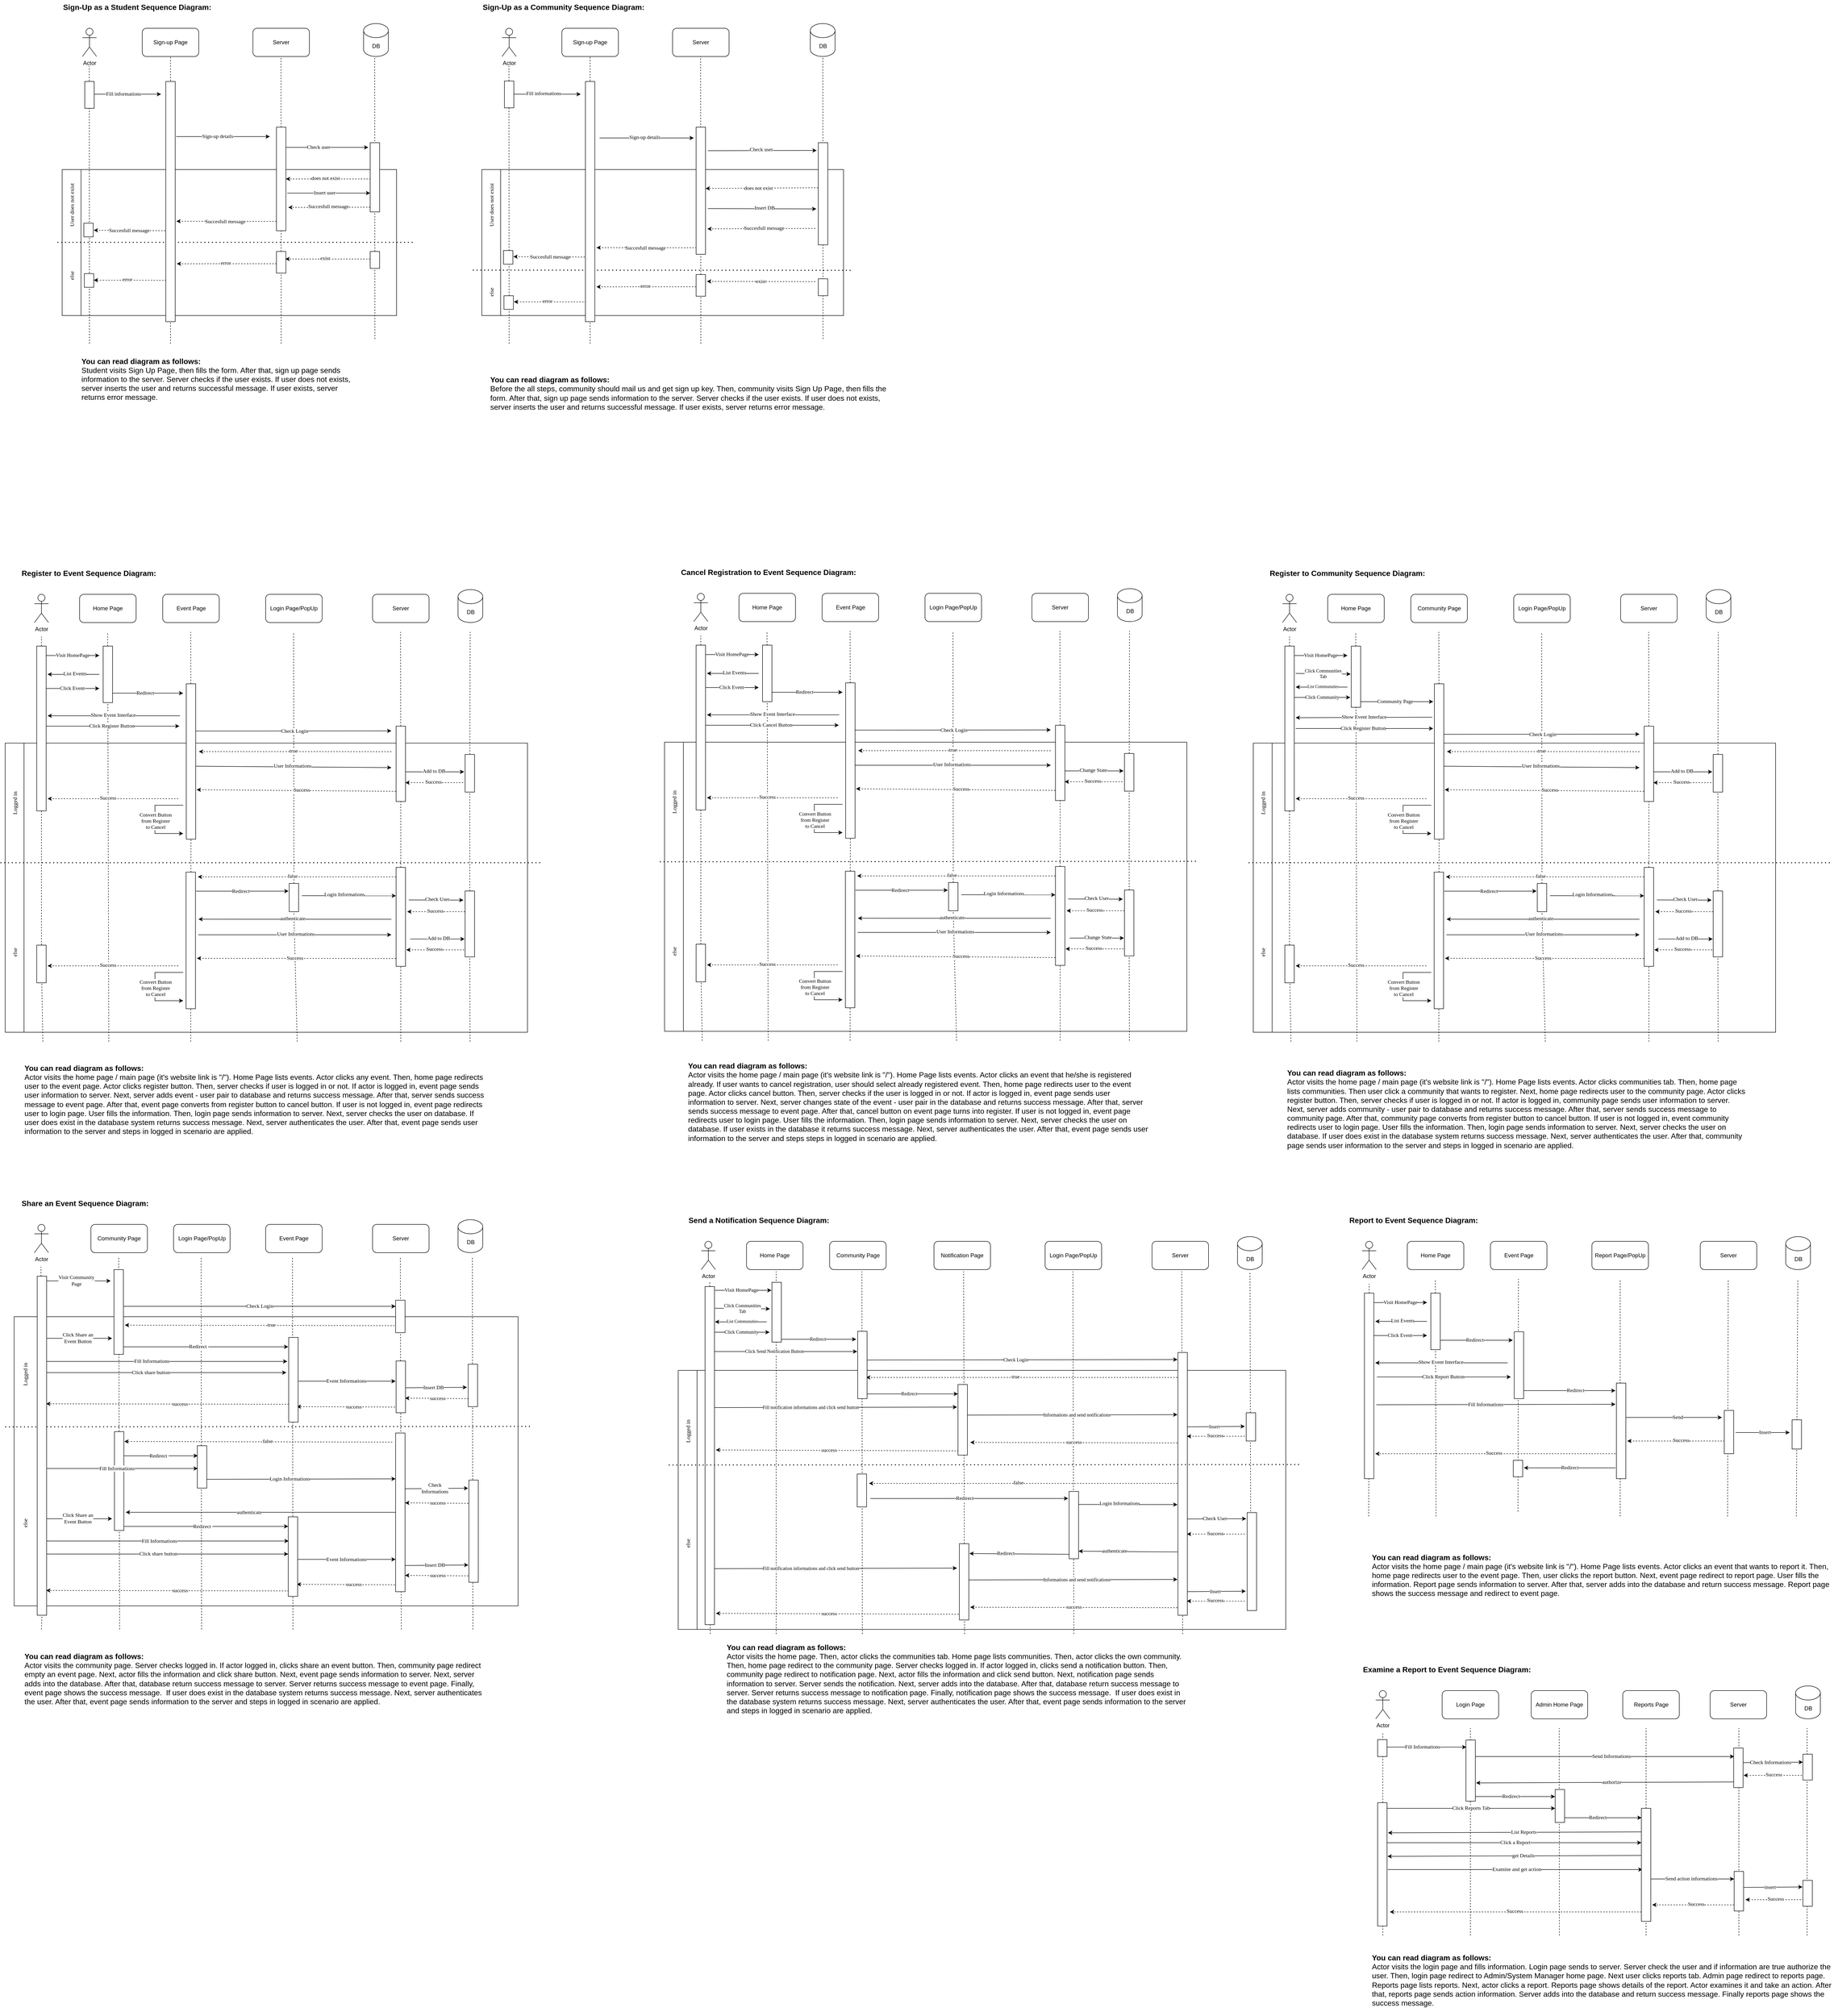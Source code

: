 <mxfile version="17.4.6" type="github">
  <diagram id="6W1MyK6aDZMTI-PS_otd" name="Page-1">
    <mxGraphModel dx="4063" dy="2014" grid="1" gridSize="10" guides="1" tooltips="1" connect="1" arrows="1" fold="1" page="1" pageScale="1" pageWidth="850" pageHeight="1100" math="0" shadow="0">
      <root>
        <mxCell id="0" />
        <mxCell id="1" parent="0" />
        <mxCell id="oFrS4QQEXrmrKDMcvQw5-647" value="" style="rounded=0;whiteSpace=wrap;html=1;fontFamily=Verdana;" vertex="1" parent="1">
          <mxGeometry x="1589" y="2980" width="1290" height="550" as="geometry" />
        </mxCell>
        <mxCell id="oFrS4QQEXrmrKDMcvQw5-648" value="" style="rounded=0;whiteSpace=wrap;html=1;fontFamily=Verdana;" vertex="1" parent="1">
          <mxGeometry x="1589" y="2980" width="40" height="550" as="geometry" />
        </mxCell>
        <mxCell id="oFrS4QQEXrmrKDMcvQw5-649" value="Notification Page" style="rounded=1;whiteSpace=wrap;html=1;flipH=0;flipV=0;" vertex="1" parent="1">
          <mxGeometry x="2132" y="2706" width="120" height="60" as="geometry" />
        </mxCell>
        <mxCell id="oFrS4QQEXrmrKDMcvQw5-650" value="" style="endArrow=none;dashed=1;html=1;rounded=0;fontFamily=Verdana;entryX=0.5;entryY=1;entryDx=0;entryDy=0;" edge="1" parent="1">
          <mxGeometry width="50" height="50" relative="1" as="geometry">
            <mxPoint x="2197" y="3540" as="sourcePoint" />
            <mxPoint x="2195" y="2770" as="targetPoint" />
          </mxGeometry>
        </mxCell>
        <mxCell id="oFrS4QQEXrmrKDMcvQw5-651" value="" style="rounded=0;whiteSpace=wrap;html=1;fontFamily=Verdana;" vertex="1" parent="1">
          <mxGeometry x="179" y="2866" width="1070" height="614" as="geometry" />
        </mxCell>
        <mxCell id="oFrS4QQEXrmrKDMcvQw5-652" value="" style="rounded=0;whiteSpace=wrap;html=1;fontFamily=Verdana;" vertex="1" parent="1">
          <mxGeometry x="1212" y="430" width="728" height="310" as="geometry" />
        </mxCell>
        <mxCell id="oFrS4QQEXrmrKDMcvQw5-653" value="" style="rounded=0;whiteSpace=wrap;html=1;fontFamily=Verdana;" vertex="1" parent="1">
          <mxGeometry x="199" y="1648" width="1070" height="614" as="geometry" />
        </mxCell>
        <mxCell id="oFrS4QQEXrmrKDMcvQw5-654" value="" style="endArrow=none;dashed=1;html=1;rounded=0;fontFamily=Verdana;entryX=0.5;entryY=1;entryDx=0;entryDy=0;startArrow=none;" edge="1" parent="1" source="oFrS4QQEXrmrKDMcvQw5-756">
          <mxGeometry width="50" height="50" relative="1" as="geometry">
            <mxPoint x="772" y="2122" as="sourcePoint" />
            <mxPoint x="772.41" y="1412" as="targetPoint" />
          </mxGeometry>
        </mxCell>
        <mxCell id="oFrS4QQEXrmrKDMcvQw5-655" value="" style="rounded=0;whiteSpace=wrap;html=1;fontFamily=Verdana;" vertex="1" parent="1">
          <mxGeometry x="321" y="430" width="670" height="310" as="geometry" />
        </mxCell>
        <mxCell id="oFrS4QQEXrmrKDMcvQw5-656" value="" style="rounded=0;whiteSpace=wrap;html=1;fontFamily=Verdana;" vertex="1" parent="1">
          <mxGeometry x="281" y="430" width="40" height="310" as="geometry" />
        </mxCell>
        <mxCell id="oFrS4QQEXrmrKDMcvQw5-657" value="" style="endArrow=none;dashed=1;html=1;rounded=0;fontFamily=Verdana;entryX=0.5;entryY=1;entryDx=0;entryDy=0;" edge="1" parent="1">
          <mxGeometry width="50" height="50" relative="1" as="geometry">
            <mxPoint x="945.0" y="790" as="sourcePoint" />
            <mxPoint x="944.58" y="190" as="targetPoint" />
          </mxGeometry>
        </mxCell>
        <mxCell id="oFrS4QQEXrmrKDMcvQw5-658" value="" style="endArrow=none;dashed=1;html=1;rounded=0;fontFamily=Verdana;entryX=0.5;entryY=1;entryDx=0;entryDy=0;startArrow=none;" edge="1" parent="1" source="oFrS4QQEXrmrKDMcvQw5-684">
          <mxGeometry width="50" height="50" relative="1" as="geometry">
            <mxPoint x="745.58" y="900" as="sourcePoint" />
            <mxPoint x="745.58" y="190" as="targetPoint" />
          </mxGeometry>
        </mxCell>
        <mxCell id="oFrS4QQEXrmrKDMcvQw5-659" value="" style="endArrow=none;dashed=1;html=1;rounded=0;fontFamily=Verdana;entryX=0.5;entryY=1;entryDx=0;entryDy=0;" edge="1" parent="1" target="oFrS4QQEXrmrKDMcvQw5-660">
          <mxGeometry width="50" height="50" relative="1" as="geometry">
            <mxPoint x="511" y="800" as="sourcePoint" />
            <mxPoint x="671" y="110" as="targetPoint" />
          </mxGeometry>
        </mxCell>
        <mxCell id="oFrS4QQEXrmrKDMcvQw5-660" value="Sign-up Page" style="rounded=1;whiteSpace=wrap;html=1;flipH=0;flipV=0;" vertex="1" parent="1">
          <mxGeometry x="451" y="130" width="120" height="60" as="geometry" />
        </mxCell>
        <mxCell id="oFrS4QQEXrmrKDMcvQw5-661" value="Server" style="rounded=1;whiteSpace=wrap;html=1;flipH=0;flipV=0;" vertex="1" parent="1">
          <mxGeometry x="686" y="130" width="120" height="60" as="geometry" />
        </mxCell>
        <mxCell id="oFrS4QQEXrmrKDMcvQw5-662" value="DB" style="shape=cylinder3;whiteSpace=wrap;html=1;boundedLbl=1;backgroundOutline=1;size=15;flipH=0;flipV=0;" vertex="1" parent="1">
          <mxGeometry x="921" y="120" width="52.5" height="70" as="geometry" />
        </mxCell>
        <mxCell id="oFrS4QQEXrmrKDMcvQw5-663" value="Actor" style="shape=umlActor;verticalLabelPosition=bottom;verticalAlign=top;html=1;outlineConnect=0;" vertex="1" parent="1">
          <mxGeometry x="324" y="130" width="30" height="60" as="geometry" />
        </mxCell>
        <mxCell id="oFrS4QQEXrmrKDMcvQw5-664" value="" style="endArrow=classic;html=1;rounded=0;fontFamily=Verdana;" edge="1" parent="1">
          <mxGeometry width="50" height="50" relative="1" as="geometry">
            <mxPoint x="341" y="270" as="sourcePoint" />
            <mxPoint x="491" y="270" as="targetPoint" />
          </mxGeometry>
        </mxCell>
        <mxCell id="oFrS4QQEXrmrKDMcvQw5-665" value="Fill informations" style="edgeLabel;html=1;align=center;verticalAlign=middle;resizable=0;points=[];fontFamily=Verdana;" vertex="1" connectable="0" parent="oFrS4QQEXrmrKDMcvQw5-664">
          <mxGeometry x="-0.293" y="1" relative="1" as="geometry">
            <mxPoint x="17" as="offset" />
          </mxGeometry>
        </mxCell>
        <mxCell id="oFrS4QQEXrmrKDMcvQw5-666" value="" style="endArrow=classic;html=1;rounded=0;fontFamily=Verdana;" edge="1" parent="1">
          <mxGeometry width="50" height="50" relative="1" as="geometry">
            <mxPoint x="523.0" y="360" as="sourcePoint" />
            <mxPoint x="722" y="360" as="targetPoint" />
          </mxGeometry>
        </mxCell>
        <mxCell id="oFrS4QQEXrmrKDMcvQw5-667" value="Sign-up details" style="edgeLabel;html=1;align=center;verticalAlign=middle;resizable=0;points=[];fontFamily=Verdana;" vertex="1" connectable="0" parent="oFrS4QQEXrmrKDMcvQw5-666">
          <mxGeometry x="-0.293" y="1" relative="1" as="geometry">
            <mxPoint x="17" as="offset" />
          </mxGeometry>
        </mxCell>
        <mxCell id="oFrS4QQEXrmrKDMcvQw5-668" value="" style="endArrow=classic;html=1;rounded=0;fontFamily=Verdana;" edge="1" parent="1">
          <mxGeometry width="50" height="50" relative="1" as="geometry">
            <mxPoint x="741" y="383" as="sourcePoint" />
            <mxPoint x="931" y="383" as="targetPoint" />
          </mxGeometry>
        </mxCell>
        <mxCell id="oFrS4QQEXrmrKDMcvQw5-669" value="Check user" style="edgeLabel;html=1;align=center;verticalAlign=middle;resizable=0;points=[];fontFamily=Verdana;" vertex="1" connectable="0" parent="oFrS4QQEXrmrKDMcvQw5-668">
          <mxGeometry x="-0.293" y="1" relative="1" as="geometry">
            <mxPoint x="17" as="offset" />
          </mxGeometry>
        </mxCell>
        <mxCell id="oFrS4QQEXrmrKDMcvQw5-670" value="" style="endArrow=classic;html=1;rounded=0;dashed=1;fontFamily=Verdana;" edge="1" parent="1">
          <mxGeometry width="50" height="50" relative="1" as="geometry">
            <mxPoint x="936" y="450" as="sourcePoint" />
            <mxPoint x="756" y="450" as="targetPoint" />
          </mxGeometry>
        </mxCell>
        <mxCell id="oFrS4QQEXrmrKDMcvQw5-671" value="does not exist" style="edgeLabel;html=1;align=center;verticalAlign=middle;resizable=0;points=[];fontFamily=Verdana;" vertex="1" connectable="0" parent="oFrS4QQEXrmrKDMcvQw5-670">
          <mxGeometry x="-0.293" y="1" relative="1" as="geometry">
            <mxPoint x="-33" y="-3" as="offset" />
          </mxGeometry>
        </mxCell>
        <mxCell id="oFrS4QQEXrmrKDMcvQw5-672" value="" style="endArrow=classic;html=1;rounded=0;dashed=1;fontFamily=Verdana;entryX=1.125;entryY=0.582;entryDx=0;entryDy=0;entryPerimeter=0;" edge="1" parent="1" target="oFrS4QQEXrmrKDMcvQw5-1265">
          <mxGeometry width="50" height="50" relative="1" as="geometry">
            <mxPoint x="736" y="540" as="sourcePoint" />
            <mxPoint x="531" y="540" as="targetPoint" />
          </mxGeometry>
        </mxCell>
        <mxCell id="oFrS4QQEXrmrKDMcvQw5-673" value="Succesfull message" style="edgeLabel;html=1;align=center;verticalAlign=middle;resizable=0;points=[];fontFamily=Verdana;" vertex="1" connectable="0" parent="oFrS4QQEXrmrKDMcvQw5-672">
          <mxGeometry x="-0.293" y="1" relative="1" as="geometry">
            <mxPoint x="-34" y="-1" as="offset" />
          </mxGeometry>
        </mxCell>
        <mxCell id="oFrS4QQEXrmrKDMcvQw5-674" value="" style="endArrow=classic;html=1;rounded=0;dashed=1;fontFamily=Verdana;" edge="1" parent="1">
          <mxGeometry width="50" height="50" relative="1" as="geometry">
            <mxPoint x="518" y="560" as="sourcePoint" />
            <mxPoint x="348" y="559" as="targetPoint" />
          </mxGeometry>
        </mxCell>
        <mxCell id="oFrS4QQEXrmrKDMcvQw5-675" value="Succesfull message" style="edgeLabel;html=1;align=center;verticalAlign=middle;resizable=0;points=[];fontFamily=Verdana;" vertex="1" connectable="0" parent="oFrS4QQEXrmrKDMcvQw5-674">
          <mxGeometry x="-0.293" y="1" relative="1" as="geometry">
            <mxPoint x="-35" y="-2" as="offset" />
          </mxGeometry>
        </mxCell>
        <mxCell id="oFrS4QQEXrmrKDMcvQw5-676" value="" style="verticalLabelPosition=bottom;verticalAlign=top;html=1;shape=mxgraph.basic.rect;fillColor2=none;strokeWidth=1;size=20;indent=5;fontFamily=Verdana;" vertex="1" parent="1">
          <mxGeometry x="935" y="373" width="20" height="147" as="geometry" />
        </mxCell>
        <mxCell id="oFrS4QQEXrmrKDMcvQw5-677" value="" style="endArrow=none;dashed=1;html=1;dashPattern=1 3;strokeWidth=2;rounded=0;fontFamily=Verdana;" edge="1" parent="1">
          <mxGeometry width="50" height="50" relative="1" as="geometry">
            <mxPoint x="271" y="584.58" as="sourcePoint" />
            <mxPoint x="1031" y="584.58" as="targetPoint" />
          </mxGeometry>
        </mxCell>
        <mxCell id="oFrS4QQEXrmrKDMcvQw5-678" value="" style="verticalLabelPosition=bottom;verticalAlign=top;html=1;shape=mxgraph.basic.rect;fillColor2=none;strokeWidth=1;size=20;indent=5;fontFamily=Verdana;" vertex="1" parent="1">
          <mxGeometry x="736" y="340" width="20" height="220" as="geometry" />
        </mxCell>
        <mxCell id="oFrS4QQEXrmrKDMcvQw5-679" value="" style="endArrow=classic;html=1;rounded=0;fontFamily=Verdana;" edge="1" parent="1">
          <mxGeometry width="50" height="50" relative="1" as="geometry">
            <mxPoint x="759" y="480" as="sourcePoint" />
            <mxPoint x="935.0" y="480" as="targetPoint" />
          </mxGeometry>
        </mxCell>
        <mxCell id="oFrS4QQEXrmrKDMcvQw5-680" value="Insert user" style="edgeLabel;html=1;align=center;verticalAlign=middle;resizable=0;points=[];fontFamily=Verdana;" vertex="1" connectable="0" parent="oFrS4QQEXrmrKDMcvQw5-679">
          <mxGeometry x="-0.293" y="1" relative="1" as="geometry">
            <mxPoint x="17" as="offset" />
          </mxGeometry>
        </mxCell>
        <mxCell id="oFrS4QQEXrmrKDMcvQw5-681" value="" style="endArrow=classic;html=1;rounded=0;dashed=1;fontFamily=Verdana;" edge="1" parent="1">
          <mxGeometry width="50" height="50" relative="1" as="geometry">
            <mxPoint x="935.0" y="510" as="sourcePoint" />
            <mxPoint x="761" y="510.42" as="targetPoint" />
          </mxGeometry>
        </mxCell>
        <mxCell id="oFrS4QQEXrmrKDMcvQw5-682" value="Succesfull message" style="edgeLabel;html=1;align=center;verticalAlign=middle;resizable=0;points=[];fontFamily=Verdana;" vertex="1" connectable="0" parent="oFrS4QQEXrmrKDMcvQw5-681">
          <mxGeometry x="-0.293" y="1" relative="1" as="geometry">
            <mxPoint x="-28" y="-3" as="offset" />
          </mxGeometry>
        </mxCell>
        <mxCell id="oFrS4QQEXrmrKDMcvQw5-683" value="" style="verticalLabelPosition=bottom;verticalAlign=top;html=1;shape=mxgraph.basic.rect;fillColor2=none;strokeWidth=1;size=20;indent=5;fontFamily=Verdana;" vertex="1" parent="1">
          <mxGeometry x="935" y="604" width="20" height="36" as="geometry" />
        </mxCell>
        <mxCell id="oFrS4QQEXrmrKDMcvQw5-684" value="" style="verticalLabelPosition=bottom;verticalAlign=top;html=1;shape=mxgraph.basic.rect;fillColor2=none;strokeWidth=1;size=20;indent=5;fontFamily=Verdana;" vertex="1" parent="1">
          <mxGeometry x="736" y="604" width="20" height="46" as="geometry" />
        </mxCell>
        <mxCell id="oFrS4QQEXrmrKDMcvQw5-685" value="" style="endArrow=none;dashed=1;html=1;rounded=0;fontFamily=Verdana;entryX=0.5;entryY=1;entryDx=0;entryDy=0;" edge="1" parent="1" target="oFrS4QQEXrmrKDMcvQw5-684">
          <mxGeometry width="50" height="50" relative="1" as="geometry">
            <mxPoint x="746" y="800" as="sourcePoint" />
            <mxPoint x="745.58" y="190" as="targetPoint" />
          </mxGeometry>
        </mxCell>
        <mxCell id="oFrS4QQEXrmrKDMcvQw5-686" value="" style="endArrow=classic;html=1;rounded=0;dashed=1;fontFamily=Verdana;" edge="1" parent="1">
          <mxGeometry width="50" height="50" relative="1" as="geometry">
            <mxPoint x="935.0" y="620" as="sourcePoint" />
            <mxPoint x="755.0" y="620" as="targetPoint" />
          </mxGeometry>
        </mxCell>
        <mxCell id="oFrS4QQEXrmrKDMcvQw5-687" value="exist" style="edgeLabel;html=1;align=center;verticalAlign=middle;resizable=0;points=[];fontFamily=Verdana;" vertex="1" connectable="0" parent="oFrS4QQEXrmrKDMcvQw5-686">
          <mxGeometry x="-0.293" y="1" relative="1" as="geometry">
            <mxPoint x="-33" y="-3" as="offset" />
          </mxGeometry>
        </mxCell>
        <mxCell id="oFrS4QQEXrmrKDMcvQw5-688" value="" style="endArrow=classic;html=1;rounded=0;dashed=1;fontFamily=Verdana;entryX=1.167;entryY=0.759;entryDx=0;entryDy=0;entryPerimeter=0;" edge="1" parent="1" target="oFrS4QQEXrmrKDMcvQw5-1265">
          <mxGeometry width="50" height="50" relative="1" as="geometry">
            <mxPoint x="736" y="630" as="sourcePoint" />
            <mxPoint x="556" y="630" as="targetPoint" />
          </mxGeometry>
        </mxCell>
        <mxCell id="oFrS4QQEXrmrKDMcvQw5-689" value="error" style="edgeLabel;html=1;align=center;verticalAlign=middle;resizable=0;points=[];fontFamily=Verdana;" vertex="1" connectable="0" parent="oFrS4QQEXrmrKDMcvQw5-688">
          <mxGeometry x="-0.293" y="1" relative="1" as="geometry">
            <mxPoint x="-33" y="-3" as="offset" />
          </mxGeometry>
        </mxCell>
        <mxCell id="oFrS4QQEXrmrKDMcvQw5-690" value="" style="endArrow=classic;html=1;rounded=0;dashed=1;fontFamily=Verdana;" edge="1" parent="1">
          <mxGeometry width="50" height="50" relative="1" as="geometry">
            <mxPoint x="508" y="665.08" as="sourcePoint" />
            <mxPoint x="348" y="665" as="targetPoint" />
          </mxGeometry>
        </mxCell>
        <mxCell id="oFrS4QQEXrmrKDMcvQw5-691" value="error" style="edgeLabel;html=1;align=center;verticalAlign=middle;resizable=0;points=[];fontFamily=Verdana;" vertex="1" connectable="0" parent="oFrS4QQEXrmrKDMcvQw5-690">
          <mxGeometry x="-0.293" y="1" relative="1" as="geometry">
            <mxPoint x="-33" y="-3" as="offset" />
          </mxGeometry>
        </mxCell>
        <mxCell id="oFrS4QQEXrmrKDMcvQw5-692" value="" style="endArrow=none;dashed=1;html=1;rounded=0;fontFamily=Verdana;entryX=0.5;entryY=1;entryDx=0;entryDy=0;" edge="1" parent="1">
          <mxGeometry width="50" height="50" relative="1" as="geometry">
            <mxPoint x="339" y="800" as="sourcePoint" />
            <mxPoint x="338.58" y="210" as="targetPoint" />
          </mxGeometry>
        </mxCell>
        <mxCell id="oFrS4QQEXrmrKDMcvQw5-693" value="User does not exist" style="text;strokeColor=none;fillColor=none;align=center;verticalAlign=middle;spacingLeft=4;spacingRight=4;overflow=hidden;points=[[0,0.5],[1,0.5]];portConstraint=eastwest;rotatable=0;fontFamily=Verdana;html=0;horizontal=0;" vertex="1" parent="1">
          <mxGeometry x="286" y="440" width="30" height="130" as="geometry" />
        </mxCell>
        <mxCell id="oFrS4QQEXrmrKDMcvQw5-694" value="else" style="text;strokeColor=none;fillColor=none;align=center;verticalAlign=middle;spacingLeft=4;spacingRight=4;overflow=hidden;points=[[0,0.5],[1,0.5]];portConstraint=eastwest;rotatable=0;fontFamily=Verdana;html=0;horizontal=0;" vertex="1" parent="1">
          <mxGeometry x="286" y="590" width="30" height="130" as="geometry" />
        </mxCell>
        <mxCell id="oFrS4QQEXrmrKDMcvQw5-695" value="Actor" style="shape=umlActor;verticalLabelPosition=bottom;verticalAlign=top;html=1;outlineConnect=0;" vertex="1" parent="1">
          <mxGeometry x="222" y="1332" width="30" height="60" as="geometry" />
        </mxCell>
        <mxCell id="oFrS4QQEXrmrKDMcvQw5-696" value="" style="endArrow=none;dashed=1;html=1;rounded=0;fontFamily=Verdana;startArrow=none;" edge="1" parent="1" source="oFrS4QQEXrmrKDMcvQw5-737">
          <mxGeometry width="50" height="50" relative="1" as="geometry">
            <mxPoint x="236.92" y="2002" as="sourcePoint" />
            <mxPoint x="237" y="1422" as="targetPoint" />
          </mxGeometry>
        </mxCell>
        <mxCell id="oFrS4QQEXrmrKDMcvQw5-697" value="Home Page" style="rounded=1;whiteSpace=wrap;html=1;flipH=0;flipV=0;" vertex="1" parent="1">
          <mxGeometry x="318" y="1332" width="120" height="60" as="geometry" />
        </mxCell>
        <mxCell id="oFrS4QQEXrmrKDMcvQw5-698" value="Event Page" style="rounded=1;whiteSpace=wrap;html=1;flipH=0;flipV=0;" vertex="1" parent="1">
          <mxGeometry x="494.5" y="1332" width="120" height="60" as="geometry" />
        </mxCell>
        <mxCell id="oFrS4QQEXrmrKDMcvQw5-699" value="Server" style="rounded=1;whiteSpace=wrap;html=1;flipH=0;flipV=0;" vertex="1" parent="1">
          <mxGeometry x="940" y="1332" width="120" height="60" as="geometry" />
        </mxCell>
        <mxCell id="oFrS4QQEXrmrKDMcvQw5-700" value="DB" style="shape=cylinder3;whiteSpace=wrap;html=1;boundedLbl=1;backgroundOutline=1;size=15;flipH=0;flipV=0;" vertex="1" parent="1">
          <mxGeometry x="1121.5" y="1322" width="52.5" height="70" as="geometry" />
        </mxCell>
        <mxCell id="oFrS4QQEXrmrKDMcvQw5-701" value="" style="endArrow=none;dashed=1;html=1;rounded=0;fontFamily=Verdana;entryX=0.5;entryY=1;entryDx=0;entryDy=0;startArrow=none;" edge="1" parent="1" source="oFrS4QQEXrmrKDMcvQw5-713">
          <mxGeometry width="50" height="50" relative="1" as="geometry">
            <mxPoint x="377.92" y="2002" as="sourcePoint" />
            <mxPoint x="377.5" y="1412" as="targetPoint" />
          </mxGeometry>
        </mxCell>
        <mxCell id="oFrS4QQEXrmrKDMcvQw5-702" value="" style="endArrow=none;dashed=1;html=1;rounded=0;fontFamily=Verdana;entryX=0.5;entryY=1;entryDx=0;entryDy=0;startArrow=none;" edge="1" parent="1" source="oFrS4QQEXrmrKDMcvQw5-721">
          <mxGeometry width="50" height="50" relative="1" as="geometry">
            <mxPoint x="554.42" y="2002" as="sourcePoint" />
            <mxPoint x="554" y="1412" as="targetPoint" />
          </mxGeometry>
        </mxCell>
        <mxCell id="oFrS4QQEXrmrKDMcvQw5-703" value="" style="endArrow=none;dashed=1;html=1;rounded=0;fontFamily=Verdana;entryX=0.5;entryY=1;entryDx=0;entryDy=0;startArrow=none;" edge="1" parent="1" source="oFrS4QQEXrmrKDMcvQw5-733">
          <mxGeometry width="50" height="50" relative="1" as="geometry">
            <mxPoint x="999.5" y="1522" as="sourcePoint" />
            <mxPoint x="999.5" y="1412" as="targetPoint" />
          </mxGeometry>
        </mxCell>
        <mxCell id="oFrS4QQEXrmrKDMcvQw5-704" value="" style="endArrow=none;dashed=1;html=1;rounded=0;fontFamily=Verdana;entryX=0.5;entryY=1;entryDx=0;entryDy=0;startArrow=none;" edge="1" parent="1" source="oFrS4QQEXrmrKDMcvQw5-735">
          <mxGeometry width="50" height="50" relative="1" as="geometry">
            <mxPoint x="1147.67" y="2002" as="sourcePoint" />
            <mxPoint x="1147.25" y="1412" as="targetPoint" />
          </mxGeometry>
        </mxCell>
        <mxCell id="oFrS4QQEXrmrKDMcvQw5-705" value="" style="endArrow=classic;html=1;rounded=0;fontFamily=Verdana;" edge="1" parent="1">
          <mxGeometry width="50" height="50" relative="1" as="geometry">
            <mxPoint x="240" y="1462" as="sourcePoint" />
            <mxPoint x="360" y="1462" as="targetPoint" />
          </mxGeometry>
        </mxCell>
        <mxCell id="oFrS4QQEXrmrKDMcvQw5-706" value="Visit HomePage" style="edgeLabel;html=1;align=center;verticalAlign=middle;resizable=0;points=[];fontFamily=Verdana;" vertex="1" connectable="0" parent="oFrS4QQEXrmrKDMcvQw5-705">
          <mxGeometry x="-0.293" y="1" relative="1" as="geometry">
            <mxPoint x="20" as="offset" />
          </mxGeometry>
        </mxCell>
        <mxCell id="oFrS4QQEXrmrKDMcvQw5-707" value="" style="endArrow=classic;html=1;rounded=0;fontFamily=Verdana;" edge="1" parent="1">
          <mxGeometry width="50" height="50" relative="1" as="geometry">
            <mxPoint x="360" y="1502" as="sourcePoint" />
            <mxPoint x="250" y="1502" as="targetPoint" />
          </mxGeometry>
        </mxCell>
        <mxCell id="oFrS4QQEXrmrKDMcvQw5-708" value="List Events" style="edgeLabel;html=1;align=center;verticalAlign=middle;resizable=0;points=[];fontFamily=Verdana;" vertex="1" connectable="0" parent="oFrS4QQEXrmrKDMcvQw5-707">
          <mxGeometry x="-0.293" y="1" relative="1" as="geometry">
            <mxPoint x="-13" y="-3" as="offset" />
          </mxGeometry>
        </mxCell>
        <mxCell id="oFrS4QQEXrmrKDMcvQw5-709" value="" style="endArrow=classic;html=1;rounded=0;fontFamily=Verdana;" edge="1" parent="1">
          <mxGeometry width="50" height="50" relative="1" as="geometry">
            <mxPoint x="239" y="1532" as="sourcePoint" />
            <mxPoint x="360" y="1532" as="targetPoint" />
          </mxGeometry>
        </mxCell>
        <mxCell id="oFrS4QQEXrmrKDMcvQw5-710" value="Click Event" style="edgeLabel;html=1;align=center;verticalAlign=middle;resizable=0;points=[];fontFamily=Verdana;" vertex="1" connectable="0" parent="oFrS4QQEXrmrKDMcvQw5-709">
          <mxGeometry x="-0.293" y="1" relative="1" as="geometry">
            <mxPoint x="20" as="offset" />
          </mxGeometry>
        </mxCell>
        <mxCell id="oFrS4QQEXrmrKDMcvQw5-711" value="" style="endArrow=classic;html=1;rounded=0;fontFamily=Verdana;" edge="1" parent="1">
          <mxGeometry width="50" height="50" relative="1" as="geometry">
            <mxPoint x="384.5" y="1542" as="sourcePoint" />
            <mxPoint x="538.0" y="1542" as="targetPoint" />
          </mxGeometry>
        </mxCell>
        <mxCell id="oFrS4QQEXrmrKDMcvQw5-712" value="Redirect" style="edgeLabel;html=1;align=center;verticalAlign=middle;resizable=0;points=[];fontFamily=Verdana;" vertex="1" connectable="0" parent="oFrS4QQEXrmrKDMcvQw5-711">
          <mxGeometry x="-0.293" y="1" relative="1" as="geometry">
            <mxPoint x="18" as="offset" />
          </mxGeometry>
        </mxCell>
        <mxCell id="oFrS4QQEXrmrKDMcvQw5-713" value="" style="verticalLabelPosition=bottom;verticalAlign=top;html=1;shape=mxgraph.basic.rect;fillColor2=none;strokeWidth=1;size=20;indent=5;fontFamily=Verdana;" vertex="1" parent="1">
          <mxGeometry x="368" y="1442" width="20" height="120" as="geometry" />
        </mxCell>
        <mxCell id="oFrS4QQEXrmrKDMcvQw5-714" value="" style="endArrow=none;dashed=1;html=1;rounded=0;fontFamily=Verdana;entryX=0.5;entryY=1;entryDx=0;entryDy=0;" edge="1" parent="1" target="oFrS4QQEXrmrKDMcvQw5-713">
          <mxGeometry width="50" height="50" relative="1" as="geometry">
            <mxPoint x="380" y="2282" as="sourcePoint" />
            <mxPoint x="377.5" y="1412" as="targetPoint" />
          </mxGeometry>
        </mxCell>
        <mxCell id="oFrS4QQEXrmrKDMcvQw5-715" value="" style="endArrow=classic;html=1;rounded=0;fontFamily=Verdana;" edge="1" parent="1">
          <mxGeometry width="50" height="50" relative="1" as="geometry">
            <mxPoint x="531.0" y="1590" as="sourcePoint" />
            <mxPoint x="250" y="1590" as="targetPoint" />
          </mxGeometry>
        </mxCell>
        <mxCell id="oFrS4QQEXrmrKDMcvQw5-716" value="Show Event Interface" style="edgeLabel;html=1;align=center;verticalAlign=middle;resizable=0;points=[];fontFamily=Verdana;" vertex="1" connectable="0" parent="oFrS4QQEXrmrKDMcvQw5-715">
          <mxGeometry x="-0.293" y="1" relative="1" as="geometry">
            <mxPoint x="-43" y="-3" as="offset" />
          </mxGeometry>
        </mxCell>
        <mxCell id="oFrS4QQEXrmrKDMcvQw5-717" value="" style="endArrow=classic;html=1;rounded=0;fontFamily=Verdana;" edge="1" parent="1">
          <mxGeometry width="50" height="50" relative="1" as="geometry">
            <mxPoint x="245.5" y="1612" as="sourcePoint" />
            <mxPoint x="530" y="1612" as="targetPoint" />
          </mxGeometry>
        </mxCell>
        <mxCell id="oFrS4QQEXrmrKDMcvQw5-718" value="Click Register Button" style="edgeLabel;html=1;align=center;verticalAlign=middle;resizable=0;points=[];fontFamily=Verdana;" vertex="1" connectable="0" parent="oFrS4QQEXrmrKDMcvQw5-717">
          <mxGeometry x="-0.293" y="1" relative="1" as="geometry">
            <mxPoint x="40" as="offset" />
          </mxGeometry>
        </mxCell>
        <mxCell id="oFrS4QQEXrmrKDMcvQw5-719" value="" style="endArrow=classic;html=1;rounded=0;fontFamily=Verdana;" edge="1" parent="1">
          <mxGeometry width="50" height="50" relative="1" as="geometry">
            <mxPoint x="558.5" y="1697" as="sourcePoint" />
            <mxPoint x="980" y="1700" as="targetPoint" />
          </mxGeometry>
        </mxCell>
        <mxCell id="oFrS4QQEXrmrKDMcvQw5-720" value="User Informations" style="edgeLabel;html=1;align=center;verticalAlign=middle;resizable=0;points=[];fontFamily=Verdana;" vertex="1" connectable="0" parent="oFrS4QQEXrmrKDMcvQw5-719">
          <mxGeometry x="-0.293" y="1" relative="1" as="geometry">
            <mxPoint x="62" y="-1" as="offset" />
          </mxGeometry>
        </mxCell>
        <mxCell id="oFrS4QQEXrmrKDMcvQw5-721" value="" style="verticalLabelPosition=bottom;verticalAlign=top;html=1;shape=mxgraph.basic.rect;fillColor2=none;strokeWidth=1;size=20;indent=5;fontFamily=Verdana;" vertex="1" parent="1">
          <mxGeometry x="544.5" y="1522" width="20" height="330" as="geometry" />
        </mxCell>
        <mxCell id="oFrS4QQEXrmrKDMcvQw5-722" value="" style="endArrow=none;dashed=1;html=1;rounded=0;fontFamily=Verdana;entryX=0.5;entryY=1;entryDx=0;entryDy=0;startArrow=none;" edge="1" parent="1" source="oFrS4QQEXrmrKDMcvQw5-751" target="oFrS4QQEXrmrKDMcvQw5-721">
          <mxGeometry width="50" height="50" relative="1" as="geometry">
            <mxPoint x="555" y="2122" as="sourcePoint" />
            <mxPoint x="554" y="1412" as="targetPoint" />
          </mxGeometry>
        </mxCell>
        <mxCell id="oFrS4QQEXrmrKDMcvQw5-723" value="" style="endArrow=classic;html=1;rounded=0;fontFamily=Verdana;" edge="1" parent="1">
          <mxGeometry width="50" height="50" relative="1" as="geometry">
            <mxPoint x="1004.5" y="1709" as="sourcePoint" />
            <mxPoint x="1134.5" y="1709" as="targetPoint" />
          </mxGeometry>
        </mxCell>
        <mxCell id="oFrS4QQEXrmrKDMcvQw5-724" value="Add to DB" style="edgeLabel;html=1;align=center;verticalAlign=middle;resizable=0;points=[];fontFamily=Verdana;" vertex="1" connectable="0" parent="oFrS4QQEXrmrKDMcvQw5-723">
          <mxGeometry x="-0.293" y="1" relative="1" as="geometry">
            <mxPoint x="19" y="-1" as="offset" />
          </mxGeometry>
        </mxCell>
        <mxCell id="oFrS4QQEXrmrKDMcvQw5-725" value="" style="endArrow=classic;html=1;rounded=0;dashed=1;fontFamily=Verdana;" edge="1" parent="1">
          <mxGeometry width="50" height="50" relative="1" as="geometry">
            <mxPoint x="1132.5" y="1732" as="sourcePoint" />
            <mxPoint x="1009.5" y="1732" as="targetPoint" />
          </mxGeometry>
        </mxCell>
        <mxCell id="oFrS4QQEXrmrKDMcvQw5-726" value="Success" style="edgeLabel;html=1;align=center;verticalAlign=middle;resizable=0;points=[];fontFamily=Verdana;" vertex="1" connectable="0" parent="oFrS4QQEXrmrKDMcvQw5-725">
          <mxGeometry x="-0.293" y="1" relative="1" as="geometry">
            <mxPoint x="-20" y="-3" as="offset" />
          </mxGeometry>
        </mxCell>
        <mxCell id="oFrS4QQEXrmrKDMcvQw5-727" value="" style="endArrow=classic;html=1;rounded=0;dashed=1;fontFamily=Verdana;exitX=-0.017;exitY=0.865;exitDx=0;exitDy=0;exitPerimeter=0;" edge="1" parent="1" source="oFrS4QQEXrmrKDMcvQw5-733">
          <mxGeometry width="50" height="50" relative="1" as="geometry">
            <mxPoint x="712" y="1747" as="sourcePoint" />
            <mxPoint x="566.5" y="1747" as="targetPoint" />
          </mxGeometry>
        </mxCell>
        <mxCell id="oFrS4QQEXrmrKDMcvQw5-728" value="Success" style="edgeLabel;html=1;align=center;verticalAlign=middle;resizable=0;points=[];fontFamily=Verdana;" vertex="1" connectable="0" parent="oFrS4QQEXrmrKDMcvQw5-727">
          <mxGeometry x="-0.293" y="1" relative="1" as="geometry">
            <mxPoint x="-51" y="-3" as="offset" />
          </mxGeometry>
        </mxCell>
        <mxCell id="oFrS4QQEXrmrKDMcvQw5-729" value="" style="endArrow=classic;html=1;rounded=0;dashed=1;fontFamily=Verdana;" edge="1" parent="1">
          <mxGeometry width="50" height="50" relative="1" as="geometry">
            <mxPoint x="527.5" y="1766" as="sourcePoint" />
            <mxPoint x="250" y="1766" as="targetPoint" />
          </mxGeometry>
        </mxCell>
        <mxCell id="oFrS4QQEXrmrKDMcvQw5-730" value="Success" style="edgeLabel;html=1;align=center;verticalAlign=middle;resizable=0;points=[];fontFamily=Verdana;" vertex="1" connectable="0" parent="oFrS4QQEXrmrKDMcvQw5-729">
          <mxGeometry x="-0.293" y="1" relative="1" as="geometry">
            <mxPoint x="-52" y="-3" as="offset" />
          </mxGeometry>
        </mxCell>
        <mxCell id="oFrS4QQEXrmrKDMcvQw5-731" value="" style="endArrow=classic;html=1;rounded=0;fontFamily=Verdana;" edge="1" parent="1">
          <mxGeometry width="50" height="50" relative="1" as="geometry">
            <mxPoint x="538.0" y="1780" as="sourcePoint" />
            <mxPoint x="538.0" y="1840" as="targetPoint" />
            <Array as="points">
              <mxPoint x="478" y="1780" />
              <mxPoint x="478" y="1840" />
            </Array>
          </mxGeometry>
        </mxCell>
        <mxCell id="oFrS4QQEXrmrKDMcvQw5-732" value="Convert Button&lt;br&gt;from Register &lt;br&gt;to Cancel" style="edgeLabel;html=1;align=center;verticalAlign=middle;resizable=0;points=[];fontFamily=Verdana;" vertex="1" connectable="0" parent="oFrS4QQEXrmrKDMcvQw5-731">
          <mxGeometry x="-0.293" y="1" relative="1" as="geometry">
            <mxPoint y="29" as="offset" />
          </mxGeometry>
        </mxCell>
        <mxCell id="oFrS4QQEXrmrKDMcvQw5-733" value="" style="verticalLabelPosition=bottom;verticalAlign=top;html=1;shape=mxgraph.basic.rect;fillColor2=none;strokeWidth=1;size=20;indent=5;fontFamily=Verdana;" vertex="1" parent="1">
          <mxGeometry x="990" y="1612" width="20" height="160" as="geometry" />
        </mxCell>
        <mxCell id="oFrS4QQEXrmrKDMcvQw5-734" value="" style="endArrow=none;dashed=1;html=1;rounded=0;fontFamily=Verdana;entryX=0.5;entryY=1;entryDx=0;entryDy=0;startArrow=none;" edge="1" parent="1" source="oFrS4QQEXrmrKDMcvQw5-749" target="oFrS4QQEXrmrKDMcvQw5-733">
          <mxGeometry width="50" height="50" relative="1" as="geometry">
            <mxPoint x="1001.5" y="2122" as="sourcePoint" />
            <mxPoint x="999.5" y="1412" as="targetPoint" />
          </mxGeometry>
        </mxCell>
        <mxCell id="oFrS4QQEXrmrKDMcvQw5-735" value="" style="verticalLabelPosition=bottom;verticalAlign=top;html=1;shape=mxgraph.basic.rect;fillColor2=none;strokeWidth=1;size=20;indent=5;fontFamily=Verdana;" vertex="1" parent="1">
          <mxGeometry x="1136.5" y="1672" width="20" height="80" as="geometry" />
        </mxCell>
        <mxCell id="oFrS4QQEXrmrKDMcvQw5-736" value="" style="endArrow=none;dashed=1;html=1;rounded=0;fontFamily=Verdana;entryX=0.5;entryY=1;entryDx=0;entryDy=0;startArrow=none;" edge="1" parent="1" source="oFrS4QQEXrmrKDMcvQw5-762" target="oFrS4QQEXrmrKDMcvQw5-735">
          <mxGeometry width="50" height="50" relative="1" as="geometry">
            <mxPoint x="1147" y="2112" as="sourcePoint" />
            <mxPoint x="1147.25" y="1412" as="targetPoint" />
          </mxGeometry>
        </mxCell>
        <mxCell id="oFrS4QQEXrmrKDMcvQw5-737" value="" style="verticalLabelPosition=bottom;verticalAlign=top;html=1;shape=mxgraph.basic.rect;fillColor2=none;strokeWidth=1;size=20;indent=5;fontFamily=Verdana;" vertex="1" parent="1">
          <mxGeometry x="227" y="1442" width="20" height="350" as="geometry" />
        </mxCell>
        <mxCell id="oFrS4QQEXrmrKDMcvQw5-738" value="" style="endArrow=none;dashed=1;html=1;rounded=0;fontFamily=Verdana;startArrow=none;" edge="1" parent="1" source="oFrS4QQEXrmrKDMcvQw5-782" target="oFrS4QQEXrmrKDMcvQw5-737">
          <mxGeometry width="50" height="50" relative="1" as="geometry">
            <mxPoint x="240" y="2282" as="sourcePoint" />
            <mxPoint x="237" y="1422" as="targetPoint" />
          </mxGeometry>
        </mxCell>
        <mxCell id="oFrS4QQEXrmrKDMcvQw5-739" value="Sign-Up as a Student Sequence Diagram:" style="text;html=1;strokeColor=none;fillColor=none;align=left;verticalAlign=middle;whiteSpace=wrap;rounded=0;fontStyle=1;fontSize=16;" vertex="1" parent="1">
          <mxGeometry x="281" y="70" width="341" height="30" as="geometry" />
        </mxCell>
        <mxCell id="oFrS4QQEXrmrKDMcvQw5-740" value="Register to Event Sequence Diagram:" style="text;html=1;strokeColor=none;fillColor=none;align=left;verticalAlign=middle;whiteSpace=wrap;rounded=0;fontStyle=1;fontSize=16;" vertex="1" parent="1">
          <mxGeometry x="193" y="1272" width="317" height="30" as="geometry" />
        </mxCell>
        <mxCell id="oFrS4QQEXrmrKDMcvQw5-741" value="" style="endArrow=classic;html=1;rounded=0;fontFamily=Verdana;" edge="1" parent="1">
          <mxGeometry width="50" height="50" relative="1" as="geometry">
            <mxPoint x="564.5" y="1622.41" as="sourcePoint" />
            <mxPoint x="980" y="1622" as="targetPoint" />
          </mxGeometry>
        </mxCell>
        <mxCell id="oFrS4QQEXrmrKDMcvQw5-742" value="Check Login" style="edgeLabel;html=1;align=center;verticalAlign=middle;resizable=0;points=[];fontFamily=Verdana;" vertex="1" connectable="0" parent="oFrS4QQEXrmrKDMcvQw5-741">
          <mxGeometry x="-0.293" y="1" relative="1" as="geometry">
            <mxPoint x="62" as="offset" />
          </mxGeometry>
        </mxCell>
        <mxCell id="oFrS4QQEXrmrKDMcvQw5-743" value="" style="endArrow=classic;html=1;rounded=0;dashed=1;fontFamily=Verdana;exitX=0.729;exitY=0.032;exitDx=0;exitDy=0;exitPerimeter=0;" edge="1" parent="1">
          <mxGeometry width="50" height="50" relative="1" as="geometry">
            <mxPoint x="980.03" y="1666.08" as="sourcePoint" />
            <mxPoint x="571.25" y="1666" as="targetPoint" />
          </mxGeometry>
        </mxCell>
        <mxCell id="oFrS4QQEXrmrKDMcvQw5-744" value="true" style="edgeLabel;html=1;align=center;verticalAlign=middle;resizable=0;points=[];fontFamily=Verdana;" vertex="1" connectable="0" parent="oFrS4QQEXrmrKDMcvQw5-743">
          <mxGeometry x="-0.293" y="1" relative="1" as="geometry">
            <mxPoint x="-64" y="-3" as="offset" />
          </mxGeometry>
        </mxCell>
        <mxCell id="oFrS4QQEXrmrKDMcvQw5-745" value="" style="rounded=0;whiteSpace=wrap;html=1;fontFamily=Verdana;" vertex="1" parent="1">
          <mxGeometry x="160" y="1648" width="40" height="614" as="geometry" />
        </mxCell>
        <mxCell id="oFrS4QQEXrmrKDMcvQw5-746" value="Logged in" style="text;strokeColor=none;fillColor=none;align=center;verticalAlign=middle;spacingLeft=4;spacingRight=4;overflow=hidden;points=[[0,0.5],[1,0.5]];portConstraint=eastwest;rotatable=0;fontFamily=Verdana;html=0;horizontal=0;" vertex="1" parent="1">
          <mxGeometry x="165" y="1710" width="30" height="130" as="geometry" />
        </mxCell>
        <mxCell id="oFrS4QQEXrmrKDMcvQw5-747" value="else" style="text;strokeColor=none;fillColor=none;align=center;verticalAlign=middle;spacingLeft=4;spacingRight=4;overflow=hidden;points=[[0,0.5],[1,0.5]];portConstraint=eastwest;rotatable=0;fontFamily=Verdana;html=0;horizontal=0;" vertex="1" parent="1">
          <mxGeometry x="165" y="2027" width="30" height="130" as="geometry" />
        </mxCell>
        <mxCell id="oFrS4QQEXrmrKDMcvQw5-748" value="" style="endArrow=none;dashed=1;html=1;dashPattern=1 3;strokeWidth=2;rounded=0;fontFamily=Verdana;" edge="1" parent="1">
          <mxGeometry width="50" height="50" relative="1" as="geometry">
            <mxPoint x="150" y="1902" as="sourcePoint" />
            <mxPoint x="1300" y="1902" as="targetPoint" />
          </mxGeometry>
        </mxCell>
        <mxCell id="oFrS4QQEXrmrKDMcvQw5-749" value="" style="verticalLabelPosition=bottom;verticalAlign=top;html=1;shape=mxgraph.basic.rect;fillColor2=none;strokeWidth=1;size=20;indent=5;fontFamily=Verdana;" vertex="1" parent="1">
          <mxGeometry x="990" y="1912" width="20" height="210" as="geometry" />
        </mxCell>
        <mxCell id="oFrS4QQEXrmrKDMcvQw5-750" value="" style="endArrow=none;dashed=1;html=1;rounded=0;fontFamily=Verdana;entryX=0.5;entryY=1;entryDx=0;entryDy=0;" edge="1" parent="1" target="oFrS4QQEXrmrKDMcvQw5-749">
          <mxGeometry width="50" height="50" relative="1" as="geometry">
            <mxPoint x="1000" y="2282" as="sourcePoint" />
            <mxPoint x="1000" y="1772" as="targetPoint" />
          </mxGeometry>
        </mxCell>
        <mxCell id="oFrS4QQEXrmrKDMcvQw5-751" value="" style="verticalLabelPosition=bottom;verticalAlign=top;html=1;shape=mxgraph.basic.rect;fillColor2=none;strokeWidth=1;size=20;indent=5;fontFamily=Verdana;" vertex="1" parent="1">
          <mxGeometry x="544" y="1922" width="20" height="290" as="geometry" />
        </mxCell>
        <mxCell id="oFrS4QQEXrmrKDMcvQw5-752" value="" style="endArrow=none;dashed=1;html=1;rounded=0;fontFamily=Verdana;entryX=0.5;entryY=1;entryDx=0;entryDy=0;" edge="1" parent="1" target="oFrS4QQEXrmrKDMcvQw5-751">
          <mxGeometry width="50" height="50" relative="1" as="geometry">
            <mxPoint x="554" y="2282" as="sourcePoint" />
            <mxPoint x="554.5" y="1852" as="targetPoint" />
          </mxGeometry>
        </mxCell>
        <mxCell id="oFrS4QQEXrmrKDMcvQw5-753" value="Login Page/PopUp" style="rounded=1;whiteSpace=wrap;html=1;flipH=0;flipV=0;" vertex="1" parent="1">
          <mxGeometry x="713" y="1332" width="120" height="60" as="geometry" />
        </mxCell>
        <mxCell id="oFrS4QQEXrmrKDMcvQw5-754" value="" style="endArrow=classic;html=1;rounded=0;dashed=1;fontFamily=Verdana;exitX=0.729;exitY=0.032;exitDx=0;exitDy=0;exitPerimeter=0;" edge="1" parent="1">
          <mxGeometry width="50" height="50" relative="1" as="geometry">
            <mxPoint x="989.78" y="1932.08" as="sourcePoint" />
            <mxPoint x="569" y="1932" as="targetPoint" />
          </mxGeometry>
        </mxCell>
        <mxCell id="oFrS4QQEXrmrKDMcvQw5-755" value="false" style="edgeLabel;html=1;align=center;verticalAlign=middle;resizable=0;points=[];fontFamily=Verdana;" vertex="1" connectable="0" parent="oFrS4QQEXrmrKDMcvQw5-754">
          <mxGeometry x="-0.293" y="1" relative="1" as="geometry">
            <mxPoint x="-72" y="-3" as="offset" />
          </mxGeometry>
        </mxCell>
        <mxCell id="oFrS4QQEXrmrKDMcvQw5-756" value="" style="verticalLabelPosition=bottom;verticalAlign=top;html=1;shape=mxgraph.basic.rect;fillColor2=none;strokeWidth=1;size=20;indent=5;fontFamily=Verdana;" vertex="1" parent="1">
          <mxGeometry x="763" y="1946" width="20" height="60" as="geometry" />
        </mxCell>
        <mxCell id="oFrS4QQEXrmrKDMcvQw5-757" value="" style="endArrow=none;dashed=1;html=1;rounded=0;fontFamily=Verdana;entryX=0.5;entryY=1;entryDx=0;entryDy=0;startArrow=none;" edge="1" parent="1" target="oFrS4QQEXrmrKDMcvQw5-756">
          <mxGeometry width="50" height="50" relative="1" as="geometry">
            <mxPoint x="780" y="2282" as="sourcePoint" />
            <mxPoint x="772.41" y="1412" as="targetPoint" />
          </mxGeometry>
        </mxCell>
        <mxCell id="oFrS4QQEXrmrKDMcvQw5-758" value="" style="endArrow=classic;html=1;rounded=0;fontFamily=Verdana;entryX=-0.071;entryY=0.272;entryDx=0;entryDy=0;entryPerimeter=0;" edge="1" parent="1" target="oFrS4QQEXrmrKDMcvQw5-756">
          <mxGeometry width="50" height="50" relative="1" as="geometry">
            <mxPoint x="565.25" y="1962.41" as="sourcePoint" />
            <mxPoint x="760" y="1962" as="targetPoint" />
          </mxGeometry>
        </mxCell>
        <mxCell id="oFrS4QQEXrmrKDMcvQw5-759" value="Redirect" style="edgeLabel;html=1;align=center;verticalAlign=middle;resizable=0;points=[];fontFamily=Verdana;" vertex="1" connectable="0" parent="oFrS4QQEXrmrKDMcvQw5-758">
          <mxGeometry x="-0.293" y="1" relative="1" as="geometry">
            <mxPoint x="25" as="offset" />
          </mxGeometry>
        </mxCell>
        <mxCell id="oFrS4QQEXrmrKDMcvQw5-760" value="" style="endArrow=classic;html=1;rounded=0;fontFamily=Verdana;entryX=0.739;entryY=0.528;entryDx=0;entryDy=0;entryPerimeter=0;" edge="1" parent="1" target="oFrS4QQEXrmrKDMcvQw5-653">
          <mxGeometry width="50" height="50" relative="1" as="geometry">
            <mxPoint x="790" y="1972" as="sourcePoint" />
            <mxPoint x="920" y="1972" as="targetPoint" />
          </mxGeometry>
        </mxCell>
        <mxCell id="oFrS4QQEXrmrKDMcvQw5-761" value="Login Informations" style="edgeLabel;html=1;align=center;verticalAlign=middle;resizable=0;points=[];fontFamily=Verdana;" vertex="1" connectable="0" parent="oFrS4QQEXrmrKDMcvQw5-760">
          <mxGeometry x="-0.293" y="1" relative="1" as="geometry">
            <mxPoint x="19" y="-2" as="offset" />
          </mxGeometry>
        </mxCell>
        <mxCell id="oFrS4QQEXrmrKDMcvQw5-762" value="" style="verticalLabelPosition=bottom;verticalAlign=top;html=1;shape=mxgraph.basic.rect;fillColor2=none;strokeWidth=1;size=20;indent=5;fontFamily=Verdana;" vertex="1" parent="1">
          <mxGeometry x="1136.5" y="1962" width="20" height="140" as="geometry" />
        </mxCell>
        <mxCell id="oFrS4QQEXrmrKDMcvQw5-763" value="" style="endArrow=none;dashed=1;html=1;rounded=0;fontFamily=Verdana;entryX=0.5;entryY=1;entryDx=0;entryDy=0;" edge="1" parent="1" target="oFrS4QQEXrmrKDMcvQw5-762">
          <mxGeometry width="50" height="50" relative="1" as="geometry">
            <mxPoint x="1147" y="2282" as="sourcePoint" />
            <mxPoint x="1146.5" y="1752" as="targetPoint" />
          </mxGeometry>
        </mxCell>
        <mxCell id="oFrS4QQEXrmrKDMcvQw5-764" value="" style="endArrow=classic;html=1;rounded=0;fontFamily=Verdana;" edge="1" parent="1">
          <mxGeometry width="50" height="50" relative="1" as="geometry">
            <mxPoint x="1017" y="1981" as="sourcePoint" />
            <mxPoint x="1133.0" y="1981.41" as="targetPoint" />
          </mxGeometry>
        </mxCell>
        <mxCell id="oFrS4QQEXrmrKDMcvQw5-765" value="Check User" style="edgeLabel;html=1;align=center;verticalAlign=middle;resizable=0;points=[];fontFamily=Verdana;" vertex="1" connectable="0" parent="oFrS4QQEXrmrKDMcvQw5-764">
          <mxGeometry x="-0.293" y="1" relative="1" as="geometry">
            <mxPoint x="19" y="-1" as="offset" />
          </mxGeometry>
        </mxCell>
        <mxCell id="oFrS4QQEXrmrKDMcvQw5-766" value="" style="endArrow=classic;html=1;rounded=0;dashed=1;fontFamily=Verdana;" edge="1" parent="1">
          <mxGeometry width="50" height="50" relative="1" as="geometry">
            <mxPoint x="1136.5" y="2006" as="sourcePoint" />
            <mxPoint x="1013.5" y="2006" as="targetPoint" />
          </mxGeometry>
        </mxCell>
        <mxCell id="oFrS4QQEXrmrKDMcvQw5-767" value="Success" style="edgeLabel;html=1;align=center;verticalAlign=middle;resizable=0;points=[];fontFamily=Verdana;" vertex="1" connectable="0" parent="oFrS4QQEXrmrKDMcvQw5-766">
          <mxGeometry x="-0.293" y="1" relative="1" as="geometry">
            <mxPoint x="-20" y="-3" as="offset" />
          </mxGeometry>
        </mxCell>
        <mxCell id="oFrS4QQEXrmrKDMcvQw5-768" value="" style="endArrow=classic;html=1;rounded=0;fontFamily=Verdana;entryX=0.347;entryY=0.609;entryDx=0;entryDy=0;entryPerimeter=0;" edge="1" parent="1" target="oFrS4QQEXrmrKDMcvQw5-653">
          <mxGeometry width="50" height="50" relative="1" as="geometry">
            <mxPoint x="980" y="2022" as="sourcePoint" />
            <mxPoint x="704.75" y="2022" as="targetPoint" />
          </mxGeometry>
        </mxCell>
        <mxCell id="oFrS4QQEXrmrKDMcvQw5-769" value="authenticate" style="edgeLabel;html=1;align=center;verticalAlign=middle;resizable=0;points=[];fontFamily=Verdana;" vertex="1" connectable="0" parent="oFrS4QQEXrmrKDMcvQw5-768">
          <mxGeometry x="-0.293" y="1" relative="1" as="geometry">
            <mxPoint x="-65" y="-3" as="offset" />
          </mxGeometry>
        </mxCell>
        <mxCell id="oFrS4QQEXrmrKDMcvQw5-770" value="" style="endArrow=classic;html=1;rounded=0;dashed=1;fontFamily=Verdana;" edge="1" parent="1">
          <mxGeometry width="50" height="50" relative="1" as="geometry">
            <mxPoint x="527.5" y="2121" as="sourcePoint" />
            <mxPoint x="250" y="2121" as="targetPoint" />
          </mxGeometry>
        </mxCell>
        <mxCell id="oFrS4QQEXrmrKDMcvQw5-771" value="Success" style="edgeLabel;html=1;align=center;verticalAlign=middle;resizable=0;points=[];fontFamily=Verdana;" vertex="1" connectable="0" parent="oFrS4QQEXrmrKDMcvQw5-770">
          <mxGeometry x="-0.293" y="1" relative="1" as="geometry">
            <mxPoint x="-52" y="-3" as="offset" />
          </mxGeometry>
        </mxCell>
        <mxCell id="oFrS4QQEXrmrKDMcvQw5-772" value="" style="endArrow=classic;html=1;rounded=0;fontFamily=Verdana;" edge="1" parent="1">
          <mxGeometry width="50" height="50" relative="1" as="geometry">
            <mxPoint x="538.0" y="2135" as="sourcePoint" />
            <mxPoint x="538.0" y="2195" as="targetPoint" />
            <Array as="points">
              <mxPoint x="478" y="2135" />
              <mxPoint x="478" y="2195" />
            </Array>
          </mxGeometry>
        </mxCell>
        <mxCell id="oFrS4QQEXrmrKDMcvQw5-773" value="Convert Button&lt;br&gt;from Register &lt;br&gt;to Cancel" style="edgeLabel;html=1;align=center;verticalAlign=middle;resizable=0;points=[];fontFamily=Verdana;" vertex="1" connectable="0" parent="oFrS4QQEXrmrKDMcvQw5-772">
          <mxGeometry x="-0.293" y="1" relative="1" as="geometry">
            <mxPoint y="29" as="offset" />
          </mxGeometry>
        </mxCell>
        <mxCell id="oFrS4QQEXrmrKDMcvQw5-774" value="" style="endArrow=classic;html=1;rounded=0;dashed=1;fontFamily=Verdana;exitX=-0.017;exitY=0.865;exitDx=0;exitDy=0;exitPerimeter=0;" edge="1" parent="1">
          <mxGeometry width="50" height="50" relative="1" as="geometry">
            <mxPoint x="989.66" y="2105.4" as="sourcePoint" />
            <mxPoint x="567" y="2105" as="targetPoint" />
          </mxGeometry>
        </mxCell>
        <mxCell id="oFrS4QQEXrmrKDMcvQw5-775" value="Success" style="edgeLabel;html=1;align=center;verticalAlign=middle;resizable=0;points=[];fontFamily=Verdana;" vertex="1" connectable="0" parent="oFrS4QQEXrmrKDMcvQw5-774">
          <mxGeometry x="-0.293" y="1" relative="1" as="geometry">
            <mxPoint x="-65" y="-3" as="offset" />
          </mxGeometry>
        </mxCell>
        <mxCell id="oFrS4QQEXrmrKDMcvQw5-776" value="" style="endArrow=classic;html=1;rounded=0;fontFamily=Verdana;" edge="1" parent="1">
          <mxGeometry width="50" height="50" relative="1" as="geometry">
            <mxPoint x="1020" y="2064" as="sourcePoint" />
            <mxPoint x="1135.5" y="2064" as="targetPoint" />
          </mxGeometry>
        </mxCell>
        <mxCell id="oFrS4QQEXrmrKDMcvQw5-777" value="Add to DB" style="edgeLabel;html=1;align=center;verticalAlign=middle;resizable=0;points=[];fontFamily=Verdana;" vertex="1" connectable="0" parent="oFrS4QQEXrmrKDMcvQw5-776">
          <mxGeometry x="-0.293" y="1" relative="1" as="geometry">
            <mxPoint x="19" y="-1" as="offset" />
          </mxGeometry>
        </mxCell>
        <mxCell id="oFrS4QQEXrmrKDMcvQw5-778" value="" style="endArrow=classic;html=1;rounded=0;dashed=1;fontFamily=Verdana;" edge="1" parent="1">
          <mxGeometry width="50" height="50" relative="1" as="geometry">
            <mxPoint x="1134.5" y="2087" as="sourcePoint" />
            <mxPoint x="1011.5" y="2087" as="targetPoint" />
          </mxGeometry>
        </mxCell>
        <mxCell id="oFrS4QQEXrmrKDMcvQw5-779" value="Success" style="edgeLabel;html=1;align=center;verticalAlign=middle;resizable=0;points=[];fontFamily=Verdana;" vertex="1" connectable="0" parent="oFrS4QQEXrmrKDMcvQw5-778">
          <mxGeometry x="-0.293" y="1" relative="1" as="geometry">
            <mxPoint x="-20" y="-3" as="offset" />
          </mxGeometry>
        </mxCell>
        <mxCell id="oFrS4QQEXrmrKDMcvQw5-780" value="" style="endArrow=classic;html=1;rounded=0;fontFamily=Verdana;" edge="1" parent="1">
          <mxGeometry width="50" height="50" relative="1" as="geometry">
            <mxPoint x="570" y="2055" as="sourcePoint" />
            <mxPoint x="980" y="2055" as="targetPoint" />
          </mxGeometry>
        </mxCell>
        <mxCell id="oFrS4QQEXrmrKDMcvQw5-781" value="User Informations" style="edgeLabel;html=1;align=center;verticalAlign=middle;resizable=0;points=[];fontFamily=Verdana;" vertex="1" connectable="0" parent="oFrS4QQEXrmrKDMcvQw5-780">
          <mxGeometry x="-0.293" y="1" relative="1" as="geometry">
            <mxPoint x="62" y="-1" as="offset" />
          </mxGeometry>
        </mxCell>
        <mxCell id="oFrS4QQEXrmrKDMcvQw5-782" value="" style="verticalLabelPosition=bottom;verticalAlign=top;html=1;shape=mxgraph.basic.rect;fillColor2=none;strokeWidth=1;size=20;indent=5;fontFamily=Verdana;" vertex="1" parent="1">
          <mxGeometry x="227" y="2077" width="20" height="80" as="geometry" />
        </mxCell>
        <mxCell id="oFrS4QQEXrmrKDMcvQw5-783" value="" style="endArrow=none;dashed=1;html=1;rounded=0;fontFamily=Verdana;" edge="1" parent="1" target="oFrS4QQEXrmrKDMcvQw5-782">
          <mxGeometry width="50" height="50" relative="1" as="geometry">
            <mxPoint x="240" y="2282" as="sourcePoint" />
            <mxPoint x="237.789" y="1792" as="targetPoint" />
          </mxGeometry>
        </mxCell>
        <mxCell id="oFrS4QQEXrmrKDMcvQw5-784" value="" style="rounded=0;whiteSpace=wrap;html=1;fontFamily=Verdana;" vertex="1" parent="1">
          <mxGeometry x="1599" y="1646" width="1070" height="614" as="geometry" />
        </mxCell>
        <mxCell id="oFrS4QQEXrmrKDMcvQw5-785" value="" style="endArrow=none;dashed=1;html=1;rounded=0;fontFamily=Verdana;entryX=0.5;entryY=1;entryDx=0;entryDy=0;startArrow=none;" edge="1" parent="1" source="oFrS4QQEXrmrKDMcvQw5-846">
          <mxGeometry width="50" height="50" relative="1" as="geometry">
            <mxPoint x="2172" y="2120" as="sourcePoint" />
            <mxPoint x="2172.41" y="1410" as="targetPoint" />
          </mxGeometry>
        </mxCell>
        <mxCell id="oFrS4QQEXrmrKDMcvQw5-786" value="Actor" style="shape=umlActor;verticalLabelPosition=bottom;verticalAlign=top;html=1;outlineConnect=0;" vertex="1" parent="1">
          <mxGeometry x="1622" y="1330" width="30" height="60" as="geometry" />
        </mxCell>
        <mxCell id="oFrS4QQEXrmrKDMcvQw5-787" value="" style="endArrow=none;dashed=1;html=1;rounded=0;fontFamily=Verdana;startArrow=none;" edge="1" parent="1" source="oFrS4QQEXrmrKDMcvQw5-828">
          <mxGeometry width="50" height="50" relative="1" as="geometry">
            <mxPoint x="1636.92" y="2000" as="sourcePoint" />
            <mxPoint x="1637" y="1420" as="targetPoint" />
          </mxGeometry>
        </mxCell>
        <mxCell id="oFrS4QQEXrmrKDMcvQw5-788" value="Home Page" style="rounded=1;whiteSpace=wrap;html=1;flipH=0;flipV=0;" vertex="1" parent="1">
          <mxGeometry x="1718" y="1330" width="120" height="60" as="geometry" />
        </mxCell>
        <mxCell id="oFrS4QQEXrmrKDMcvQw5-789" value="Event Page" style="rounded=1;whiteSpace=wrap;html=1;flipH=0;flipV=0;" vertex="1" parent="1">
          <mxGeometry x="1894.5" y="1330" width="120" height="60" as="geometry" />
        </mxCell>
        <mxCell id="oFrS4QQEXrmrKDMcvQw5-790" value="Server" style="rounded=1;whiteSpace=wrap;html=1;flipH=0;flipV=0;" vertex="1" parent="1">
          <mxGeometry x="2340" y="1330" width="120" height="60" as="geometry" />
        </mxCell>
        <mxCell id="oFrS4QQEXrmrKDMcvQw5-791" value="DB" style="shape=cylinder3;whiteSpace=wrap;html=1;boundedLbl=1;backgroundOutline=1;size=15;flipH=0;flipV=0;" vertex="1" parent="1">
          <mxGeometry x="2521.5" y="1320" width="52.5" height="70" as="geometry" />
        </mxCell>
        <mxCell id="oFrS4QQEXrmrKDMcvQw5-792" value="" style="endArrow=none;dashed=1;html=1;rounded=0;fontFamily=Verdana;entryX=0.5;entryY=1;entryDx=0;entryDy=0;startArrow=none;" edge="1" parent="1" source="oFrS4QQEXrmrKDMcvQw5-804">
          <mxGeometry width="50" height="50" relative="1" as="geometry">
            <mxPoint x="1777.92" y="2000" as="sourcePoint" />
            <mxPoint x="1777.5" y="1410" as="targetPoint" />
          </mxGeometry>
        </mxCell>
        <mxCell id="oFrS4QQEXrmrKDMcvQw5-793" value="" style="endArrow=none;dashed=1;html=1;rounded=0;fontFamily=Verdana;entryX=0.5;entryY=1;entryDx=0;entryDy=0;startArrow=none;" edge="1" parent="1" source="oFrS4QQEXrmrKDMcvQw5-812">
          <mxGeometry width="50" height="50" relative="1" as="geometry">
            <mxPoint x="1954.42" y="2000" as="sourcePoint" />
            <mxPoint x="1954" y="1410" as="targetPoint" />
          </mxGeometry>
        </mxCell>
        <mxCell id="oFrS4QQEXrmrKDMcvQw5-794" value="" style="endArrow=none;dashed=1;html=1;rounded=0;fontFamily=Verdana;entryX=0.5;entryY=1;entryDx=0;entryDy=0;startArrow=none;" edge="1" parent="1" source="oFrS4QQEXrmrKDMcvQw5-824">
          <mxGeometry width="50" height="50" relative="1" as="geometry">
            <mxPoint x="2399.5" y="1520" as="sourcePoint" />
            <mxPoint x="2399.5" y="1410" as="targetPoint" />
          </mxGeometry>
        </mxCell>
        <mxCell id="oFrS4QQEXrmrKDMcvQw5-795" value="" style="endArrow=none;dashed=1;html=1;rounded=0;fontFamily=Verdana;entryX=0.5;entryY=1;entryDx=0;entryDy=0;startArrow=none;" edge="1" parent="1" source="oFrS4QQEXrmrKDMcvQw5-826">
          <mxGeometry width="50" height="50" relative="1" as="geometry">
            <mxPoint x="2547.67" y="2000" as="sourcePoint" />
            <mxPoint x="2547.25" y="1410" as="targetPoint" />
          </mxGeometry>
        </mxCell>
        <mxCell id="oFrS4QQEXrmrKDMcvQw5-796" value="" style="endArrow=classic;html=1;rounded=0;fontFamily=Verdana;" edge="1" parent="1">
          <mxGeometry width="50" height="50" relative="1" as="geometry">
            <mxPoint x="1640" y="1460" as="sourcePoint" />
            <mxPoint x="1760" y="1460" as="targetPoint" />
          </mxGeometry>
        </mxCell>
        <mxCell id="oFrS4QQEXrmrKDMcvQw5-797" value="Visit HomePage" style="edgeLabel;html=1;align=center;verticalAlign=middle;resizable=0;points=[];fontFamily=Verdana;" vertex="1" connectable="0" parent="oFrS4QQEXrmrKDMcvQw5-796">
          <mxGeometry x="-0.293" y="1" relative="1" as="geometry">
            <mxPoint x="20" as="offset" />
          </mxGeometry>
        </mxCell>
        <mxCell id="oFrS4QQEXrmrKDMcvQw5-798" value="" style="endArrow=classic;html=1;rounded=0;fontFamily=Verdana;" edge="1" parent="1">
          <mxGeometry width="50" height="50" relative="1" as="geometry">
            <mxPoint x="1760" y="1500" as="sourcePoint" />
            <mxPoint x="1650" y="1500" as="targetPoint" />
          </mxGeometry>
        </mxCell>
        <mxCell id="oFrS4QQEXrmrKDMcvQw5-799" value="List Events" style="edgeLabel;html=1;align=center;verticalAlign=middle;resizable=0;points=[];fontFamily=Verdana;" vertex="1" connectable="0" parent="oFrS4QQEXrmrKDMcvQw5-798">
          <mxGeometry x="-0.293" y="1" relative="1" as="geometry">
            <mxPoint x="-13" y="-3" as="offset" />
          </mxGeometry>
        </mxCell>
        <mxCell id="oFrS4QQEXrmrKDMcvQw5-800" value="" style="endArrow=classic;html=1;rounded=0;fontFamily=Verdana;" edge="1" parent="1">
          <mxGeometry width="50" height="50" relative="1" as="geometry">
            <mxPoint x="1639" y="1530" as="sourcePoint" />
            <mxPoint x="1760" y="1530" as="targetPoint" />
          </mxGeometry>
        </mxCell>
        <mxCell id="oFrS4QQEXrmrKDMcvQw5-801" value="Click Event" style="edgeLabel;html=1;align=center;verticalAlign=middle;resizable=0;points=[];fontFamily=Verdana;" vertex="1" connectable="0" parent="oFrS4QQEXrmrKDMcvQw5-800">
          <mxGeometry x="-0.293" y="1" relative="1" as="geometry">
            <mxPoint x="20" as="offset" />
          </mxGeometry>
        </mxCell>
        <mxCell id="oFrS4QQEXrmrKDMcvQw5-802" value="" style="endArrow=classic;html=1;rounded=0;fontFamily=Verdana;" edge="1" parent="1">
          <mxGeometry width="50" height="50" relative="1" as="geometry">
            <mxPoint x="1784.5" y="1540" as="sourcePoint" />
            <mxPoint x="1938" y="1540" as="targetPoint" />
          </mxGeometry>
        </mxCell>
        <mxCell id="oFrS4QQEXrmrKDMcvQw5-803" value="Redirect" style="edgeLabel;html=1;align=center;verticalAlign=middle;resizable=0;points=[];fontFamily=Verdana;" vertex="1" connectable="0" parent="oFrS4QQEXrmrKDMcvQw5-802">
          <mxGeometry x="-0.293" y="1" relative="1" as="geometry">
            <mxPoint x="18" as="offset" />
          </mxGeometry>
        </mxCell>
        <mxCell id="oFrS4QQEXrmrKDMcvQw5-804" value="" style="verticalLabelPosition=bottom;verticalAlign=top;html=1;shape=mxgraph.basic.rect;fillColor2=none;strokeWidth=1;size=20;indent=5;fontFamily=Verdana;" vertex="1" parent="1">
          <mxGeometry x="1768" y="1440" width="20" height="120" as="geometry" />
        </mxCell>
        <mxCell id="oFrS4QQEXrmrKDMcvQw5-805" value="" style="endArrow=none;dashed=1;html=1;rounded=0;fontFamily=Verdana;entryX=0.5;entryY=1;entryDx=0;entryDy=0;" edge="1" parent="1" target="oFrS4QQEXrmrKDMcvQw5-804">
          <mxGeometry width="50" height="50" relative="1" as="geometry">
            <mxPoint x="1780" y="2280" as="sourcePoint" />
            <mxPoint x="1777.5" y="1410" as="targetPoint" />
          </mxGeometry>
        </mxCell>
        <mxCell id="oFrS4QQEXrmrKDMcvQw5-806" value="" style="endArrow=classic;html=1;rounded=0;fontFamily=Verdana;" edge="1" parent="1">
          <mxGeometry width="50" height="50" relative="1" as="geometry">
            <mxPoint x="1931" y="1588" as="sourcePoint" />
            <mxPoint x="1650" y="1588" as="targetPoint" />
          </mxGeometry>
        </mxCell>
        <mxCell id="oFrS4QQEXrmrKDMcvQw5-807" value="Show Event Interface" style="edgeLabel;html=1;align=center;verticalAlign=middle;resizable=0;points=[];fontFamily=Verdana;" vertex="1" connectable="0" parent="oFrS4QQEXrmrKDMcvQw5-806">
          <mxGeometry x="-0.293" y="1" relative="1" as="geometry">
            <mxPoint x="-43" y="-3" as="offset" />
          </mxGeometry>
        </mxCell>
        <mxCell id="oFrS4QQEXrmrKDMcvQw5-808" value="" style="endArrow=classic;html=1;rounded=0;fontFamily=Verdana;" edge="1" parent="1">
          <mxGeometry width="50" height="50" relative="1" as="geometry">
            <mxPoint x="1645.5" y="1610" as="sourcePoint" />
            <mxPoint x="1930" y="1610" as="targetPoint" />
          </mxGeometry>
        </mxCell>
        <mxCell id="oFrS4QQEXrmrKDMcvQw5-809" value="Click Cancel Button" style="edgeLabel;html=1;align=center;verticalAlign=middle;resizable=0;points=[];fontFamily=Verdana;" vertex="1" connectable="0" parent="oFrS4QQEXrmrKDMcvQw5-808">
          <mxGeometry x="-0.293" y="1" relative="1" as="geometry">
            <mxPoint x="40" as="offset" />
          </mxGeometry>
        </mxCell>
        <mxCell id="oFrS4QQEXrmrKDMcvQw5-810" value="" style="endArrow=classic;html=1;rounded=0;fontFamily=Verdana;" edge="1" parent="1">
          <mxGeometry width="50" height="50" relative="1" as="geometry">
            <mxPoint x="1958.5" y="1695" as="sourcePoint" />
            <mxPoint x="2380" y="1695" as="targetPoint" />
          </mxGeometry>
        </mxCell>
        <mxCell id="oFrS4QQEXrmrKDMcvQw5-811" value="User Informations" style="edgeLabel;html=1;align=center;verticalAlign=middle;resizable=0;points=[];fontFamily=Verdana;" vertex="1" connectable="0" parent="oFrS4QQEXrmrKDMcvQw5-810">
          <mxGeometry x="-0.293" y="1" relative="1" as="geometry">
            <mxPoint x="62" y="-1" as="offset" />
          </mxGeometry>
        </mxCell>
        <mxCell id="oFrS4QQEXrmrKDMcvQw5-812" value="" style="verticalLabelPosition=bottom;verticalAlign=top;html=1;shape=mxgraph.basic.rect;fillColor2=none;strokeWidth=1;size=20;indent=5;fontFamily=Verdana;" vertex="1" parent="1">
          <mxGeometry x="1944.5" y="1520" width="20" height="330" as="geometry" />
        </mxCell>
        <mxCell id="oFrS4QQEXrmrKDMcvQw5-813" value="" style="endArrow=none;dashed=1;html=1;rounded=0;fontFamily=Verdana;entryX=0.5;entryY=1;entryDx=0;entryDy=0;startArrow=none;" edge="1" parent="1" source="oFrS4QQEXrmrKDMcvQw5-841" target="oFrS4QQEXrmrKDMcvQw5-812">
          <mxGeometry width="50" height="50" relative="1" as="geometry">
            <mxPoint x="1955" y="2120" as="sourcePoint" />
            <mxPoint x="1954" y="1410" as="targetPoint" />
          </mxGeometry>
        </mxCell>
        <mxCell id="oFrS4QQEXrmrKDMcvQw5-814" value="" style="endArrow=classic;html=1;rounded=0;fontFamily=Verdana;" edge="1" parent="1">
          <mxGeometry width="50" height="50" relative="1" as="geometry">
            <mxPoint x="2404.5" y="1707" as="sourcePoint" />
            <mxPoint x="2534.5" y="1707" as="targetPoint" />
          </mxGeometry>
        </mxCell>
        <mxCell id="oFrS4QQEXrmrKDMcvQw5-815" value="Change State" style="edgeLabel;html=1;align=center;verticalAlign=middle;resizable=0;points=[];fontFamily=Verdana;" vertex="1" connectable="0" parent="oFrS4QQEXrmrKDMcvQw5-814">
          <mxGeometry x="-0.293" y="1" relative="1" as="geometry">
            <mxPoint x="19" y="-1" as="offset" />
          </mxGeometry>
        </mxCell>
        <mxCell id="oFrS4QQEXrmrKDMcvQw5-816" value="" style="endArrow=classic;html=1;rounded=0;dashed=1;fontFamily=Verdana;" edge="1" parent="1">
          <mxGeometry width="50" height="50" relative="1" as="geometry">
            <mxPoint x="2532.5" y="1730" as="sourcePoint" />
            <mxPoint x="2409.5" y="1730" as="targetPoint" />
          </mxGeometry>
        </mxCell>
        <mxCell id="oFrS4QQEXrmrKDMcvQw5-817" value="Success" style="edgeLabel;html=1;align=center;verticalAlign=middle;resizable=0;points=[];fontFamily=Verdana;" vertex="1" connectable="0" parent="oFrS4QQEXrmrKDMcvQw5-816">
          <mxGeometry x="-0.293" y="1" relative="1" as="geometry">
            <mxPoint x="-20" y="-3" as="offset" />
          </mxGeometry>
        </mxCell>
        <mxCell id="oFrS4QQEXrmrKDMcvQw5-818" value="" style="endArrow=classic;html=1;rounded=0;dashed=1;fontFamily=Verdana;exitX=-0.017;exitY=0.865;exitDx=0;exitDy=0;exitPerimeter=0;" edge="1" parent="1" source="oFrS4QQEXrmrKDMcvQw5-824">
          <mxGeometry width="50" height="50" relative="1" as="geometry">
            <mxPoint x="2112" y="1745" as="sourcePoint" />
            <mxPoint x="1966.5" y="1745" as="targetPoint" />
          </mxGeometry>
        </mxCell>
        <mxCell id="oFrS4QQEXrmrKDMcvQw5-819" value="Success" style="edgeLabel;html=1;align=center;verticalAlign=middle;resizable=0;points=[];fontFamily=Verdana;" vertex="1" connectable="0" parent="oFrS4QQEXrmrKDMcvQw5-818">
          <mxGeometry x="-0.293" y="1" relative="1" as="geometry">
            <mxPoint x="-51" y="-3" as="offset" />
          </mxGeometry>
        </mxCell>
        <mxCell id="oFrS4QQEXrmrKDMcvQw5-820" value="" style="endArrow=classic;html=1;rounded=0;dashed=1;fontFamily=Verdana;" edge="1" parent="1">
          <mxGeometry width="50" height="50" relative="1" as="geometry">
            <mxPoint x="1927.5" y="1764" as="sourcePoint" />
            <mxPoint x="1650" y="1764" as="targetPoint" />
          </mxGeometry>
        </mxCell>
        <mxCell id="oFrS4QQEXrmrKDMcvQw5-821" value="Success" style="edgeLabel;html=1;align=center;verticalAlign=middle;resizable=0;points=[];fontFamily=Verdana;" vertex="1" connectable="0" parent="oFrS4QQEXrmrKDMcvQw5-820">
          <mxGeometry x="-0.293" y="1" relative="1" as="geometry">
            <mxPoint x="-52" y="-3" as="offset" />
          </mxGeometry>
        </mxCell>
        <mxCell id="oFrS4QQEXrmrKDMcvQw5-822" value="" style="endArrow=classic;html=1;rounded=0;fontFamily=Verdana;" edge="1" parent="1">
          <mxGeometry width="50" height="50" relative="1" as="geometry">
            <mxPoint x="1938" y="1778" as="sourcePoint" />
            <mxPoint x="1938" y="1838" as="targetPoint" />
            <Array as="points">
              <mxPoint x="1878" y="1778" />
              <mxPoint x="1878" y="1838" />
            </Array>
          </mxGeometry>
        </mxCell>
        <mxCell id="oFrS4QQEXrmrKDMcvQw5-823" value="Convert Button&lt;br&gt;from Register &lt;br&gt;to Cancel" style="edgeLabel;html=1;align=center;verticalAlign=middle;resizable=0;points=[];fontFamily=Verdana;" vertex="1" connectable="0" parent="oFrS4QQEXrmrKDMcvQw5-822">
          <mxGeometry x="-0.293" y="1" relative="1" as="geometry">
            <mxPoint y="29" as="offset" />
          </mxGeometry>
        </mxCell>
        <mxCell id="oFrS4QQEXrmrKDMcvQw5-824" value="" style="verticalLabelPosition=bottom;verticalAlign=top;html=1;shape=mxgraph.basic.rect;fillColor2=none;strokeWidth=1;size=20;indent=5;fontFamily=Verdana;" vertex="1" parent="1">
          <mxGeometry x="2390" y="1610" width="20" height="160" as="geometry" />
        </mxCell>
        <mxCell id="oFrS4QQEXrmrKDMcvQw5-825" value="" style="endArrow=none;dashed=1;html=1;rounded=0;fontFamily=Verdana;entryX=0.5;entryY=1;entryDx=0;entryDy=0;startArrow=none;" edge="1" parent="1" source="oFrS4QQEXrmrKDMcvQw5-839" target="oFrS4QQEXrmrKDMcvQw5-824">
          <mxGeometry width="50" height="50" relative="1" as="geometry">
            <mxPoint x="2401.5" y="2120" as="sourcePoint" />
            <mxPoint x="2399.5" y="1410" as="targetPoint" />
          </mxGeometry>
        </mxCell>
        <mxCell id="oFrS4QQEXrmrKDMcvQw5-826" value="" style="verticalLabelPosition=bottom;verticalAlign=top;html=1;shape=mxgraph.basic.rect;fillColor2=none;strokeWidth=1;size=20;indent=5;fontFamily=Verdana;" vertex="1" parent="1">
          <mxGeometry x="2536.5" y="1670" width="20" height="80" as="geometry" />
        </mxCell>
        <mxCell id="oFrS4QQEXrmrKDMcvQw5-827" value="" style="endArrow=none;dashed=1;html=1;rounded=0;fontFamily=Verdana;entryX=0.5;entryY=1;entryDx=0;entryDy=0;startArrow=none;" edge="1" parent="1" source="oFrS4QQEXrmrKDMcvQw5-852" target="oFrS4QQEXrmrKDMcvQw5-826">
          <mxGeometry width="50" height="50" relative="1" as="geometry">
            <mxPoint x="2547" y="2110" as="sourcePoint" />
            <mxPoint x="2547.25" y="1410" as="targetPoint" />
          </mxGeometry>
        </mxCell>
        <mxCell id="oFrS4QQEXrmrKDMcvQw5-828" value="" style="verticalLabelPosition=bottom;verticalAlign=top;html=1;shape=mxgraph.basic.rect;fillColor2=none;strokeWidth=1;size=20;indent=5;fontFamily=Verdana;" vertex="1" parent="1">
          <mxGeometry x="1627" y="1440" width="20" height="350" as="geometry" />
        </mxCell>
        <mxCell id="oFrS4QQEXrmrKDMcvQw5-829" value="" style="endArrow=none;dashed=1;html=1;rounded=0;fontFamily=Verdana;startArrow=none;" edge="1" parent="1" source="oFrS4QQEXrmrKDMcvQw5-872" target="oFrS4QQEXrmrKDMcvQw5-828">
          <mxGeometry width="50" height="50" relative="1" as="geometry">
            <mxPoint x="1640" y="2280" as="sourcePoint" />
            <mxPoint x="1637" y="1420" as="targetPoint" />
          </mxGeometry>
        </mxCell>
        <mxCell id="oFrS4QQEXrmrKDMcvQw5-830" value="Cancel Registration to Event Sequence Diagram:" style="text;html=1;strokeColor=none;fillColor=none;align=left;verticalAlign=middle;whiteSpace=wrap;rounded=0;fontStyle=1;fontSize=16;" vertex="1" parent="1">
          <mxGeometry x="1593" y="1270" width="377" height="30" as="geometry" />
        </mxCell>
        <mxCell id="oFrS4QQEXrmrKDMcvQw5-831" value="" style="endArrow=classic;html=1;rounded=0;fontFamily=Verdana;" edge="1" parent="1">
          <mxGeometry width="50" height="50" relative="1" as="geometry">
            <mxPoint x="1964.5" y="1620.41" as="sourcePoint" />
            <mxPoint x="2380" y="1620" as="targetPoint" />
          </mxGeometry>
        </mxCell>
        <mxCell id="oFrS4QQEXrmrKDMcvQw5-832" value="Check Login" style="edgeLabel;html=1;align=center;verticalAlign=middle;resizable=0;points=[];fontFamily=Verdana;" vertex="1" connectable="0" parent="oFrS4QQEXrmrKDMcvQw5-831">
          <mxGeometry x="-0.293" y="1" relative="1" as="geometry">
            <mxPoint x="62" as="offset" />
          </mxGeometry>
        </mxCell>
        <mxCell id="oFrS4QQEXrmrKDMcvQw5-833" value="" style="endArrow=classic;html=1;rounded=0;dashed=1;fontFamily=Verdana;exitX=0.729;exitY=0.032;exitDx=0;exitDy=0;exitPerimeter=0;" edge="1" parent="1">
          <mxGeometry width="50" height="50" relative="1" as="geometry">
            <mxPoint x="2380.03" y="1664.08" as="sourcePoint" />
            <mxPoint x="1971.25" y="1664" as="targetPoint" />
          </mxGeometry>
        </mxCell>
        <mxCell id="oFrS4QQEXrmrKDMcvQw5-834" value="true" style="edgeLabel;html=1;align=center;verticalAlign=middle;resizable=0;points=[];fontFamily=Verdana;" vertex="1" connectable="0" parent="oFrS4QQEXrmrKDMcvQw5-833">
          <mxGeometry x="-0.293" y="1" relative="1" as="geometry">
            <mxPoint x="-64" y="-3" as="offset" />
          </mxGeometry>
        </mxCell>
        <mxCell id="oFrS4QQEXrmrKDMcvQw5-835" value="" style="rounded=0;whiteSpace=wrap;html=1;fontFamily=Verdana;" vertex="1" parent="1">
          <mxGeometry x="1560" y="1646" width="40" height="614" as="geometry" />
        </mxCell>
        <mxCell id="oFrS4QQEXrmrKDMcvQw5-836" value="Logged in" style="text;strokeColor=none;fillColor=none;align=center;verticalAlign=middle;spacingLeft=4;spacingRight=4;overflow=hidden;points=[[0,0.5],[1,0.5]];portConstraint=eastwest;rotatable=0;fontFamily=Verdana;html=0;horizontal=0;" vertex="1" parent="1">
          <mxGeometry x="1565" y="1708" width="30" height="130" as="geometry" />
        </mxCell>
        <mxCell id="oFrS4QQEXrmrKDMcvQw5-837" value="else" style="text;strokeColor=none;fillColor=none;align=center;verticalAlign=middle;spacingLeft=4;spacingRight=4;overflow=hidden;points=[[0,0.5],[1,0.5]];portConstraint=eastwest;rotatable=0;fontFamily=Verdana;html=0;horizontal=0;" vertex="1" parent="1">
          <mxGeometry x="1565" y="2025" width="30" height="130" as="geometry" />
        </mxCell>
        <mxCell id="oFrS4QQEXrmrKDMcvQw5-838" value="" style="endArrow=none;dashed=1;html=1;dashPattern=1 3;strokeWidth=2;rounded=0;fontFamily=Verdana;" edge="1" parent="1">
          <mxGeometry width="50" height="50" relative="1" as="geometry">
            <mxPoint x="1550" y="1900" as="sourcePoint" />
            <mxPoint x="2690" y="1899" as="targetPoint" />
          </mxGeometry>
        </mxCell>
        <mxCell id="oFrS4QQEXrmrKDMcvQw5-839" value="" style="verticalLabelPosition=bottom;verticalAlign=top;html=1;shape=mxgraph.basic.rect;fillColor2=none;strokeWidth=1;size=20;indent=5;fontFamily=Verdana;" vertex="1" parent="1">
          <mxGeometry x="2390" y="1910" width="20" height="210" as="geometry" />
        </mxCell>
        <mxCell id="oFrS4QQEXrmrKDMcvQw5-840" value="" style="endArrow=none;dashed=1;html=1;rounded=0;fontFamily=Verdana;entryX=0.5;entryY=1;entryDx=0;entryDy=0;" edge="1" parent="1" target="oFrS4QQEXrmrKDMcvQw5-839">
          <mxGeometry width="50" height="50" relative="1" as="geometry">
            <mxPoint x="2400" y="2280" as="sourcePoint" />
            <mxPoint x="2400" y="1770" as="targetPoint" />
          </mxGeometry>
        </mxCell>
        <mxCell id="oFrS4QQEXrmrKDMcvQw5-841" value="" style="verticalLabelPosition=bottom;verticalAlign=top;html=1;shape=mxgraph.basic.rect;fillColor2=none;strokeWidth=1;size=20;indent=5;fontFamily=Verdana;" vertex="1" parent="1">
          <mxGeometry x="1944" y="1920" width="20" height="290" as="geometry" />
        </mxCell>
        <mxCell id="oFrS4QQEXrmrKDMcvQw5-842" value="" style="endArrow=none;dashed=1;html=1;rounded=0;fontFamily=Verdana;entryX=0.5;entryY=1;entryDx=0;entryDy=0;" edge="1" parent="1" target="oFrS4QQEXrmrKDMcvQw5-841">
          <mxGeometry width="50" height="50" relative="1" as="geometry">
            <mxPoint x="1954" y="2280" as="sourcePoint" />
            <mxPoint x="1954.5" y="1850" as="targetPoint" />
          </mxGeometry>
        </mxCell>
        <mxCell id="oFrS4QQEXrmrKDMcvQw5-843" value="Login Page/PopUp" style="rounded=1;whiteSpace=wrap;html=1;flipH=0;flipV=0;" vertex="1" parent="1">
          <mxGeometry x="2113" y="1330" width="120" height="60" as="geometry" />
        </mxCell>
        <mxCell id="oFrS4QQEXrmrKDMcvQw5-844" value="" style="endArrow=classic;html=1;rounded=0;dashed=1;fontFamily=Verdana;exitX=0.729;exitY=0.032;exitDx=0;exitDy=0;exitPerimeter=0;" edge="1" parent="1">
          <mxGeometry width="50" height="50" relative="1" as="geometry">
            <mxPoint x="2389.78" y="1930.08" as="sourcePoint" />
            <mxPoint x="1969" y="1930" as="targetPoint" />
          </mxGeometry>
        </mxCell>
        <mxCell id="oFrS4QQEXrmrKDMcvQw5-845" value="false" style="edgeLabel;html=1;align=center;verticalAlign=middle;resizable=0;points=[];fontFamily=Verdana;" vertex="1" connectable="0" parent="oFrS4QQEXrmrKDMcvQw5-844">
          <mxGeometry x="-0.293" y="1" relative="1" as="geometry">
            <mxPoint x="-72" y="-3" as="offset" />
          </mxGeometry>
        </mxCell>
        <mxCell id="oFrS4QQEXrmrKDMcvQw5-846" value="" style="verticalLabelPosition=bottom;verticalAlign=top;html=1;shape=mxgraph.basic.rect;fillColor2=none;strokeWidth=1;size=20;indent=5;fontFamily=Verdana;" vertex="1" parent="1">
          <mxGeometry x="2163" y="1944" width="20" height="60" as="geometry" />
        </mxCell>
        <mxCell id="oFrS4QQEXrmrKDMcvQw5-847" value="" style="endArrow=none;dashed=1;html=1;rounded=0;fontFamily=Verdana;entryX=0.5;entryY=1;entryDx=0;entryDy=0;startArrow=none;" edge="1" parent="1" target="oFrS4QQEXrmrKDMcvQw5-846">
          <mxGeometry width="50" height="50" relative="1" as="geometry">
            <mxPoint x="2180" y="2280" as="sourcePoint" />
            <mxPoint x="2172.41" y="1410" as="targetPoint" />
          </mxGeometry>
        </mxCell>
        <mxCell id="oFrS4QQEXrmrKDMcvQw5-848" value="" style="endArrow=classic;html=1;rounded=0;fontFamily=Verdana;entryX=-0.071;entryY=0.272;entryDx=0;entryDy=0;entryPerimeter=0;" edge="1" parent="1" target="oFrS4QQEXrmrKDMcvQw5-846">
          <mxGeometry width="50" height="50" relative="1" as="geometry">
            <mxPoint x="1965.25" y="1960.41" as="sourcePoint" />
            <mxPoint x="2160" y="1960" as="targetPoint" />
          </mxGeometry>
        </mxCell>
        <mxCell id="oFrS4QQEXrmrKDMcvQw5-849" value="Redirect" style="edgeLabel;html=1;align=center;verticalAlign=middle;resizable=0;points=[];fontFamily=Verdana;" vertex="1" connectable="0" parent="oFrS4QQEXrmrKDMcvQw5-848">
          <mxGeometry x="-0.293" y="1" relative="1" as="geometry">
            <mxPoint x="25" as="offset" />
          </mxGeometry>
        </mxCell>
        <mxCell id="oFrS4QQEXrmrKDMcvQw5-850" value="" style="endArrow=classic;html=1;rounded=0;fontFamily=Verdana;entryX=0.739;entryY=0.528;entryDx=0;entryDy=0;entryPerimeter=0;" edge="1" parent="1" target="oFrS4QQEXrmrKDMcvQw5-784">
          <mxGeometry width="50" height="50" relative="1" as="geometry">
            <mxPoint x="2190" y="1970" as="sourcePoint" />
            <mxPoint x="2320" y="1970" as="targetPoint" />
          </mxGeometry>
        </mxCell>
        <mxCell id="oFrS4QQEXrmrKDMcvQw5-851" value="Login Informations" style="edgeLabel;html=1;align=center;verticalAlign=middle;resizable=0;points=[];fontFamily=Verdana;" vertex="1" connectable="0" parent="oFrS4QQEXrmrKDMcvQw5-850">
          <mxGeometry x="-0.293" y="1" relative="1" as="geometry">
            <mxPoint x="19" y="-2" as="offset" />
          </mxGeometry>
        </mxCell>
        <mxCell id="oFrS4QQEXrmrKDMcvQw5-852" value="" style="verticalLabelPosition=bottom;verticalAlign=top;html=1;shape=mxgraph.basic.rect;fillColor2=none;strokeWidth=1;size=20;indent=5;fontFamily=Verdana;" vertex="1" parent="1">
          <mxGeometry x="2536.5" y="1960" width="20" height="140" as="geometry" />
        </mxCell>
        <mxCell id="oFrS4QQEXrmrKDMcvQw5-853" value="" style="endArrow=none;dashed=1;html=1;rounded=0;fontFamily=Verdana;entryX=0.5;entryY=1;entryDx=0;entryDy=0;" edge="1" parent="1" target="oFrS4QQEXrmrKDMcvQw5-852">
          <mxGeometry width="50" height="50" relative="1" as="geometry">
            <mxPoint x="2547" y="2280" as="sourcePoint" />
            <mxPoint x="2546.5" y="1750" as="targetPoint" />
          </mxGeometry>
        </mxCell>
        <mxCell id="oFrS4QQEXrmrKDMcvQw5-854" value="" style="endArrow=classic;html=1;rounded=0;fontFamily=Verdana;" edge="1" parent="1">
          <mxGeometry width="50" height="50" relative="1" as="geometry">
            <mxPoint x="2417" y="1979" as="sourcePoint" />
            <mxPoint x="2533" y="1979.41" as="targetPoint" />
          </mxGeometry>
        </mxCell>
        <mxCell id="oFrS4QQEXrmrKDMcvQw5-855" value="Check User" style="edgeLabel;html=1;align=center;verticalAlign=middle;resizable=0;points=[];fontFamily=Verdana;" vertex="1" connectable="0" parent="oFrS4QQEXrmrKDMcvQw5-854">
          <mxGeometry x="-0.293" y="1" relative="1" as="geometry">
            <mxPoint x="19" y="-1" as="offset" />
          </mxGeometry>
        </mxCell>
        <mxCell id="oFrS4QQEXrmrKDMcvQw5-856" value="" style="endArrow=classic;html=1;rounded=0;dashed=1;fontFamily=Verdana;" edge="1" parent="1">
          <mxGeometry width="50" height="50" relative="1" as="geometry">
            <mxPoint x="2536.5" y="2004" as="sourcePoint" />
            <mxPoint x="2413.5" y="2004" as="targetPoint" />
          </mxGeometry>
        </mxCell>
        <mxCell id="oFrS4QQEXrmrKDMcvQw5-857" value="Success" style="edgeLabel;html=1;align=center;verticalAlign=middle;resizable=0;points=[];fontFamily=Verdana;" vertex="1" connectable="0" parent="oFrS4QQEXrmrKDMcvQw5-856">
          <mxGeometry x="-0.293" y="1" relative="1" as="geometry">
            <mxPoint x="-20" y="-3" as="offset" />
          </mxGeometry>
        </mxCell>
        <mxCell id="oFrS4QQEXrmrKDMcvQw5-858" value="" style="endArrow=classic;html=1;rounded=0;fontFamily=Verdana;entryX=0.347;entryY=0.609;entryDx=0;entryDy=0;entryPerimeter=0;" edge="1" parent="1" target="oFrS4QQEXrmrKDMcvQw5-784">
          <mxGeometry width="50" height="50" relative="1" as="geometry">
            <mxPoint x="2380" y="2020" as="sourcePoint" />
            <mxPoint x="2104.75" y="2020" as="targetPoint" />
          </mxGeometry>
        </mxCell>
        <mxCell id="oFrS4QQEXrmrKDMcvQw5-859" value="authenticate" style="edgeLabel;html=1;align=center;verticalAlign=middle;resizable=0;points=[];fontFamily=Verdana;" vertex="1" connectable="0" parent="oFrS4QQEXrmrKDMcvQw5-858">
          <mxGeometry x="-0.293" y="1" relative="1" as="geometry">
            <mxPoint x="-65" y="-3" as="offset" />
          </mxGeometry>
        </mxCell>
        <mxCell id="oFrS4QQEXrmrKDMcvQw5-860" value="" style="endArrow=classic;html=1;rounded=0;dashed=1;fontFamily=Verdana;" edge="1" parent="1">
          <mxGeometry width="50" height="50" relative="1" as="geometry">
            <mxPoint x="1927.5" y="2119" as="sourcePoint" />
            <mxPoint x="1650" y="2119" as="targetPoint" />
          </mxGeometry>
        </mxCell>
        <mxCell id="oFrS4QQEXrmrKDMcvQw5-861" value="Success" style="edgeLabel;html=1;align=center;verticalAlign=middle;resizable=0;points=[];fontFamily=Verdana;" vertex="1" connectable="0" parent="oFrS4QQEXrmrKDMcvQw5-860">
          <mxGeometry x="-0.293" y="1" relative="1" as="geometry">
            <mxPoint x="-52" y="-3" as="offset" />
          </mxGeometry>
        </mxCell>
        <mxCell id="oFrS4QQEXrmrKDMcvQw5-862" value="" style="endArrow=classic;html=1;rounded=0;fontFamily=Verdana;" edge="1" parent="1">
          <mxGeometry width="50" height="50" relative="1" as="geometry">
            <mxPoint x="1938" y="2133" as="sourcePoint" />
            <mxPoint x="1938" y="2193" as="targetPoint" />
            <Array as="points">
              <mxPoint x="1878" y="2133" />
              <mxPoint x="1878" y="2193" />
            </Array>
          </mxGeometry>
        </mxCell>
        <mxCell id="oFrS4QQEXrmrKDMcvQw5-863" value="Convert Button&lt;br&gt;from Register &lt;br&gt;to Cancel" style="edgeLabel;html=1;align=center;verticalAlign=middle;resizable=0;points=[];fontFamily=Verdana;" vertex="1" connectable="0" parent="oFrS4QQEXrmrKDMcvQw5-862">
          <mxGeometry x="-0.293" y="1" relative="1" as="geometry">
            <mxPoint y="29" as="offset" />
          </mxGeometry>
        </mxCell>
        <mxCell id="oFrS4QQEXrmrKDMcvQw5-864" value="" style="endArrow=classic;html=1;rounded=0;dashed=1;fontFamily=Verdana;exitX=-0.017;exitY=0.865;exitDx=0;exitDy=0;exitPerimeter=0;" edge="1" parent="1">
          <mxGeometry width="50" height="50" relative="1" as="geometry">
            <mxPoint x="2389.66" y="2103.4" as="sourcePoint" />
            <mxPoint x="1966.5" y="2100" as="targetPoint" />
          </mxGeometry>
        </mxCell>
        <mxCell id="oFrS4QQEXrmrKDMcvQw5-865" value="Success" style="edgeLabel;html=1;align=center;verticalAlign=middle;resizable=0;points=[];fontFamily=Verdana;" vertex="1" connectable="0" parent="oFrS4QQEXrmrKDMcvQw5-864">
          <mxGeometry x="-0.293" y="1" relative="1" as="geometry">
            <mxPoint x="-51" y="-3" as="offset" />
          </mxGeometry>
        </mxCell>
        <mxCell id="oFrS4QQEXrmrKDMcvQw5-866" value="" style="endArrow=classic;html=1;rounded=0;fontFamily=Verdana;" edge="1" parent="1">
          <mxGeometry width="50" height="50" relative="1" as="geometry">
            <mxPoint x="2420" y="2062" as="sourcePoint" />
            <mxPoint x="2535.5" y="2062" as="targetPoint" />
          </mxGeometry>
        </mxCell>
        <mxCell id="oFrS4QQEXrmrKDMcvQw5-867" value="Change State" style="edgeLabel;html=1;align=center;verticalAlign=middle;resizable=0;points=[];fontFamily=Verdana;" vertex="1" connectable="0" parent="oFrS4QQEXrmrKDMcvQw5-866">
          <mxGeometry x="-0.293" y="1" relative="1" as="geometry">
            <mxPoint x="19" y="-1" as="offset" />
          </mxGeometry>
        </mxCell>
        <mxCell id="oFrS4QQEXrmrKDMcvQw5-868" value="" style="endArrow=classic;html=1;rounded=0;dashed=1;fontFamily=Verdana;" edge="1" parent="1">
          <mxGeometry width="50" height="50" relative="1" as="geometry">
            <mxPoint x="2534.5" y="2085" as="sourcePoint" />
            <mxPoint x="2411.5" y="2085" as="targetPoint" />
          </mxGeometry>
        </mxCell>
        <mxCell id="oFrS4QQEXrmrKDMcvQw5-869" value="Success" style="edgeLabel;html=1;align=center;verticalAlign=middle;resizable=0;points=[];fontFamily=Verdana;" vertex="1" connectable="0" parent="oFrS4QQEXrmrKDMcvQw5-868">
          <mxGeometry x="-0.293" y="1" relative="1" as="geometry">
            <mxPoint x="-20" y="-3" as="offset" />
          </mxGeometry>
        </mxCell>
        <mxCell id="oFrS4QQEXrmrKDMcvQw5-870" value="" style="endArrow=classic;html=1;rounded=0;fontFamily=Verdana;" edge="1" parent="1">
          <mxGeometry width="50" height="50" relative="1" as="geometry">
            <mxPoint x="1970" y="2050" as="sourcePoint" />
            <mxPoint x="2380" y="2050" as="targetPoint" />
          </mxGeometry>
        </mxCell>
        <mxCell id="oFrS4QQEXrmrKDMcvQw5-871" value="User Informations" style="edgeLabel;html=1;align=center;verticalAlign=middle;resizable=0;points=[];fontFamily=Verdana;" vertex="1" connectable="0" parent="oFrS4QQEXrmrKDMcvQw5-870">
          <mxGeometry x="-0.293" y="1" relative="1" as="geometry">
            <mxPoint x="62" y="-1" as="offset" />
          </mxGeometry>
        </mxCell>
        <mxCell id="oFrS4QQEXrmrKDMcvQw5-872" value="" style="verticalLabelPosition=bottom;verticalAlign=top;html=1;shape=mxgraph.basic.rect;fillColor2=none;strokeWidth=1;size=20;indent=5;fontFamily=Verdana;" vertex="1" parent="1">
          <mxGeometry x="1627" y="2075" width="20" height="80" as="geometry" />
        </mxCell>
        <mxCell id="oFrS4QQEXrmrKDMcvQw5-873" value="" style="endArrow=none;dashed=1;html=1;rounded=0;fontFamily=Verdana;" edge="1" parent="1" target="oFrS4QQEXrmrKDMcvQw5-872">
          <mxGeometry width="50" height="50" relative="1" as="geometry">
            <mxPoint x="1640" y="2280" as="sourcePoint" />
            <mxPoint x="1637.789" y="1790" as="targetPoint" />
          </mxGeometry>
        </mxCell>
        <mxCell id="oFrS4QQEXrmrKDMcvQw5-874" value="" style="rounded=0;whiteSpace=wrap;html=1;fontFamily=Verdana;" vertex="1" parent="1">
          <mxGeometry x="1172" y="430" width="40" height="310" as="geometry" />
        </mxCell>
        <mxCell id="oFrS4QQEXrmrKDMcvQw5-875" value="" style="endArrow=none;dashed=1;html=1;rounded=0;fontFamily=Verdana;entryX=0.5;entryY=1;entryDx=0;entryDy=0;" edge="1" parent="1">
          <mxGeometry width="50" height="50" relative="1" as="geometry">
            <mxPoint x="1896.5" y="790" as="sourcePoint" />
            <mxPoint x="1896.08" y="190" as="targetPoint" />
          </mxGeometry>
        </mxCell>
        <mxCell id="oFrS4QQEXrmrKDMcvQw5-876" value="" style="endArrow=none;dashed=1;html=1;rounded=0;fontFamily=Verdana;entryX=0.5;entryY=1;entryDx=0;entryDy=0;startArrow=none;" edge="1" parent="1" source="oFrS4QQEXrmrKDMcvQw5-898">
          <mxGeometry width="50" height="50" relative="1" as="geometry">
            <mxPoint x="1636.58" y="900" as="sourcePoint" />
            <mxPoint x="1636.58" y="190" as="targetPoint" />
          </mxGeometry>
        </mxCell>
        <mxCell id="oFrS4QQEXrmrKDMcvQw5-877" value="" style="endArrow=none;dashed=1;html=1;rounded=0;fontFamily=Verdana;entryX=0.5;entryY=1;entryDx=0;entryDy=0;" edge="1" parent="1" target="oFrS4QQEXrmrKDMcvQw5-878">
          <mxGeometry width="50" height="50" relative="1" as="geometry">
            <mxPoint x="1402" y="800" as="sourcePoint" />
            <mxPoint x="1562" y="110" as="targetPoint" />
          </mxGeometry>
        </mxCell>
        <mxCell id="oFrS4QQEXrmrKDMcvQw5-878" value="Sign-up Page" style="rounded=1;whiteSpace=wrap;html=1;flipH=0;flipV=0;" vertex="1" parent="1">
          <mxGeometry x="1342" y="130" width="120" height="60" as="geometry" />
        </mxCell>
        <mxCell id="oFrS4QQEXrmrKDMcvQw5-879" value="Server" style="rounded=1;whiteSpace=wrap;html=1;flipH=0;flipV=0;" vertex="1" parent="1">
          <mxGeometry x="1577" y="130" width="120" height="60" as="geometry" />
        </mxCell>
        <mxCell id="oFrS4QQEXrmrKDMcvQw5-880" value="DB" style="shape=cylinder3;whiteSpace=wrap;html=1;boundedLbl=1;backgroundOutline=1;size=15;flipH=0;flipV=0;" vertex="1" parent="1">
          <mxGeometry x="1869.5" y="120" width="52.5" height="70" as="geometry" />
        </mxCell>
        <mxCell id="oFrS4QQEXrmrKDMcvQw5-881" value="Actor" style="shape=umlActor;verticalLabelPosition=bottom;verticalAlign=top;html=1;outlineConnect=0;" vertex="1" parent="1">
          <mxGeometry x="1215" y="130" width="30" height="60" as="geometry" />
        </mxCell>
        <mxCell id="oFrS4QQEXrmrKDMcvQw5-882" value="" style="endArrow=classic;html=1;rounded=0;fontFamily=Verdana;" edge="1" parent="1">
          <mxGeometry width="50" height="50" relative="1" as="geometry">
            <mxPoint x="1232" y="270" as="sourcePoint" />
            <mxPoint x="1382" y="270" as="targetPoint" />
          </mxGeometry>
        </mxCell>
        <mxCell id="oFrS4QQEXrmrKDMcvQw5-883" value="Fill informations" style="edgeLabel;html=1;align=center;verticalAlign=middle;resizable=0;points=[];fontFamily=Verdana;" vertex="1" connectable="0" parent="oFrS4QQEXrmrKDMcvQw5-882">
          <mxGeometry x="-0.293" y="1" relative="1" as="geometry">
            <mxPoint x="18" y="-1" as="offset" />
          </mxGeometry>
        </mxCell>
        <mxCell id="oFrS4QQEXrmrKDMcvQw5-884" value="" style="endArrow=classic;html=1;rounded=0;fontFamily=Verdana;" edge="1" parent="1">
          <mxGeometry width="50" height="50" relative="1" as="geometry">
            <mxPoint x="1422" y="363" as="sourcePoint" />
            <mxPoint x="1622" y="363" as="targetPoint" />
          </mxGeometry>
        </mxCell>
        <mxCell id="oFrS4QQEXrmrKDMcvQw5-885" value="Sign-up details" style="edgeLabel;html=1;align=center;verticalAlign=middle;resizable=0;points=[];fontFamily=Verdana;" vertex="1" connectable="0" parent="oFrS4QQEXrmrKDMcvQw5-884">
          <mxGeometry x="-0.293" y="1" relative="1" as="geometry">
            <mxPoint x="25" y="-1" as="offset" />
          </mxGeometry>
        </mxCell>
        <mxCell id="oFrS4QQEXrmrKDMcvQw5-886" value="" style="endArrow=classic;html=1;rounded=0;fontFamily=Verdana;entryX=-0.175;entryY=0.076;entryDx=0;entryDy=0;entryPerimeter=0;" edge="1" parent="1" target="oFrS4QQEXrmrKDMcvQw5-894">
          <mxGeometry width="50" height="50" relative="1" as="geometry">
            <mxPoint x="1652" y="390" as="sourcePoint" />
            <mxPoint x="2032" y="390" as="targetPoint" />
          </mxGeometry>
        </mxCell>
        <mxCell id="oFrS4QQEXrmrKDMcvQw5-887" value="Check user" style="edgeLabel;html=1;align=center;verticalAlign=middle;resizable=0;points=[];fontFamily=Verdana;" vertex="1" connectable="0" parent="oFrS4QQEXrmrKDMcvQw5-886">
          <mxGeometry x="-0.293" y="1" relative="1" as="geometry">
            <mxPoint x="31" y="-2" as="offset" />
          </mxGeometry>
        </mxCell>
        <mxCell id="oFrS4QQEXrmrKDMcvQw5-888" value="" style="endArrow=classic;html=1;rounded=0;dashed=1;fontFamily=Verdana;exitX=-0.015;exitY=0.353;exitDx=0;exitDy=0;exitPerimeter=0;entryX=1.011;entryY=0.412;entryDx=0;entryDy=0;entryPerimeter=0;" edge="1" parent="1">
          <mxGeometry width="50" height="50" relative="1" as="geometry">
            <mxPoint x="1886.2" y="468.601" as="sourcePoint" />
            <mxPoint x="1647.22" y="470.24" as="targetPoint" />
          </mxGeometry>
        </mxCell>
        <mxCell id="oFrS4QQEXrmrKDMcvQw5-889" value="does not exist" style="edgeLabel;html=1;align=center;verticalAlign=middle;resizable=0;points=[];fontFamily=Verdana;" vertex="1" connectable="0" parent="oFrS4QQEXrmrKDMcvQw5-888">
          <mxGeometry x="-0.293" y="1" relative="1" as="geometry">
            <mxPoint x="-42.87" y="-1.18" as="offset" />
          </mxGeometry>
        </mxCell>
        <mxCell id="oFrS4QQEXrmrKDMcvQw5-890" value="" style="endArrow=classic;html=1;rounded=0;dashed=1;fontFamily=Verdana;entryX=1.125;entryY=0.582;entryDx=0;entryDy=0;entryPerimeter=0;" edge="1" parent="1">
          <mxGeometry width="50" height="50" relative="1" as="geometry">
            <mxPoint x="1628" y="596" as="sourcePoint" />
            <mxPoint x="1415.5" y="595.82" as="targetPoint" />
          </mxGeometry>
        </mxCell>
        <mxCell id="oFrS4QQEXrmrKDMcvQw5-891" value="Succesfull message" style="edgeLabel;html=1;align=center;verticalAlign=middle;resizable=0;points=[];fontFamily=Verdana;" vertex="1" connectable="0" parent="oFrS4QQEXrmrKDMcvQw5-890">
          <mxGeometry x="-0.293" y="1" relative="1" as="geometry">
            <mxPoint x="-34" y="-1" as="offset" />
          </mxGeometry>
        </mxCell>
        <mxCell id="oFrS4QQEXrmrKDMcvQw5-892" value="" style="endArrow=classic;html=1;rounded=0;dashed=1;fontFamily=Verdana;" edge="1" parent="1">
          <mxGeometry width="50" height="50" relative="1" as="geometry">
            <mxPoint x="1409" y="616" as="sourcePoint" />
            <mxPoint x="1239" y="615" as="targetPoint" />
          </mxGeometry>
        </mxCell>
        <mxCell id="oFrS4QQEXrmrKDMcvQw5-893" value="Succesfull message" style="edgeLabel;html=1;align=center;verticalAlign=middle;resizable=0;points=[];fontFamily=Verdana;" vertex="1" connectable="0" parent="oFrS4QQEXrmrKDMcvQw5-892">
          <mxGeometry x="-0.293" y="1" relative="1" as="geometry">
            <mxPoint x="-32" y="-2" as="offset" />
          </mxGeometry>
        </mxCell>
        <mxCell id="oFrS4QQEXrmrKDMcvQw5-894" value="" style="verticalLabelPosition=bottom;verticalAlign=top;html=1;shape=mxgraph.basic.rect;fillColor2=none;strokeWidth=1;size=20;indent=5;fontFamily=Verdana;" vertex="1" parent="1">
          <mxGeometry x="1886.5" y="373" width="20" height="217" as="geometry" />
        </mxCell>
        <mxCell id="oFrS4QQEXrmrKDMcvQw5-895" value="" style="endArrow=none;dashed=1;html=1;dashPattern=1 3;strokeWidth=2;rounded=0;fontFamily=Verdana;" edge="1" parent="1">
          <mxGeometry width="50" height="50" relative="1" as="geometry">
            <mxPoint x="1153.0" y="643.58" as="sourcePoint" />
            <mxPoint x="1960" y="644" as="targetPoint" />
          </mxGeometry>
        </mxCell>
        <mxCell id="oFrS4QQEXrmrKDMcvQw5-896" value="" style="verticalLabelPosition=bottom;verticalAlign=top;html=1;shape=mxgraph.basic.rect;fillColor2=none;strokeWidth=1;size=20;indent=5;fontFamily=Verdana;" vertex="1" parent="1">
          <mxGeometry x="1627" y="340" width="20" height="270" as="geometry" />
        </mxCell>
        <mxCell id="oFrS4QQEXrmrKDMcvQw5-897" value="" style="verticalLabelPosition=bottom;verticalAlign=top;html=1;shape=mxgraph.basic.rect;fillColor2=none;strokeWidth=1;size=20;indent=5;fontFamily=Verdana;" vertex="1" parent="1">
          <mxGeometry x="1886.5" y="662" width="20" height="36" as="geometry" />
        </mxCell>
        <mxCell id="oFrS4QQEXrmrKDMcvQw5-898" value="" style="verticalLabelPosition=bottom;verticalAlign=top;html=1;shape=mxgraph.basic.rect;fillColor2=none;strokeWidth=1;size=20;indent=5;fontFamily=Verdana;" vertex="1" parent="1">
          <mxGeometry x="1627" y="653" width="20" height="46" as="geometry" />
        </mxCell>
        <mxCell id="oFrS4QQEXrmrKDMcvQw5-899" value="" style="endArrow=none;dashed=1;html=1;rounded=0;fontFamily=Verdana;entryX=0.5;entryY=1;entryDx=0;entryDy=0;" edge="1" parent="1" target="oFrS4QQEXrmrKDMcvQw5-898">
          <mxGeometry width="50" height="50" relative="1" as="geometry">
            <mxPoint x="1637" y="800" as="sourcePoint" />
            <mxPoint x="1636.58" y="190" as="targetPoint" />
          </mxGeometry>
        </mxCell>
        <mxCell id="oFrS4QQEXrmrKDMcvQw5-900" value="" style="endArrow=classic;html=1;rounded=0;dashed=1;fontFamily=Verdana;entryX=1.167;entryY=0.759;entryDx=0;entryDy=0;entryPerimeter=0;" edge="1" parent="1">
          <mxGeometry width="50" height="50" relative="1" as="geometry">
            <mxPoint x="1627" y="679" as="sourcePoint" />
            <mxPoint x="1415.34" y="679.09" as="targetPoint" />
          </mxGeometry>
        </mxCell>
        <mxCell id="oFrS4QQEXrmrKDMcvQw5-901" value="error" style="edgeLabel;html=1;align=center;verticalAlign=middle;resizable=0;points=[];fontFamily=Verdana;" vertex="1" connectable="0" parent="oFrS4QQEXrmrKDMcvQw5-900">
          <mxGeometry x="-0.293" y="1" relative="1" as="geometry">
            <mxPoint x="-33" y="-3" as="offset" />
          </mxGeometry>
        </mxCell>
        <mxCell id="oFrS4QQEXrmrKDMcvQw5-902" value="" style="endArrow=classic;html=1;rounded=0;dashed=1;fontFamily=Verdana;" edge="1" parent="1">
          <mxGeometry width="50" height="50" relative="1" as="geometry">
            <mxPoint x="1400" y="711.08" as="sourcePoint" />
            <mxPoint x="1240" y="711" as="targetPoint" />
          </mxGeometry>
        </mxCell>
        <mxCell id="oFrS4QQEXrmrKDMcvQw5-903" value="error" style="edgeLabel;html=1;align=center;verticalAlign=middle;resizable=0;points=[];fontFamily=Verdana;" vertex="1" connectable="0" parent="oFrS4QQEXrmrKDMcvQw5-902">
          <mxGeometry x="-0.293" y="1" relative="1" as="geometry">
            <mxPoint x="-33" y="-3" as="offset" />
          </mxGeometry>
        </mxCell>
        <mxCell id="oFrS4QQEXrmrKDMcvQw5-904" value="" style="endArrow=none;dashed=1;html=1;rounded=0;fontFamily=Verdana;entryX=0.5;entryY=1;entryDx=0;entryDy=0;" edge="1" parent="1">
          <mxGeometry width="50" height="50" relative="1" as="geometry">
            <mxPoint x="1230.0" y="800" as="sourcePoint" />
            <mxPoint x="1229.58" y="210" as="targetPoint" />
          </mxGeometry>
        </mxCell>
        <mxCell id="oFrS4QQEXrmrKDMcvQw5-905" value="User does not exist" style="text;strokeColor=none;fillColor=none;align=center;verticalAlign=middle;spacingLeft=4;spacingRight=4;overflow=hidden;points=[[0,0.5],[1,0.5]];portConstraint=eastwest;rotatable=0;fontFamily=Verdana;html=0;horizontal=0;" vertex="1" parent="1">
          <mxGeometry x="1177" y="440" width="30" height="130" as="geometry" />
        </mxCell>
        <mxCell id="oFrS4QQEXrmrKDMcvQw5-906" value="else" style="text;strokeColor=none;fillColor=none;align=center;verticalAlign=middle;spacingLeft=4;spacingRight=4;overflow=hidden;points=[[0,0.5],[1,0.5]];portConstraint=eastwest;rotatable=0;fontFamily=Verdana;html=0;horizontal=0;" vertex="1" parent="1">
          <mxGeometry x="1177" y="648" width="30" height="84" as="geometry" />
        </mxCell>
        <mxCell id="oFrS4QQEXrmrKDMcvQw5-907" value="Sign-Up as a Community Sequence Diagram:" style="text;html=1;strokeColor=none;fillColor=none;align=left;verticalAlign=middle;whiteSpace=wrap;rounded=0;fontStyle=1;fontSize=16;" vertex="1" parent="1">
          <mxGeometry x="1172" y="70" width="450" height="30" as="geometry" />
        </mxCell>
        <mxCell id="oFrS4QQEXrmrKDMcvQw5-908" value="" style="endArrow=classic;html=1;rounded=0;fontFamily=Verdana;entryX=-0.215;entryY=0.814;entryDx=0;entryDy=0;entryPerimeter=0;" edge="1" parent="1">
          <mxGeometry width="50" height="50" relative="1" as="geometry">
            <mxPoint x="1652" y="513" as="sourcePoint" />
            <mxPoint x="1882.2" y="513.638" as="targetPoint" />
          </mxGeometry>
        </mxCell>
        <mxCell id="oFrS4QQEXrmrKDMcvQw5-909" value="Insert DB" style="edgeLabel;html=1;align=center;verticalAlign=middle;resizable=0;points=[];fontFamily=Verdana;" vertex="1" connectable="0" parent="oFrS4QQEXrmrKDMcvQw5-908">
          <mxGeometry x="-0.293" y="1" relative="1" as="geometry">
            <mxPoint x="38.35" y="-1" as="offset" />
          </mxGeometry>
        </mxCell>
        <mxCell id="oFrS4QQEXrmrKDMcvQw5-910" value="" style="endArrow=classic;html=1;rounded=0;dashed=1;fontFamily=Verdana;" edge="1" parent="1">
          <mxGeometry width="50" height="50" relative="1" as="geometry">
            <mxPoint x="1880" y="555" as="sourcePoint" />
            <mxPoint x="1651" y="556" as="targetPoint" />
          </mxGeometry>
        </mxCell>
        <mxCell id="oFrS4QQEXrmrKDMcvQw5-911" value="Succesfull message" style="edgeLabel;html=1;align=center;verticalAlign=middle;resizable=0;points=[];fontFamily=Verdana;" vertex="1" connectable="0" parent="oFrS4QQEXrmrKDMcvQw5-910">
          <mxGeometry x="-0.293" y="1" relative="1" as="geometry">
            <mxPoint x="-28" y="-3" as="offset" />
          </mxGeometry>
        </mxCell>
        <mxCell id="oFrS4QQEXrmrKDMcvQw5-912" value="" style="endArrow=classic;html=1;rounded=0;dashed=1;fontFamily=Verdana;" edge="1" parent="1">
          <mxGeometry width="50" height="50" relative="1" as="geometry">
            <mxPoint x="1880" y="668" as="sourcePoint" />
            <mxPoint x="1650" y="667.58" as="targetPoint" />
          </mxGeometry>
        </mxCell>
        <mxCell id="oFrS4QQEXrmrKDMcvQw5-913" value="exist" style="edgeLabel;html=1;align=center;verticalAlign=middle;resizable=0;points=[];fontFamily=Verdana;" vertex="1" connectable="0" parent="oFrS4QQEXrmrKDMcvQw5-912">
          <mxGeometry x="-0.293" y="1" relative="1" as="geometry">
            <mxPoint x="-35" y="-2" as="offset" />
          </mxGeometry>
        </mxCell>
        <mxCell id="oFrS4QQEXrmrKDMcvQw5-914" value="" style="endArrow=none;dashed=1;html=1;rounded=0;fontFamily=Verdana;entryX=0.5;entryY=1;entryDx=0;entryDy=0;startArrow=none;" edge="1" parent="1" source="oFrS4QQEXrmrKDMcvQw5-1283">
          <mxGeometry width="50" height="50" relative="1" as="geometry">
            <mxPoint x="237" y="3530" as="sourcePoint" />
            <mxPoint x="236" y="2760" as="targetPoint" />
          </mxGeometry>
        </mxCell>
        <mxCell id="oFrS4QQEXrmrKDMcvQw5-915" value="Actor" style="shape=umlActor;verticalLabelPosition=bottom;verticalAlign=top;html=1;outlineConnect=0;" vertex="1" parent="1">
          <mxGeometry x="222" y="2670" width="30" height="60" as="geometry" />
        </mxCell>
        <mxCell id="oFrS4QQEXrmrKDMcvQw5-916" value="Community Page" style="rounded=1;whiteSpace=wrap;html=1;flipH=0;flipV=0;" vertex="1" parent="1">
          <mxGeometry x="342" y="2670" width="120" height="60" as="geometry" />
        </mxCell>
        <mxCell id="oFrS4QQEXrmrKDMcvQw5-917" value="Login Page/PopUp" style="rounded=1;whiteSpace=wrap;html=1;flipH=0;flipV=0;" vertex="1" parent="1">
          <mxGeometry x="517.5" y="2670" width="120" height="60" as="geometry" />
        </mxCell>
        <mxCell id="oFrS4QQEXrmrKDMcvQw5-918" value="Server" style="rounded=1;whiteSpace=wrap;html=1;flipH=0;flipV=0;" vertex="1" parent="1">
          <mxGeometry x="940" y="2670" width="120" height="60" as="geometry" />
        </mxCell>
        <mxCell id="oFrS4QQEXrmrKDMcvQw5-919" value="DB" style="shape=cylinder3;whiteSpace=wrap;html=1;boundedLbl=1;backgroundOutline=1;size=15;flipH=0;flipV=0;" vertex="1" parent="1">
          <mxGeometry x="1121.5" y="2660" width="52.5" height="70" as="geometry" />
        </mxCell>
        <mxCell id="oFrS4QQEXrmrKDMcvQw5-920" value="Share an Event Sequence Diagram:" style="text;html=1;strokeColor=none;fillColor=none;align=left;verticalAlign=middle;whiteSpace=wrap;rounded=0;fontStyle=1;fontSize=16;" vertex="1" parent="1">
          <mxGeometry x="193" y="2610" width="317" height="30" as="geometry" />
        </mxCell>
        <mxCell id="oFrS4QQEXrmrKDMcvQw5-921" value="Event Page" style="rounded=1;whiteSpace=wrap;html=1;flipH=0;flipV=0;" vertex="1" parent="1">
          <mxGeometry x="713" y="2670" width="120" height="60" as="geometry" />
        </mxCell>
        <mxCell id="oFrS4QQEXrmrKDMcvQw5-922" value="" style="endArrow=none;dashed=1;html=1;rounded=0;fontFamily=Verdana;entryX=0.5;entryY=1;entryDx=0;entryDy=0;" edge="1" parent="1">
          <mxGeometry width="50" height="50" relative="1" as="geometry">
            <mxPoint x="403" y="3530" as="sourcePoint" />
            <mxPoint x="401" y="2740" as="targetPoint" />
          </mxGeometry>
        </mxCell>
        <mxCell id="oFrS4QQEXrmrKDMcvQw5-923" value="" style="endArrow=none;dashed=1;html=1;rounded=0;fontFamily=Verdana;entryX=0.5;entryY=1;entryDx=0;entryDy=0;" edge="1" parent="1">
          <mxGeometry width="50" height="50" relative="1" as="geometry">
            <mxPoint x="577.0" y="3530" as="sourcePoint" />
            <mxPoint x="576" y="2740" as="targetPoint" />
          </mxGeometry>
        </mxCell>
        <mxCell id="oFrS4QQEXrmrKDMcvQw5-924" value="" style="endArrow=none;dashed=1;html=1;rounded=0;fontFamily=Verdana;entryX=0.5;entryY=1;entryDx=0;entryDy=0;" edge="1" parent="1">
          <mxGeometry width="50" height="50" relative="1" as="geometry">
            <mxPoint x="771" y="3530" as="sourcePoint" />
            <mxPoint x="770.0" y="2740" as="targetPoint" />
          </mxGeometry>
        </mxCell>
        <mxCell id="oFrS4QQEXrmrKDMcvQw5-925" value="" style="endArrow=none;dashed=1;html=1;rounded=0;fontFamily=Verdana;entryX=0.5;entryY=1;entryDx=0;entryDy=0;" edge="1" parent="1">
          <mxGeometry width="50" height="50" relative="1" as="geometry">
            <mxPoint x="1001" y="3530" as="sourcePoint" />
            <mxPoint x="999" y="2740" as="targetPoint" />
          </mxGeometry>
        </mxCell>
        <mxCell id="oFrS4QQEXrmrKDMcvQw5-926" value="" style="endArrow=none;dashed=1;html=1;rounded=0;fontFamily=Verdana;entryX=0.5;entryY=1;entryDx=0;entryDy=0;" edge="1" parent="1">
          <mxGeometry width="50" height="50" relative="1" as="geometry">
            <mxPoint x="1153" y="3530" as="sourcePoint" />
            <mxPoint x="1152.0" y="2740" as="targetPoint" />
          </mxGeometry>
        </mxCell>
        <mxCell id="oFrS4QQEXrmrKDMcvQw5-927" value="" style="endArrow=classic;html=1;rounded=0;fontFamily=Verdana;" edge="1" parent="1">
          <mxGeometry width="50" height="50" relative="1" as="geometry">
            <mxPoint x="240.0" y="2790" as="sourcePoint" />
            <mxPoint x="384" y="2790" as="targetPoint" />
          </mxGeometry>
        </mxCell>
        <mxCell id="oFrS4QQEXrmrKDMcvQw5-928" value="Visit Community&lt;br&gt;Page" style="edgeLabel;html=1;align=center;verticalAlign=middle;resizable=0;points=[];fontFamily=Verdana;" vertex="1" connectable="0" parent="oFrS4QQEXrmrKDMcvQw5-927">
          <mxGeometry x="-0.293" y="1" relative="1" as="geometry">
            <mxPoint x="20" as="offset" />
          </mxGeometry>
        </mxCell>
        <mxCell id="oFrS4QQEXrmrKDMcvQw5-929" value="" style="endArrow=classic;html=1;rounded=0;fontFamily=Verdana;" edge="1" parent="1">
          <mxGeometry width="50" height="50" relative="1" as="geometry">
            <mxPoint x="243" y="2912" as="sourcePoint" />
            <mxPoint x="387" y="2912" as="targetPoint" />
          </mxGeometry>
        </mxCell>
        <mxCell id="oFrS4QQEXrmrKDMcvQw5-930" value="Click Share an &lt;br&gt;Event Button" style="edgeLabel;html=1;align=center;verticalAlign=middle;resizable=0;points=[];fontFamily=Verdana;" vertex="1" connectable="0" parent="oFrS4QQEXrmrKDMcvQw5-929">
          <mxGeometry x="-0.293" y="1" relative="1" as="geometry">
            <mxPoint x="20" as="offset" />
          </mxGeometry>
        </mxCell>
        <mxCell id="oFrS4QQEXrmrKDMcvQw5-931" value="" style="endArrow=classic;html=1;rounded=0;fontFamily=Verdana;" edge="1" parent="1">
          <mxGeometry width="50" height="50" relative="1" as="geometry">
            <mxPoint x="409.5" y="2844" as="sourcePoint" />
            <mxPoint x="989" y="2844" as="targetPoint" />
          </mxGeometry>
        </mxCell>
        <mxCell id="oFrS4QQEXrmrKDMcvQw5-932" value="Check Login" style="edgeLabel;html=1;align=center;verticalAlign=middle;resizable=0;points=[];fontFamily=Verdana;" vertex="1" connectable="0" parent="oFrS4QQEXrmrKDMcvQw5-931">
          <mxGeometry x="-0.293" y="1" relative="1" as="geometry">
            <mxPoint x="85" as="offset" />
          </mxGeometry>
        </mxCell>
        <mxCell id="oFrS4QQEXrmrKDMcvQw5-933" value="" style="endArrow=classic;html=1;rounded=0;dashed=1;fontFamily=Verdana;exitX=0.729;exitY=0.032;exitDx=0;exitDy=0;exitPerimeter=0;" edge="1" parent="1">
          <mxGeometry width="50" height="50" relative="1" as="geometry">
            <mxPoint x="992.78" y="2885" as="sourcePoint" />
            <mxPoint x="414" y="2884" as="targetPoint" />
          </mxGeometry>
        </mxCell>
        <mxCell id="oFrS4QQEXrmrKDMcvQw5-934" value="true" style="edgeLabel;html=1;align=center;verticalAlign=middle;resizable=0;points=[];fontFamily=Verdana;" vertex="1" connectable="0" parent="oFrS4QQEXrmrKDMcvQw5-933">
          <mxGeometry x="-0.293" y="1" relative="1" as="geometry">
            <mxPoint x="-64" y="-3" as="offset" />
          </mxGeometry>
        </mxCell>
        <mxCell id="oFrS4QQEXrmrKDMcvQw5-935" value="" style="endArrow=none;dashed=1;html=1;dashPattern=1 3;strokeWidth=2;rounded=0;fontFamily=Verdana;" edge="1" parent="1">
          <mxGeometry width="50" height="50" relative="1" as="geometry">
            <mxPoint x="160.0" y="3100" as="sourcePoint" />
            <mxPoint x="1279" y="3099" as="targetPoint" />
          </mxGeometry>
        </mxCell>
        <mxCell id="oFrS4QQEXrmrKDMcvQw5-936" value="" style="endArrow=classic;html=1;rounded=0;fontFamily=Verdana;" edge="1" parent="1">
          <mxGeometry width="50" height="50" relative="1" as="geometry">
            <mxPoint x="409" y="3161.35" as="sourcePoint" />
            <mxPoint x="569" y="3161.35" as="targetPoint" />
          </mxGeometry>
        </mxCell>
        <mxCell id="oFrS4QQEXrmrKDMcvQw5-937" value="Redirect&amp;nbsp;" style="edgeLabel;html=1;align=center;verticalAlign=middle;resizable=0;points=[];fontFamily=Verdana;" vertex="1" connectable="0" parent="oFrS4QQEXrmrKDMcvQw5-936">
          <mxGeometry x="-0.293" y="1" relative="1" as="geometry">
            <mxPoint x="20" as="offset" />
          </mxGeometry>
        </mxCell>
        <mxCell id="oFrS4QQEXrmrKDMcvQw5-938" value="" style="endArrow=classic;html=1;rounded=0;fontFamily=Verdana;" edge="1" parent="1">
          <mxGeometry width="50" height="50" relative="1" as="geometry">
            <mxPoint x="578.5" y="3211.35" as="sourcePoint" />
            <mxPoint x="989" y="3210.35" as="targetPoint" />
          </mxGeometry>
        </mxCell>
        <mxCell id="oFrS4QQEXrmrKDMcvQw5-939" value="Login Informations" style="edgeLabel;html=1;align=center;verticalAlign=middle;resizable=0;points=[];fontFamily=Verdana;" vertex="1" connectable="0" parent="oFrS4QQEXrmrKDMcvQw5-938">
          <mxGeometry x="-0.293" y="1" relative="1" as="geometry">
            <mxPoint x="40" as="offset" />
          </mxGeometry>
        </mxCell>
        <mxCell id="oFrS4QQEXrmrKDMcvQw5-940" value="" style="endArrow=classic;html=1;rounded=0;fontFamily=Verdana;" edge="1" parent="1">
          <mxGeometry width="50" height="50" relative="1" as="geometry">
            <mxPoint x="1003" y="3231.35" as="sourcePoint" />
            <mxPoint x="1143" y="3230.35" as="targetPoint" />
          </mxGeometry>
        </mxCell>
        <mxCell id="oFrS4QQEXrmrKDMcvQw5-941" value="Check&lt;br&gt;Informations" style="edgeLabel;html=1;align=center;verticalAlign=middle;resizable=0;points=[];fontFamily=Verdana;" vertex="1" connectable="0" parent="oFrS4QQEXrmrKDMcvQw5-940">
          <mxGeometry x="-0.293" y="1" relative="1" as="geometry">
            <mxPoint x="19" as="offset" />
          </mxGeometry>
        </mxCell>
        <mxCell id="oFrS4QQEXrmrKDMcvQw5-942" value="" style="endArrow=classic;html=1;rounded=0;dashed=1;fontFamily=Verdana;exitX=0.729;exitY=0.032;exitDx=0;exitDy=0;exitPerimeter=0;" edge="1" parent="1">
          <mxGeometry width="50" height="50" relative="1" as="geometry">
            <mxPoint x="1143.64" y="3262.35" as="sourcePoint" />
            <mxPoint x="1009" y="3261.35" as="targetPoint" />
          </mxGeometry>
        </mxCell>
        <mxCell id="oFrS4QQEXrmrKDMcvQw5-943" value="success" style="edgeLabel;html=1;align=center;verticalAlign=middle;resizable=0;points=[];fontFamily=Verdana;" vertex="1" connectable="0" parent="oFrS4QQEXrmrKDMcvQw5-942">
          <mxGeometry x="-0.293" y="1" relative="1" as="geometry">
            <mxPoint x="-18" y="-2" as="offset" />
          </mxGeometry>
        </mxCell>
        <mxCell id="oFrS4QQEXrmrKDMcvQw5-944" value="" style="endArrow=classic;html=1;rounded=0;fontFamily=Verdana;" edge="1" parent="1">
          <mxGeometry width="50" height="50" relative="1" as="geometry">
            <mxPoint x="995.0" y="3281.35" as="sourcePoint" />
            <mxPoint x="416" y="3281.35" as="targetPoint" />
          </mxGeometry>
        </mxCell>
        <mxCell id="oFrS4QQEXrmrKDMcvQw5-945" value="authenticate" style="edgeLabel;html=1;align=center;verticalAlign=middle;resizable=0;points=[];fontFamily=Verdana;" vertex="1" connectable="0" parent="oFrS4QQEXrmrKDMcvQw5-944">
          <mxGeometry x="-0.293" y="1" relative="1" as="geometry">
            <mxPoint x="-113" y="-2" as="offset" />
          </mxGeometry>
        </mxCell>
        <mxCell id="oFrS4QQEXrmrKDMcvQw5-946" value="" style="endArrow=classic;html=1;rounded=0;fontFamily=Verdana;" edge="1" parent="1">
          <mxGeometry width="50" height="50" relative="1" as="geometry">
            <mxPoint x="405.0" y="2930" as="sourcePoint" />
            <mxPoint x="761" y="2930" as="targetPoint" />
          </mxGeometry>
        </mxCell>
        <mxCell id="oFrS4QQEXrmrKDMcvQw5-947" value="Redirect&amp;nbsp;" style="edgeLabel;html=1;align=center;verticalAlign=middle;resizable=0;points=[];fontFamily=Verdana;" vertex="1" connectable="0" parent="oFrS4QQEXrmrKDMcvQw5-946">
          <mxGeometry x="-0.293" y="1" relative="1" as="geometry">
            <mxPoint x="39" as="offset" />
          </mxGeometry>
        </mxCell>
        <mxCell id="oFrS4QQEXrmrKDMcvQw5-948" value="" style="endArrow=classic;html=1;rounded=0;fontFamily=Verdana;" edge="1" parent="1">
          <mxGeometry width="50" height="50" relative="1" as="geometry">
            <mxPoint x="780.0" y="3003" as="sourcePoint" />
            <mxPoint x="989" y="3003" as="targetPoint" />
          </mxGeometry>
        </mxCell>
        <mxCell id="oFrS4QQEXrmrKDMcvQw5-949" value="Event Informations" style="edgeLabel;html=1;align=center;verticalAlign=middle;resizable=0;points=[];fontFamily=Verdana;" vertex="1" connectable="0" parent="oFrS4QQEXrmrKDMcvQw5-948">
          <mxGeometry x="-0.293" y="1" relative="1" as="geometry">
            <mxPoint x="30" as="offset" />
          </mxGeometry>
        </mxCell>
        <mxCell id="oFrS4QQEXrmrKDMcvQw5-950" value="" style="endArrow=classic;html=1;rounded=0;fontFamily=Verdana;" edge="1" parent="1">
          <mxGeometry width="50" height="50" relative="1" as="geometry">
            <mxPoint x="1000.5" y="3017" as="sourcePoint" />
            <mxPoint x="1140.5" y="3016" as="targetPoint" />
          </mxGeometry>
        </mxCell>
        <mxCell id="oFrS4QQEXrmrKDMcvQw5-951" value="Insert DB" style="edgeLabel;html=1;align=center;verticalAlign=middle;resizable=0;points=[];fontFamily=Verdana;" vertex="1" connectable="0" parent="oFrS4QQEXrmrKDMcvQw5-950">
          <mxGeometry x="-0.293" y="1" relative="1" as="geometry">
            <mxPoint x="19" as="offset" />
          </mxGeometry>
        </mxCell>
        <mxCell id="oFrS4QQEXrmrKDMcvQw5-952" value="" style="endArrow=classic;html=1;rounded=0;dashed=1;fontFamily=Verdana;exitX=0.729;exitY=0.032;exitDx=0;exitDy=0;exitPerimeter=0;" edge="1" parent="1">
          <mxGeometry width="50" height="50" relative="1" as="geometry">
            <mxPoint x="1143.64" y="3040" as="sourcePoint" />
            <mxPoint x="1009" y="3039" as="targetPoint" />
          </mxGeometry>
        </mxCell>
        <mxCell id="oFrS4QQEXrmrKDMcvQw5-953" value="success" style="edgeLabel;html=1;align=center;verticalAlign=middle;resizable=0;points=[];fontFamily=Verdana;" vertex="1" connectable="0" parent="oFrS4QQEXrmrKDMcvQw5-952">
          <mxGeometry x="-0.293" y="1" relative="1" as="geometry">
            <mxPoint x="-18" y="-2" as="offset" />
          </mxGeometry>
        </mxCell>
        <mxCell id="oFrS4QQEXrmrKDMcvQw5-954" value="" style="endArrow=classic;html=1;rounded=0;dashed=1;fontFamily=Verdana;exitX=0.729;exitY=0.032;exitDx=0;exitDy=0;exitPerimeter=0;" edge="1" parent="1">
          <mxGeometry width="50" height="50" relative="1" as="geometry">
            <mxPoint x="993.64" y="3058" as="sourcePoint" />
            <mxPoint x="779" y="3057" as="targetPoint" />
          </mxGeometry>
        </mxCell>
        <mxCell id="oFrS4QQEXrmrKDMcvQw5-955" value="success" style="edgeLabel;html=1;align=center;verticalAlign=middle;resizable=0;points=[];fontFamily=Verdana;" vertex="1" connectable="0" parent="oFrS4QQEXrmrKDMcvQw5-954">
          <mxGeometry x="-0.293" y="1" relative="1" as="geometry">
            <mxPoint x="-18" y="-2" as="offset" />
          </mxGeometry>
        </mxCell>
        <mxCell id="oFrS4QQEXrmrKDMcvQw5-956" value="" style="endArrow=classic;html=1;rounded=0;dashed=1;fontFamily=Verdana;exitX=0.729;exitY=0.032;exitDx=0;exitDy=0;exitPerimeter=0;" edge="1" parent="1">
          <mxGeometry width="50" height="50" relative="1" as="geometry">
            <mxPoint x="981.78" y="3132.35" as="sourcePoint" />
            <mxPoint x="413" y="3131" as="targetPoint" />
          </mxGeometry>
        </mxCell>
        <mxCell id="oFrS4QQEXrmrKDMcvQw5-957" value="false" style="edgeLabel;html=1;align=center;verticalAlign=middle;resizable=0;points=[];fontFamily=Verdana;" vertex="1" connectable="0" parent="oFrS4QQEXrmrKDMcvQw5-956">
          <mxGeometry x="-0.293" y="1" relative="1" as="geometry">
            <mxPoint x="-64" y="-3" as="offset" />
          </mxGeometry>
        </mxCell>
        <mxCell id="oFrS4QQEXrmrKDMcvQw5-958" value="" style="endArrow=classic;html=1;rounded=0;fontFamily=Verdana;" edge="1" parent="1">
          <mxGeometry width="50" height="50" relative="1" as="geometry">
            <mxPoint x="405.0" y="3311.35" as="sourcePoint" />
            <mxPoint x="761" y="3311.35" as="targetPoint" />
          </mxGeometry>
        </mxCell>
        <mxCell id="oFrS4QQEXrmrKDMcvQw5-959" value="Redirect&amp;nbsp;" style="edgeLabel;html=1;align=center;verticalAlign=middle;resizable=0;points=[];fontFamily=Verdana;" vertex="1" connectable="0" parent="oFrS4QQEXrmrKDMcvQw5-958">
          <mxGeometry x="-0.293" y="1" relative="1" as="geometry">
            <mxPoint x="48" as="offset" />
          </mxGeometry>
        </mxCell>
        <mxCell id="oFrS4QQEXrmrKDMcvQw5-960" value="" style="endArrow=classic;html=1;rounded=0;fontFamily=Verdana;" edge="1" parent="1">
          <mxGeometry width="50" height="50" relative="1" as="geometry">
            <mxPoint x="780.0" y="3381.35" as="sourcePoint" />
            <mxPoint x="989" y="3381.35" as="targetPoint" />
          </mxGeometry>
        </mxCell>
        <mxCell id="oFrS4QQEXrmrKDMcvQw5-961" value="Event Informations" style="edgeLabel;html=1;align=center;verticalAlign=middle;resizable=0;points=[];fontFamily=Verdana;" vertex="1" connectable="0" parent="oFrS4QQEXrmrKDMcvQw5-960">
          <mxGeometry x="-0.293" y="1" relative="1" as="geometry">
            <mxPoint x="30" as="offset" />
          </mxGeometry>
        </mxCell>
        <mxCell id="oFrS4QQEXrmrKDMcvQw5-962" value="" style="endArrow=classic;html=1;rounded=0;dashed=1;fontFamily=Verdana;exitX=0.729;exitY=0.032;exitDx=0;exitDy=0;exitPerimeter=0;" edge="1" parent="1">
          <mxGeometry width="50" height="50" relative="1" as="geometry">
            <mxPoint x="993.64" y="3435.35" as="sourcePoint" />
            <mxPoint x="779" y="3434.35" as="targetPoint" />
          </mxGeometry>
        </mxCell>
        <mxCell id="oFrS4QQEXrmrKDMcvQw5-963" value="success" style="edgeLabel;html=1;align=center;verticalAlign=middle;resizable=0;points=[];fontFamily=Verdana;" vertex="1" connectable="0" parent="oFrS4QQEXrmrKDMcvQw5-962">
          <mxGeometry x="-0.293" y="1" relative="1" as="geometry">
            <mxPoint x="-18" y="-2" as="offset" />
          </mxGeometry>
        </mxCell>
        <mxCell id="oFrS4QQEXrmrKDMcvQw5-964" value="" style="endArrow=classic;html=1;rounded=0;dashed=1;fontFamily=Verdana;exitX=0.729;exitY=0.032;exitDx=0;exitDy=0;exitPerimeter=0;" edge="1" parent="1">
          <mxGeometry width="50" height="50" relative="1" as="geometry">
            <mxPoint x="768.32" y="3448.35" as="sourcePoint" />
            <mxPoint x="247.0" y="3447.35" as="targetPoint" />
          </mxGeometry>
        </mxCell>
        <mxCell id="oFrS4QQEXrmrKDMcvQw5-965" value="success" style="edgeLabel;html=1;align=center;verticalAlign=middle;resizable=0;points=[];fontFamily=Verdana;" vertex="1" connectable="0" parent="oFrS4QQEXrmrKDMcvQw5-964">
          <mxGeometry x="-0.293" y="1" relative="1" as="geometry">
            <mxPoint x="-53" y="-2" as="offset" />
          </mxGeometry>
        </mxCell>
        <mxCell id="oFrS4QQEXrmrKDMcvQw5-966" value="" style="endArrow=classic;html=1;rounded=0;dashed=1;fontFamily=Verdana;exitX=0.729;exitY=0.032;exitDx=0;exitDy=0;exitPerimeter=0;" edge="1" parent="1">
          <mxGeometry width="50" height="50" relative="1" as="geometry">
            <mxPoint x="1143.64" y="3416.35" as="sourcePoint" />
            <mxPoint x="1009" y="3415.35" as="targetPoint" />
          </mxGeometry>
        </mxCell>
        <mxCell id="oFrS4QQEXrmrKDMcvQw5-967" value="success" style="edgeLabel;html=1;align=center;verticalAlign=middle;resizable=0;points=[];fontFamily=Verdana;" vertex="1" connectable="0" parent="oFrS4QQEXrmrKDMcvQw5-966">
          <mxGeometry x="-0.293" y="1" relative="1" as="geometry">
            <mxPoint x="-18" y="-2" as="offset" />
          </mxGeometry>
        </mxCell>
        <mxCell id="oFrS4QQEXrmrKDMcvQw5-968" value="" style="endArrow=classic;html=1;rounded=0;fontFamily=Verdana;" edge="1" parent="1">
          <mxGeometry width="50" height="50" relative="1" as="geometry">
            <mxPoint x="1003.5" y="3394.35" as="sourcePoint" />
            <mxPoint x="1143.5" y="3393.35" as="targetPoint" />
          </mxGeometry>
        </mxCell>
        <mxCell id="oFrS4QQEXrmrKDMcvQw5-969" value="Insert DB" style="edgeLabel;html=1;align=center;verticalAlign=middle;resizable=0;points=[];fontFamily=Verdana;" vertex="1" connectable="0" parent="oFrS4QQEXrmrKDMcvQw5-968">
          <mxGeometry x="-0.293" y="1" relative="1" as="geometry">
            <mxPoint x="19" as="offset" />
          </mxGeometry>
        </mxCell>
        <mxCell id="oFrS4QQEXrmrKDMcvQw5-970" value="Logged in" style="text;strokeColor=none;fillColor=none;align=center;verticalAlign=middle;spacingLeft=4;spacingRight=4;overflow=hidden;points=[[0,0.5],[1,0.5]];portConstraint=eastwest;rotatable=0;fontFamily=Verdana;html=0;horizontal=0;" vertex="1" parent="1">
          <mxGeometry x="187" y="2923" width="30" height="130" as="geometry" />
        </mxCell>
        <mxCell id="oFrS4QQEXrmrKDMcvQw5-971" value="else" style="text;strokeColor=none;fillColor=none;align=center;verticalAlign=middle;spacingLeft=4;spacingRight=4;overflow=hidden;points=[[0,0.5],[1,0.5]];portConstraint=eastwest;rotatable=0;fontFamily=Verdana;html=0;horizontal=0;" vertex="1" parent="1">
          <mxGeometry x="187" y="3239" width="30" height="130" as="geometry" />
        </mxCell>
        <mxCell id="oFrS4QQEXrmrKDMcvQw5-972" value="" style="endArrow=none;dashed=1;html=1;rounded=0;fontFamily=Verdana;entryX=0.5;entryY=1;entryDx=0;entryDy=0;" edge="1" parent="1" target="oFrS4QQEXrmrKDMcvQw5-1283">
          <mxGeometry width="50" height="50" relative="1" as="geometry">
            <mxPoint x="237.0" y="3530" as="sourcePoint" />
            <mxPoint x="236" y="2760.0" as="targetPoint" />
          </mxGeometry>
        </mxCell>
        <mxCell id="oFrS4QQEXrmrKDMcvQw5-973" value="" style="verticalLabelPosition=bottom;verticalAlign=top;html=1;shape=mxgraph.basic.rect;fillColor2=none;strokeWidth=1;size=20;indent=5;fontFamily=Verdana;" vertex="1" parent="1">
          <mxGeometry x="391" y="2766" width="20" height="180" as="geometry" />
        </mxCell>
        <mxCell id="oFrS4QQEXrmrKDMcvQw5-974" value="" style="endArrow=classic;html=1;rounded=0;fontFamily=Verdana;" edge="1" parent="1">
          <mxGeometry width="50" height="50" relative="1" as="geometry">
            <mxPoint x="230.0" y="2961" as="sourcePoint" />
            <mxPoint x="759" y="2961" as="targetPoint" />
          </mxGeometry>
        </mxCell>
        <mxCell id="oFrS4QQEXrmrKDMcvQw5-975" value="Fill Informations" style="edgeLabel;html=1;align=center;verticalAlign=middle;resizable=0;points=[];fontFamily=Verdana;" vertex="1" connectable="0" parent="oFrS4QQEXrmrKDMcvQw5-974">
          <mxGeometry x="-0.293" y="1" relative="1" as="geometry">
            <mxPoint x="54" as="offset" />
          </mxGeometry>
        </mxCell>
        <mxCell id="oFrS4QQEXrmrKDMcvQw5-976" value="" style="endArrow=classic;html=1;rounded=0;dashed=1;fontFamily=Verdana;exitX=0.729;exitY=0.032;exitDx=0;exitDy=0;exitPerimeter=0;" edge="1" parent="1">
          <mxGeometry width="50" height="50" relative="1" as="geometry">
            <mxPoint x="768.32" y="3052" as="sourcePoint" />
            <mxPoint x="247.0" y="3051" as="targetPoint" />
          </mxGeometry>
        </mxCell>
        <mxCell id="oFrS4QQEXrmrKDMcvQw5-977" value="success" style="edgeLabel;html=1;align=center;verticalAlign=middle;resizable=0;points=[];fontFamily=Verdana;" vertex="1" connectable="0" parent="oFrS4QQEXrmrKDMcvQw5-976">
          <mxGeometry x="-0.293" y="1" relative="1" as="geometry">
            <mxPoint x="-53" y="-2" as="offset" />
          </mxGeometry>
        </mxCell>
        <mxCell id="oFrS4QQEXrmrKDMcvQw5-978" value="" style="verticalLabelPosition=bottom;verticalAlign=top;html=1;shape=mxgraph.basic.rect;fillColor2=none;strokeWidth=1;size=20;indent=5;fontFamily=Verdana;" vertex="1" parent="1">
          <mxGeometry x="392" y="3110" width="20" height="210" as="geometry" />
        </mxCell>
        <mxCell id="oFrS4QQEXrmrKDMcvQw5-979" value="" style="endArrow=classic;html=1;rounded=0;fontFamily=Verdana;" edge="1" parent="1">
          <mxGeometry width="50" height="50" relative="1" as="geometry">
            <mxPoint x="233" y="3342.35" as="sourcePoint" />
            <mxPoint x="762.0" y="3342.35" as="targetPoint" />
          </mxGeometry>
        </mxCell>
        <mxCell id="oFrS4QQEXrmrKDMcvQw5-980" value="Fill Informations" style="edgeLabel;html=1;align=center;verticalAlign=middle;resizable=0;points=[];fontFamily=Verdana;" vertex="1" connectable="0" parent="oFrS4QQEXrmrKDMcvQw5-979">
          <mxGeometry x="-0.293" y="1" relative="1" as="geometry">
            <mxPoint x="67" as="offset" />
          </mxGeometry>
        </mxCell>
        <mxCell id="oFrS4QQEXrmrKDMcvQw5-981" value="" style="endArrow=classic;html=1;rounded=0;fontFamily=Verdana;" edge="1" parent="1">
          <mxGeometry width="50" height="50" relative="1" as="geometry">
            <mxPoint x="240.0" y="3188.35" as="sourcePoint" />
            <mxPoint x="569" y="3188.35" as="targetPoint" />
          </mxGeometry>
        </mxCell>
        <mxCell id="oFrS4QQEXrmrKDMcvQw5-982" value="Fill Informations" style="edgeLabel;html=1;align=center;verticalAlign=middle;resizable=0;points=[];fontFamily=Verdana;" vertex="1" connectable="0" parent="oFrS4QQEXrmrKDMcvQw5-981">
          <mxGeometry x="-0.293" y="1" relative="1" as="geometry">
            <mxPoint x="40" as="offset" />
          </mxGeometry>
        </mxCell>
        <mxCell id="oFrS4QQEXrmrKDMcvQw5-983" value="" style="verticalLabelPosition=bottom;verticalAlign=top;html=1;shape=mxgraph.basic.rect;fillColor2=none;strokeWidth=1;size=20;indent=5;fontFamily=Verdana;" vertex="1" parent="1">
          <mxGeometry x="568" y="3140" width="20" height="90" as="geometry" />
        </mxCell>
        <mxCell id="oFrS4QQEXrmrKDMcvQw5-984" value="" style="verticalLabelPosition=bottom;verticalAlign=top;html=1;shape=mxgraph.basic.rect;fillColor2=none;strokeWidth=1;size=20;indent=5;fontFamily=Verdana;" vertex="1" parent="1">
          <mxGeometry x="762" y="2910" width="20" height="180" as="geometry" />
        </mxCell>
        <mxCell id="oFrS4QQEXrmrKDMcvQw5-985" value="" style="verticalLabelPosition=bottom;verticalAlign=top;html=1;shape=mxgraph.basic.rect;fillColor2=none;strokeWidth=1;size=20;indent=5;fontFamily=Verdana;" vertex="1" parent="1">
          <mxGeometry x="761" y="3291" width="20" height="169" as="geometry" />
        </mxCell>
        <mxCell id="oFrS4QQEXrmrKDMcvQw5-986" value="" style="rounded=0;whiteSpace=wrap;html=1;fontFamily=Verdana;" vertex="1" parent="1">
          <mxGeometry x="2849" y="1648" width="1070" height="614" as="geometry" />
        </mxCell>
        <mxCell id="oFrS4QQEXrmrKDMcvQw5-987" value="" style="endArrow=none;dashed=1;html=1;rounded=0;fontFamily=Verdana;entryX=0.5;entryY=1;entryDx=0;entryDy=0;startArrow=none;" edge="1" parent="1" source="oFrS4QQEXrmrKDMcvQw5-1048">
          <mxGeometry width="50" height="50" relative="1" as="geometry">
            <mxPoint x="3422" y="2122" as="sourcePoint" />
            <mxPoint x="3422.41" y="1412" as="targetPoint" />
          </mxGeometry>
        </mxCell>
        <mxCell id="oFrS4QQEXrmrKDMcvQw5-988" value="Actor" style="shape=umlActor;verticalLabelPosition=bottom;verticalAlign=top;html=1;outlineConnect=0;" vertex="1" parent="1">
          <mxGeometry x="2872" y="1332" width="30" height="60" as="geometry" />
        </mxCell>
        <mxCell id="oFrS4QQEXrmrKDMcvQw5-989" value="" style="endArrow=none;dashed=1;html=1;rounded=0;fontFamily=Verdana;startArrow=none;" edge="1" parent="1" source="oFrS4QQEXrmrKDMcvQw5-1030">
          <mxGeometry width="50" height="50" relative="1" as="geometry">
            <mxPoint x="2886.92" y="2002" as="sourcePoint" />
            <mxPoint x="2887" y="1422" as="targetPoint" />
          </mxGeometry>
        </mxCell>
        <mxCell id="oFrS4QQEXrmrKDMcvQw5-990" value="Home Page" style="rounded=1;whiteSpace=wrap;html=1;flipH=0;flipV=0;" vertex="1" parent="1">
          <mxGeometry x="2968" y="1332" width="120" height="60" as="geometry" />
        </mxCell>
        <mxCell id="oFrS4QQEXrmrKDMcvQw5-991" value="Community Page" style="rounded=1;whiteSpace=wrap;html=1;flipH=0;flipV=0;" vertex="1" parent="1">
          <mxGeometry x="3144.5" y="1332" width="120" height="60" as="geometry" />
        </mxCell>
        <mxCell id="oFrS4QQEXrmrKDMcvQw5-992" value="Server" style="rounded=1;whiteSpace=wrap;html=1;flipH=0;flipV=0;" vertex="1" parent="1">
          <mxGeometry x="3590" y="1332" width="120" height="60" as="geometry" />
        </mxCell>
        <mxCell id="oFrS4QQEXrmrKDMcvQw5-993" value="DB" style="shape=cylinder3;whiteSpace=wrap;html=1;boundedLbl=1;backgroundOutline=1;size=15;flipH=0;flipV=0;" vertex="1" parent="1">
          <mxGeometry x="3771.5" y="1322" width="52.5" height="70" as="geometry" />
        </mxCell>
        <mxCell id="oFrS4QQEXrmrKDMcvQw5-994" value="" style="endArrow=none;dashed=1;html=1;rounded=0;fontFamily=Verdana;entryX=0.5;entryY=1;entryDx=0;entryDy=0;startArrow=none;" edge="1" parent="1" source="oFrS4QQEXrmrKDMcvQw5-1006">
          <mxGeometry width="50" height="50" relative="1" as="geometry">
            <mxPoint x="3027.92" y="2002" as="sourcePoint" />
            <mxPoint x="3027.5" y="1412" as="targetPoint" />
          </mxGeometry>
        </mxCell>
        <mxCell id="oFrS4QQEXrmrKDMcvQw5-995" value="" style="endArrow=none;dashed=1;html=1;rounded=0;fontFamily=Verdana;entryX=0.5;entryY=1;entryDx=0;entryDy=0;startArrow=none;" edge="1" parent="1" source="oFrS4QQEXrmrKDMcvQw5-1014">
          <mxGeometry width="50" height="50" relative="1" as="geometry">
            <mxPoint x="3204.42" y="2002" as="sourcePoint" />
            <mxPoint x="3204" y="1412" as="targetPoint" />
          </mxGeometry>
        </mxCell>
        <mxCell id="oFrS4QQEXrmrKDMcvQw5-996" value="" style="endArrow=none;dashed=1;html=1;rounded=0;fontFamily=Verdana;entryX=0.5;entryY=1;entryDx=0;entryDy=0;startArrow=none;" edge="1" parent="1" source="oFrS4QQEXrmrKDMcvQw5-1026">
          <mxGeometry width="50" height="50" relative="1" as="geometry">
            <mxPoint x="3649.5" y="1522" as="sourcePoint" />
            <mxPoint x="3649.5" y="1412" as="targetPoint" />
          </mxGeometry>
        </mxCell>
        <mxCell id="oFrS4QQEXrmrKDMcvQw5-997" value="" style="endArrow=none;dashed=1;html=1;rounded=0;fontFamily=Verdana;entryX=0.5;entryY=1;entryDx=0;entryDy=0;startArrow=none;" edge="1" parent="1" source="oFrS4QQEXrmrKDMcvQw5-1028">
          <mxGeometry width="50" height="50" relative="1" as="geometry">
            <mxPoint x="3797.67" y="2002" as="sourcePoint" />
            <mxPoint x="3797.25" y="1412" as="targetPoint" />
          </mxGeometry>
        </mxCell>
        <mxCell id="oFrS4QQEXrmrKDMcvQw5-998" value="" style="endArrow=classic;html=1;rounded=0;fontFamily=Verdana;" edge="1" parent="1">
          <mxGeometry width="50" height="50" relative="1" as="geometry">
            <mxPoint x="2890" y="1462" as="sourcePoint" />
            <mxPoint x="3010" y="1462" as="targetPoint" />
          </mxGeometry>
        </mxCell>
        <mxCell id="oFrS4QQEXrmrKDMcvQw5-999" value="Visit HomePage" style="edgeLabel;html=1;align=center;verticalAlign=middle;resizable=0;points=[];fontFamily=Verdana;" vertex="1" connectable="0" parent="oFrS4QQEXrmrKDMcvQw5-998">
          <mxGeometry x="-0.293" y="1" relative="1" as="geometry">
            <mxPoint x="20" as="offset" />
          </mxGeometry>
        </mxCell>
        <mxCell id="oFrS4QQEXrmrKDMcvQw5-1000" value="" style="endArrow=classic;html=1;rounded=0;fontFamily=Verdana;" edge="1" parent="1">
          <mxGeometry width="50" height="50" relative="1" as="geometry">
            <mxPoint x="3010" y="1529" as="sourcePoint" />
            <mxPoint x="2900" y="1529" as="targetPoint" />
          </mxGeometry>
        </mxCell>
        <mxCell id="oFrS4QQEXrmrKDMcvQw5-1001" value="&lt;font style=&quot;font-size: 9px&quot;&gt;List Communuties&lt;/font&gt;" style="edgeLabel;html=1;align=center;verticalAlign=middle;resizable=0;points=[];fontFamily=Verdana;" vertex="1" connectable="0" parent="oFrS4QQEXrmrKDMcvQw5-1000">
          <mxGeometry x="-0.293" y="1" relative="1" as="geometry">
            <mxPoint x="-13" y="-3" as="offset" />
          </mxGeometry>
        </mxCell>
        <mxCell id="oFrS4QQEXrmrKDMcvQw5-1002" value="" style="endArrow=classic;html=1;rounded=0;fontFamily=Verdana;" edge="1" parent="1">
          <mxGeometry width="50" height="50" relative="1" as="geometry">
            <mxPoint x="2895" y="1551" as="sourcePoint" />
            <mxPoint x="3016" y="1551" as="targetPoint" />
          </mxGeometry>
        </mxCell>
        <mxCell id="oFrS4QQEXrmrKDMcvQw5-1003" value="Click Community" style="edgeLabel;html=1;align=center;verticalAlign=middle;resizable=0;points=[];fontFamily=Verdana;fontSize=10;" vertex="1" connectable="0" parent="oFrS4QQEXrmrKDMcvQw5-1002">
          <mxGeometry x="-0.293" y="1" relative="1" as="geometry">
            <mxPoint x="18" as="offset" />
          </mxGeometry>
        </mxCell>
        <mxCell id="oFrS4QQEXrmrKDMcvQw5-1004" value="" style="endArrow=classic;html=1;rounded=0;fontFamily=Verdana;" edge="1" parent="1">
          <mxGeometry width="50" height="50" relative="1" as="geometry">
            <mxPoint x="3038.5" y="1560" as="sourcePoint" />
            <mxPoint x="3192" y="1560" as="targetPoint" />
          </mxGeometry>
        </mxCell>
        <mxCell id="oFrS4QQEXrmrKDMcvQw5-1005" value="Community Page" style="edgeLabel;html=1;align=center;verticalAlign=middle;resizable=0;points=[];fontFamily=Verdana;" vertex="1" connectable="0" parent="oFrS4QQEXrmrKDMcvQw5-1004">
          <mxGeometry x="-0.293" y="1" relative="1" as="geometry">
            <mxPoint x="18" as="offset" />
          </mxGeometry>
        </mxCell>
        <mxCell id="oFrS4QQEXrmrKDMcvQw5-1006" value="" style="verticalLabelPosition=bottom;verticalAlign=top;html=1;shape=mxgraph.basic.rect;fillColor2=none;strokeWidth=1;size=20;indent=5;fontFamily=Verdana;" vertex="1" parent="1">
          <mxGeometry x="3018" y="1442" width="20" height="130" as="geometry" />
        </mxCell>
        <mxCell id="oFrS4QQEXrmrKDMcvQw5-1007" value="" style="endArrow=none;dashed=1;html=1;rounded=0;fontFamily=Verdana;entryX=0.5;entryY=1;entryDx=0;entryDy=0;" edge="1" parent="1" target="oFrS4QQEXrmrKDMcvQw5-1006">
          <mxGeometry width="50" height="50" relative="1" as="geometry">
            <mxPoint x="3030" y="2282" as="sourcePoint" />
            <mxPoint x="3027.5" y="1412" as="targetPoint" />
          </mxGeometry>
        </mxCell>
        <mxCell id="oFrS4QQEXrmrKDMcvQw5-1008" value="" style="endArrow=classic;html=1;rounded=0;fontFamily=Verdana;" edge="1" parent="1">
          <mxGeometry width="50" height="50" relative="1" as="geometry">
            <mxPoint x="3190" y="1593" as="sourcePoint" />
            <mxPoint x="2900" y="1594" as="targetPoint" />
          </mxGeometry>
        </mxCell>
        <mxCell id="oFrS4QQEXrmrKDMcvQw5-1009" value="Show Event Interface" style="edgeLabel;html=1;align=center;verticalAlign=middle;resizable=0;points=[];fontFamily=Verdana;" vertex="1" connectable="0" parent="oFrS4QQEXrmrKDMcvQw5-1008">
          <mxGeometry x="-0.293" y="1" relative="1" as="geometry">
            <mxPoint x="-43" y="-3" as="offset" />
          </mxGeometry>
        </mxCell>
        <mxCell id="oFrS4QQEXrmrKDMcvQw5-1010" value="" style="endArrow=classic;html=1;rounded=0;fontFamily=Verdana;" edge="1" parent="1">
          <mxGeometry width="50" height="50" relative="1" as="geometry">
            <mxPoint x="2900" y="1617" as="sourcePoint" />
            <mxPoint x="3192" y="1617" as="targetPoint" />
          </mxGeometry>
        </mxCell>
        <mxCell id="oFrS4QQEXrmrKDMcvQw5-1011" value="Click Register Button" style="edgeLabel;html=1;align=center;verticalAlign=middle;resizable=0;points=[];fontFamily=Verdana;" vertex="1" connectable="0" parent="oFrS4QQEXrmrKDMcvQw5-1010">
          <mxGeometry x="-0.293" y="1" relative="1" as="geometry">
            <mxPoint x="40" as="offset" />
          </mxGeometry>
        </mxCell>
        <mxCell id="oFrS4QQEXrmrKDMcvQw5-1012" value="" style="endArrow=classic;html=1;rounded=0;fontFamily=Verdana;" edge="1" parent="1">
          <mxGeometry width="50" height="50" relative="1" as="geometry">
            <mxPoint x="3208.5" y="1697" as="sourcePoint" />
            <mxPoint x="3630" y="1700" as="targetPoint" />
          </mxGeometry>
        </mxCell>
        <mxCell id="oFrS4QQEXrmrKDMcvQw5-1013" value="User Informations" style="edgeLabel;html=1;align=center;verticalAlign=middle;resizable=0;points=[];fontFamily=Verdana;" vertex="1" connectable="0" parent="oFrS4QQEXrmrKDMcvQw5-1012">
          <mxGeometry x="-0.293" y="1" relative="1" as="geometry">
            <mxPoint x="62" y="-1" as="offset" />
          </mxGeometry>
        </mxCell>
        <mxCell id="oFrS4QQEXrmrKDMcvQw5-1014" value="" style="verticalLabelPosition=bottom;verticalAlign=top;html=1;shape=mxgraph.basic.rect;fillColor2=none;strokeWidth=1;size=20;indent=5;fontFamily=Verdana;" vertex="1" parent="1">
          <mxGeometry x="3194.5" y="1522" width="20" height="330" as="geometry" />
        </mxCell>
        <mxCell id="oFrS4QQEXrmrKDMcvQw5-1015" value="" style="endArrow=none;dashed=1;html=1;rounded=0;fontFamily=Verdana;entryX=0.5;entryY=1;entryDx=0;entryDy=0;startArrow=none;" edge="1" parent="1" source="oFrS4QQEXrmrKDMcvQw5-1043" target="oFrS4QQEXrmrKDMcvQw5-1014">
          <mxGeometry width="50" height="50" relative="1" as="geometry">
            <mxPoint x="3205" y="2122" as="sourcePoint" />
            <mxPoint x="3204" y="1412" as="targetPoint" />
          </mxGeometry>
        </mxCell>
        <mxCell id="oFrS4QQEXrmrKDMcvQw5-1016" value="" style="endArrow=classic;html=1;rounded=0;fontFamily=Verdana;" edge="1" parent="1">
          <mxGeometry width="50" height="50" relative="1" as="geometry">
            <mxPoint x="3654.5" y="1709" as="sourcePoint" />
            <mxPoint x="3784.5" y="1709" as="targetPoint" />
          </mxGeometry>
        </mxCell>
        <mxCell id="oFrS4QQEXrmrKDMcvQw5-1017" value="Add to DB" style="edgeLabel;html=1;align=center;verticalAlign=middle;resizable=0;points=[];fontFamily=Verdana;" vertex="1" connectable="0" parent="oFrS4QQEXrmrKDMcvQw5-1016">
          <mxGeometry x="-0.293" y="1" relative="1" as="geometry">
            <mxPoint x="19" y="-1" as="offset" />
          </mxGeometry>
        </mxCell>
        <mxCell id="oFrS4QQEXrmrKDMcvQw5-1018" value="" style="endArrow=classic;html=1;rounded=0;dashed=1;fontFamily=Verdana;" edge="1" parent="1">
          <mxGeometry width="50" height="50" relative="1" as="geometry">
            <mxPoint x="3782.5" y="1732" as="sourcePoint" />
            <mxPoint x="3659.5" y="1732" as="targetPoint" />
          </mxGeometry>
        </mxCell>
        <mxCell id="oFrS4QQEXrmrKDMcvQw5-1019" value="Success" style="edgeLabel;html=1;align=center;verticalAlign=middle;resizable=0;points=[];fontFamily=Verdana;" vertex="1" connectable="0" parent="oFrS4QQEXrmrKDMcvQw5-1018">
          <mxGeometry x="-0.293" y="1" relative="1" as="geometry">
            <mxPoint x="-20" y="-3" as="offset" />
          </mxGeometry>
        </mxCell>
        <mxCell id="oFrS4QQEXrmrKDMcvQw5-1020" value="" style="endArrow=classic;html=1;rounded=0;dashed=1;fontFamily=Verdana;exitX=-0.017;exitY=0.865;exitDx=0;exitDy=0;exitPerimeter=0;" edge="1" parent="1" source="oFrS4QQEXrmrKDMcvQw5-1026">
          <mxGeometry width="50" height="50" relative="1" as="geometry">
            <mxPoint x="3362" y="1747" as="sourcePoint" />
            <mxPoint x="3216.5" y="1747" as="targetPoint" />
          </mxGeometry>
        </mxCell>
        <mxCell id="oFrS4QQEXrmrKDMcvQw5-1021" value="Success" style="edgeLabel;html=1;align=center;verticalAlign=middle;resizable=0;points=[];fontFamily=Verdana;" vertex="1" connectable="0" parent="oFrS4QQEXrmrKDMcvQw5-1020">
          <mxGeometry x="-0.293" y="1" relative="1" as="geometry">
            <mxPoint x="-51" y="-3" as="offset" />
          </mxGeometry>
        </mxCell>
        <mxCell id="oFrS4QQEXrmrKDMcvQw5-1022" value="" style="endArrow=classic;html=1;rounded=0;dashed=1;fontFamily=Verdana;" edge="1" parent="1">
          <mxGeometry width="50" height="50" relative="1" as="geometry">
            <mxPoint x="3177.5" y="1766" as="sourcePoint" />
            <mxPoint x="2900" y="1766" as="targetPoint" />
          </mxGeometry>
        </mxCell>
        <mxCell id="oFrS4QQEXrmrKDMcvQw5-1023" value="Success" style="edgeLabel;html=1;align=center;verticalAlign=middle;resizable=0;points=[];fontFamily=Verdana;" vertex="1" connectable="0" parent="oFrS4QQEXrmrKDMcvQw5-1022">
          <mxGeometry x="-0.293" y="1" relative="1" as="geometry">
            <mxPoint x="-52" y="-3" as="offset" />
          </mxGeometry>
        </mxCell>
        <mxCell id="oFrS4QQEXrmrKDMcvQw5-1024" value="" style="endArrow=classic;html=1;rounded=0;fontFamily=Verdana;" edge="1" parent="1">
          <mxGeometry width="50" height="50" relative="1" as="geometry">
            <mxPoint x="3188" y="1780" as="sourcePoint" />
            <mxPoint x="3188" y="1840" as="targetPoint" />
            <Array as="points">
              <mxPoint x="3128" y="1780" />
              <mxPoint x="3128" y="1840" />
            </Array>
          </mxGeometry>
        </mxCell>
        <mxCell id="oFrS4QQEXrmrKDMcvQw5-1025" value="Convert Button&lt;br&gt;from Register &lt;br&gt;to Cancel" style="edgeLabel;html=1;align=center;verticalAlign=middle;resizable=0;points=[];fontFamily=Verdana;" vertex="1" connectable="0" parent="oFrS4QQEXrmrKDMcvQw5-1024">
          <mxGeometry x="-0.293" y="1" relative="1" as="geometry">
            <mxPoint y="29" as="offset" />
          </mxGeometry>
        </mxCell>
        <mxCell id="oFrS4QQEXrmrKDMcvQw5-1026" value="" style="verticalLabelPosition=bottom;verticalAlign=top;html=1;shape=mxgraph.basic.rect;fillColor2=none;strokeWidth=1;size=20;indent=5;fontFamily=Verdana;" vertex="1" parent="1">
          <mxGeometry x="3640" y="1612" width="20" height="160" as="geometry" />
        </mxCell>
        <mxCell id="oFrS4QQEXrmrKDMcvQw5-1027" value="" style="endArrow=none;dashed=1;html=1;rounded=0;fontFamily=Verdana;entryX=0.5;entryY=1;entryDx=0;entryDy=0;startArrow=none;" edge="1" parent="1" source="oFrS4QQEXrmrKDMcvQw5-1041" target="oFrS4QQEXrmrKDMcvQw5-1026">
          <mxGeometry width="50" height="50" relative="1" as="geometry">
            <mxPoint x="3651.5" y="2122" as="sourcePoint" />
            <mxPoint x="3649.5" y="1412" as="targetPoint" />
          </mxGeometry>
        </mxCell>
        <mxCell id="oFrS4QQEXrmrKDMcvQw5-1028" value="" style="verticalLabelPosition=bottom;verticalAlign=top;html=1;shape=mxgraph.basic.rect;fillColor2=none;strokeWidth=1;size=20;indent=5;fontFamily=Verdana;" vertex="1" parent="1">
          <mxGeometry x="3786.5" y="1672" width="20" height="80" as="geometry" />
        </mxCell>
        <mxCell id="oFrS4QQEXrmrKDMcvQw5-1029" value="" style="endArrow=none;dashed=1;html=1;rounded=0;fontFamily=Verdana;entryX=0.5;entryY=1;entryDx=0;entryDy=0;startArrow=none;" edge="1" parent="1" source="oFrS4QQEXrmrKDMcvQw5-1054" target="oFrS4QQEXrmrKDMcvQw5-1028">
          <mxGeometry width="50" height="50" relative="1" as="geometry">
            <mxPoint x="3797" y="2112" as="sourcePoint" />
            <mxPoint x="3797.25" y="1412" as="targetPoint" />
          </mxGeometry>
        </mxCell>
        <mxCell id="oFrS4QQEXrmrKDMcvQw5-1030" value="" style="verticalLabelPosition=bottom;verticalAlign=top;html=1;shape=mxgraph.basic.rect;fillColor2=none;strokeWidth=1;size=20;indent=5;fontFamily=Verdana;" vertex="1" parent="1">
          <mxGeometry x="2877" y="1442" width="20" height="350" as="geometry" />
        </mxCell>
        <mxCell id="oFrS4QQEXrmrKDMcvQw5-1031" value="" style="endArrow=none;dashed=1;html=1;rounded=0;fontFamily=Verdana;startArrow=none;" edge="1" parent="1" source="oFrS4QQEXrmrKDMcvQw5-1074" target="oFrS4QQEXrmrKDMcvQw5-1030">
          <mxGeometry width="50" height="50" relative="1" as="geometry">
            <mxPoint x="2890" y="2282" as="sourcePoint" />
            <mxPoint x="2887" y="1422" as="targetPoint" />
          </mxGeometry>
        </mxCell>
        <mxCell id="oFrS4QQEXrmrKDMcvQw5-1032" value="Register to Community Sequence Diagram:" style="text;html=1;strokeColor=none;fillColor=none;align=left;verticalAlign=middle;whiteSpace=wrap;rounded=0;fontStyle=1;fontSize=16;" vertex="1" parent="1">
          <mxGeometry x="2843" y="1272" width="387" height="30" as="geometry" />
        </mxCell>
        <mxCell id="oFrS4QQEXrmrKDMcvQw5-1033" value="" style="endArrow=classic;html=1;rounded=0;fontFamily=Verdana;" edge="1" parent="1">
          <mxGeometry width="50" height="50" relative="1" as="geometry">
            <mxPoint x="3214.5" y="1629.41" as="sourcePoint" />
            <mxPoint x="3630" y="1629" as="targetPoint" />
          </mxGeometry>
        </mxCell>
        <mxCell id="oFrS4QQEXrmrKDMcvQw5-1034" value="Check Login" style="edgeLabel;html=1;align=center;verticalAlign=middle;resizable=0;points=[];fontFamily=Verdana;" vertex="1" connectable="0" parent="oFrS4QQEXrmrKDMcvQw5-1033">
          <mxGeometry x="-0.293" y="1" relative="1" as="geometry">
            <mxPoint x="62" as="offset" />
          </mxGeometry>
        </mxCell>
        <mxCell id="oFrS4QQEXrmrKDMcvQw5-1035" value="" style="endArrow=classic;html=1;rounded=0;dashed=1;fontFamily=Verdana;exitX=0.729;exitY=0.032;exitDx=0;exitDy=0;exitPerimeter=0;" edge="1" parent="1">
          <mxGeometry width="50" height="50" relative="1" as="geometry">
            <mxPoint x="3630.03" y="1666.08" as="sourcePoint" />
            <mxPoint x="3221.25" y="1666" as="targetPoint" />
          </mxGeometry>
        </mxCell>
        <mxCell id="oFrS4QQEXrmrKDMcvQw5-1036" value="true" style="edgeLabel;html=1;align=center;verticalAlign=middle;resizable=0;points=[];fontFamily=Verdana;" vertex="1" connectable="0" parent="oFrS4QQEXrmrKDMcvQw5-1035">
          <mxGeometry x="-0.293" y="1" relative="1" as="geometry">
            <mxPoint x="-64" y="-3" as="offset" />
          </mxGeometry>
        </mxCell>
        <mxCell id="oFrS4QQEXrmrKDMcvQw5-1037" value="" style="rounded=0;whiteSpace=wrap;html=1;fontFamily=Verdana;" vertex="1" parent="1">
          <mxGeometry x="2810" y="1648" width="40" height="614" as="geometry" />
        </mxCell>
        <mxCell id="oFrS4QQEXrmrKDMcvQw5-1038" value="Logged in" style="text;strokeColor=none;fillColor=none;align=center;verticalAlign=middle;spacingLeft=4;spacingRight=4;overflow=hidden;points=[[0,0.5],[1,0.5]];portConstraint=eastwest;rotatable=0;fontFamily=Verdana;html=0;horizontal=0;" vertex="1" parent="1">
          <mxGeometry x="2815" y="1710" width="30" height="130" as="geometry" />
        </mxCell>
        <mxCell id="oFrS4QQEXrmrKDMcvQw5-1039" value="else" style="text;strokeColor=none;fillColor=none;align=center;verticalAlign=middle;spacingLeft=4;spacingRight=4;overflow=hidden;points=[[0,0.5],[1,0.5]];portConstraint=eastwest;rotatable=0;fontFamily=Verdana;html=0;horizontal=0;" vertex="1" parent="1">
          <mxGeometry x="2815" y="2027" width="30" height="130" as="geometry" />
        </mxCell>
        <mxCell id="oFrS4QQEXrmrKDMcvQw5-1040" value="" style="endArrow=none;dashed=1;html=1;dashPattern=1 3;strokeWidth=2;rounded=0;fontFamily=Verdana;" edge="1" parent="1">
          <mxGeometry width="50" height="50" relative="1" as="geometry">
            <mxPoint x="2800" y="1902" as="sourcePoint" />
            <mxPoint x="4040" y="1902" as="targetPoint" />
          </mxGeometry>
        </mxCell>
        <mxCell id="oFrS4QQEXrmrKDMcvQw5-1041" value="" style="verticalLabelPosition=bottom;verticalAlign=top;html=1;shape=mxgraph.basic.rect;fillColor2=none;strokeWidth=1;size=20;indent=5;fontFamily=Verdana;" vertex="1" parent="1">
          <mxGeometry x="3640" y="1912" width="20" height="210" as="geometry" />
        </mxCell>
        <mxCell id="oFrS4QQEXrmrKDMcvQw5-1042" value="" style="endArrow=none;dashed=1;html=1;rounded=0;fontFamily=Verdana;entryX=0.5;entryY=1;entryDx=0;entryDy=0;" edge="1" parent="1" target="oFrS4QQEXrmrKDMcvQw5-1041">
          <mxGeometry width="50" height="50" relative="1" as="geometry">
            <mxPoint x="3650" y="2282" as="sourcePoint" />
            <mxPoint x="3650" y="1772" as="targetPoint" />
          </mxGeometry>
        </mxCell>
        <mxCell id="oFrS4QQEXrmrKDMcvQw5-1043" value="" style="verticalLabelPosition=bottom;verticalAlign=top;html=1;shape=mxgraph.basic.rect;fillColor2=none;strokeWidth=1;size=20;indent=5;fontFamily=Verdana;" vertex="1" parent="1">
          <mxGeometry x="3194" y="1922" width="20" height="290" as="geometry" />
        </mxCell>
        <mxCell id="oFrS4QQEXrmrKDMcvQw5-1044" value="" style="endArrow=none;dashed=1;html=1;rounded=0;fontFamily=Verdana;entryX=0.5;entryY=1;entryDx=0;entryDy=0;" edge="1" parent="1" target="oFrS4QQEXrmrKDMcvQw5-1043">
          <mxGeometry width="50" height="50" relative="1" as="geometry">
            <mxPoint x="3204" y="2282" as="sourcePoint" />
            <mxPoint x="3204.5" y="1852" as="targetPoint" />
          </mxGeometry>
        </mxCell>
        <mxCell id="oFrS4QQEXrmrKDMcvQw5-1045" value="Login Page/PopUp" style="rounded=1;whiteSpace=wrap;html=1;flipH=0;flipV=0;" vertex="1" parent="1">
          <mxGeometry x="3363" y="1332" width="120" height="60" as="geometry" />
        </mxCell>
        <mxCell id="oFrS4QQEXrmrKDMcvQw5-1046" value="" style="endArrow=classic;html=1;rounded=0;dashed=1;fontFamily=Verdana;exitX=0.729;exitY=0.032;exitDx=0;exitDy=0;exitPerimeter=0;" edge="1" parent="1">
          <mxGeometry width="50" height="50" relative="1" as="geometry">
            <mxPoint x="3639.78" y="1932.08" as="sourcePoint" />
            <mxPoint x="3219" y="1932" as="targetPoint" />
          </mxGeometry>
        </mxCell>
        <mxCell id="oFrS4QQEXrmrKDMcvQw5-1047" value="false" style="edgeLabel;html=1;align=center;verticalAlign=middle;resizable=0;points=[];fontFamily=Verdana;" vertex="1" connectable="0" parent="oFrS4QQEXrmrKDMcvQw5-1046">
          <mxGeometry x="-0.293" y="1" relative="1" as="geometry">
            <mxPoint x="-72" y="-3" as="offset" />
          </mxGeometry>
        </mxCell>
        <mxCell id="oFrS4QQEXrmrKDMcvQw5-1048" value="" style="verticalLabelPosition=bottom;verticalAlign=top;html=1;shape=mxgraph.basic.rect;fillColor2=none;strokeWidth=1;size=20;indent=5;fontFamily=Verdana;" vertex="1" parent="1">
          <mxGeometry x="3413" y="1946" width="20" height="60" as="geometry" />
        </mxCell>
        <mxCell id="oFrS4QQEXrmrKDMcvQw5-1049" value="" style="endArrow=none;dashed=1;html=1;rounded=0;fontFamily=Verdana;entryX=0.5;entryY=1;entryDx=0;entryDy=0;startArrow=none;" edge="1" parent="1" target="oFrS4QQEXrmrKDMcvQw5-1048">
          <mxGeometry width="50" height="50" relative="1" as="geometry">
            <mxPoint x="3430" y="2282" as="sourcePoint" />
            <mxPoint x="3422.41" y="1412" as="targetPoint" />
          </mxGeometry>
        </mxCell>
        <mxCell id="oFrS4QQEXrmrKDMcvQw5-1050" value="" style="endArrow=classic;html=1;rounded=0;fontFamily=Verdana;entryX=-0.071;entryY=0.272;entryDx=0;entryDy=0;entryPerimeter=0;" edge="1" parent="1" target="oFrS4QQEXrmrKDMcvQw5-1048">
          <mxGeometry width="50" height="50" relative="1" as="geometry">
            <mxPoint x="3215.25" y="1962.41" as="sourcePoint" />
            <mxPoint x="3410" y="1962" as="targetPoint" />
          </mxGeometry>
        </mxCell>
        <mxCell id="oFrS4QQEXrmrKDMcvQw5-1051" value="Redirect" style="edgeLabel;html=1;align=center;verticalAlign=middle;resizable=0;points=[];fontFamily=Verdana;" vertex="1" connectable="0" parent="oFrS4QQEXrmrKDMcvQw5-1050">
          <mxGeometry x="-0.293" y="1" relative="1" as="geometry">
            <mxPoint x="25" as="offset" />
          </mxGeometry>
        </mxCell>
        <mxCell id="oFrS4QQEXrmrKDMcvQw5-1052" value="" style="endArrow=classic;html=1;rounded=0;fontFamily=Verdana;entryX=0.739;entryY=0.528;entryDx=0;entryDy=0;entryPerimeter=0;" edge="1" parent="1" target="oFrS4QQEXrmrKDMcvQw5-986">
          <mxGeometry width="50" height="50" relative="1" as="geometry">
            <mxPoint x="3440" y="1972" as="sourcePoint" />
            <mxPoint x="3570" y="1972" as="targetPoint" />
          </mxGeometry>
        </mxCell>
        <mxCell id="oFrS4QQEXrmrKDMcvQw5-1053" value="Login Informations" style="edgeLabel;html=1;align=center;verticalAlign=middle;resizable=0;points=[];fontFamily=Verdana;" vertex="1" connectable="0" parent="oFrS4QQEXrmrKDMcvQw5-1052">
          <mxGeometry x="-0.293" y="1" relative="1" as="geometry">
            <mxPoint x="19" y="-2" as="offset" />
          </mxGeometry>
        </mxCell>
        <mxCell id="oFrS4QQEXrmrKDMcvQw5-1054" value="" style="verticalLabelPosition=bottom;verticalAlign=top;html=1;shape=mxgraph.basic.rect;fillColor2=none;strokeWidth=1;size=20;indent=5;fontFamily=Verdana;" vertex="1" parent="1">
          <mxGeometry x="3786.5" y="1962" width="20" height="140" as="geometry" />
        </mxCell>
        <mxCell id="oFrS4QQEXrmrKDMcvQw5-1055" value="" style="endArrow=none;dashed=1;html=1;rounded=0;fontFamily=Verdana;entryX=0.5;entryY=1;entryDx=0;entryDy=0;" edge="1" parent="1" target="oFrS4QQEXrmrKDMcvQw5-1054">
          <mxGeometry width="50" height="50" relative="1" as="geometry">
            <mxPoint x="3797" y="2282" as="sourcePoint" />
            <mxPoint x="3796.5" y="1752" as="targetPoint" />
          </mxGeometry>
        </mxCell>
        <mxCell id="oFrS4QQEXrmrKDMcvQw5-1056" value="" style="endArrow=classic;html=1;rounded=0;fontFamily=Verdana;" edge="1" parent="1">
          <mxGeometry width="50" height="50" relative="1" as="geometry">
            <mxPoint x="3667" y="1981" as="sourcePoint" />
            <mxPoint x="3783" y="1981.41" as="targetPoint" />
          </mxGeometry>
        </mxCell>
        <mxCell id="oFrS4QQEXrmrKDMcvQw5-1057" value="Check User" style="edgeLabel;html=1;align=center;verticalAlign=middle;resizable=0;points=[];fontFamily=Verdana;" vertex="1" connectable="0" parent="oFrS4QQEXrmrKDMcvQw5-1056">
          <mxGeometry x="-0.293" y="1" relative="1" as="geometry">
            <mxPoint x="19" y="-1" as="offset" />
          </mxGeometry>
        </mxCell>
        <mxCell id="oFrS4QQEXrmrKDMcvQw5-1058" value="" style="endArrow=classic;html=1;rounded=0;dashed=1;fontFamily=Verdana;" edge="1" parent="1">
          <mxGeometry width="50" height="50" relative="1" as="geometry">
            <mxPoint x="3786.5" y="2006" as="sourcePoint" />
            <mxPoint x="3663.5" y="2006" as="targetPoint" />
          </mxGeometry>
        </mxCell>
        <mxCell id="oFrS4QQEXrmrKDMcvQw5-1059" value="Success" style="edgeLabel;html=1;align=center;verticalAlign=middle;resizable=0;points=[];fontFamily=Verdana;" vertex="1" connectable="0" parent="oFrS4QQEXrmrKDMcvQw5-1058">
          <mxGeometry x="-0.293" y="1" relative="1" as="geometry">
            <mxPoint x="-20" y="-3" as="offset" />
          </mxGeometry>
        </mxCell>
        <mxCell id="oFrS4QQEXrmrKDMcvQw5-1060" value="" style="endArrow=classic;html=1;rounded=0;fontFamily=Verdana;entryX=0.347;entryY=0.609;entryDx=0;entryDy=0;entryPerimeter=0;" edge="1" parent="1" target="oFrS4QQEXrmrKDMcvQw5-986">
          <mxGeometry width="50" height="50" relative="1" as="geometry">
            <mxPoint x="3630" y="2022" as="sourcePoint" />
            <mxPoint x="3354.75" y="2022" as="targetPoint" />
          </mxGeometry>
        </mxCell>
        <mxCell id="oFrS4QQEXrmrKDMcvQw5-1061" value="authenticate" style="edgeLabel;html=1;align=center;verticalAlign=middle;resizable=0;points=[];fontFamily=Verdana;" vertex="1" connectable="0" parent="oFrS4QQEXrmrKDMcvQw5-1060">
          <mxGeometry x="-0.293" y="1" relative="1" as="geometry">
            <mxPoint x="-65" y="-3" as="offset" />
          </mxGeometry>
        </mxCell>
        <mxCell id="oFrS4QQEXrmrKDMcvQw5-1062" value="" style="endArrow=classic;html=1;rounded=0;dashed=1;fontFamily=Verdana;" edge="1" parent="1">
          <mxGeometry width="50" height="50" relative="1" as="geometry">
            <mxPoint x="3177.5" y="2121" as="sourcePoint" />
            <mxPoint x="2900" y="2121" as="targetPoint" />
          </mxGeometry>
        </mxCell>
        <mxCell id="oFrS4QQEXrmrKDMcvQw5-1063" value="Success" style="edgeLabel;html=1;align=center;verticalAlign=middle;resizable=0;points=[];fontFamily=Verdana;" vertex="1" connectable="0" parent="oFrS4QQEXrmrKDMcvQw5-1062">
          <mxGeometry x="-0.293" y="1" relative="1" as="geometry">
            <mxPoint x="-52" y="-3" as="offset" />
          </mxGeometry>
        </mxCell>
        <mxCell id="oFrS4QQEXrmrKDMcvQw5-1064" value="" style="endArrow=classic;html=1;rounded=0;fontFamily=Verdana;" edge="1" parent="1">
          <mxGeometry width="50" height="50" relative="1" as="geometry">
            <mxPoint x="3188" y="2135" as="sourcePoint" />
            <mxPoint x="3188" y="2195" as="targetPoint" />
            <Array as="points">
              <mxPoint x="3128" y="2135" />
              <mxPoint x="3128" y="2195" />
            </Array>
          </mxGeometry>
        </mxCell>
        <mxCell id="oFrS4QQEXrmrKDMcvQw5-1065" value="Convert Button&lt;br&gt;from Register &lt;br&gt;to Cancel" style="edgeLabel;html=1;align=center;verticalAlign=middle;resizable=0;points=[];fontFamily=Verdana;" vertex="1" connectable="0" parent="oFrS4QQEXrmrKDMcvQw5-1064">
          <mxGeometry x="-0.293" y="1" relative="1" as="geometry">
            <mxPoint y="29" as="offset" />
          </mxGeometry>
        </mxCell>
        <mxCell id="oFrS4QQEXrmrKDMcvQw5-1066" value="" style="endArrow=classic;html=1;rounded=0;dashed=1;fontFamily=Verdana;exitX=-0.017;exitY=0.865;exitDx=0;exitDy=0;exitPerimeter=0;" edge="1" parent="1">
          <mxGeometry width="50" height="50" relative="1" as="geometry">
            <mxPoint x="3639.66" y="2105.4" as="sourcePoint" />
            <mxPoint x="3217" y="2105" as="targetPoint" />
          </mxGeometry>
        </mxCell>
        <mxCell id="oFrS4QQEXrmrKDMcvQw5-1067" value="Success" style="edgeLabel;html=1;align=center;verticalAlign=middle;resizable=0;points=[];fontFamily=Verdana;" vertex="1" connectable="0" parent="oFrS4QQEXrmrKDMcvQw5-1066">
          <mxGeometry x="-0.293" y="1" relative="1" as="geometry">
            <mxPoint x="-65" y="-3" as="offset" />
          </mxGeometry>
        </mxCell>
        <mxCell id="oFrS4QQEXrmrKDMcvQw5-1068" value="" style="endArrow=classic;html=1;rounded=0;fontFamily=Verdana;" edge="1" parent="1">
          <mxGeometry width="50" height="50" relative="1" as="geometry">
            <mxPoint x="3670" y="2064" as="sourcePoint" />
            <mxPoint x="3785.5" y="2064" as="targetPoint" />
          </mxGeometry>
        </mxCell>
        <mxCell id="oFrS4QQEXrmrKDMcvQw5-1069" value="Add to DB" style="edgeLabel;html=1;align=center;verticalAlign=middle;resizable=0;points=[];fontFamily=Verdana;" vertex="1" connectable="0" parent="oFrS4QQEXrmrKDMcvQw5-1068">
          <mxGeometry x="-0.293" y="1" relative="1" as="geometry">
            <mxPoint x="19" y="-1" as="offset" />
          </mxGeometry>
        </mxCell>
        <mxCell id="oFrS4QQEXrmrKDMcvQw5-1070" value="" style="endArrow=classic;html=1;rounded=0;dashed=1;fontFamily=Verdana;" edge="1" parent="1">
          <mxGeometry width="50" height="50" relative="1" as="geometry">
            <mxPoint x="3784.5" y="2087" as="sourcePoint" />
            <mxPoint x="3661.5" y="2087" as="targetPoint" />
          </mxGeometry>
        </mxCell>
        <mxCell id="oFrS4QQEXrmrKDMcvQw5-1071" value="Success" style="edgeLabel;html=1;align=center;verticalAlign=middle;resizable=0;points=[];fontFamily=Verdana;" vertex="1" connectable="0" parent="oFrS4QQEXrmrKDMcvQw5-1070">
          <mxGeometry x="-0.293" y="1" relative="1" as="geometry">
            <mxPoint x="-20" y="-3" as="offset" />
          </mxGeometry>
        </mxCell>
        <mxCell id="oFrS4QQEXrmrKDMcvQw5-1072" value="" style="endArrow=classic;html=1;rounded=0;fontFamily=Verdana;" edge="1" parent="1">
          <mxGeometry width="50" height="50" relative="1" as="geometry">
            <mxPoint x="3220" y="2055" as="sourcePoint" />
            <mxPoint x="3630" y="2055" as="targetPoint" />
          </mxGeometry>
        </mxCell>
        <mxCell id="oFrS4QQEXrmrKDMcvQw5-1073" value="User Informations" style="edgeLabel;html=1;align=center;verticalAlign=middle;resizable=0;points=[];fontFamily=Verdana;" vertex="1" connectable="0" parent="oFrS4QQEXrmrKDMcvQw5-1072">
          <mxGeometry x="-0.293" y="1" relative="1" as="geometry">
            <mxPoint x="62" y="-1" as="offset" />
          </mxGeometry>
        </mxCell>
        <mxCell id="oFrS4QQEXrmrKDMcvQw5-1074" value="" style="verticalLabelPosition=bottom;verticalAlign=top;html=1;shape=mxgraph.basic.rect;fillColor2=none;strokeWidth=1;size=20;indent=5;fontFamily=Verdana;" vertex="1" parent="1">
          <mxGeometry x="2877" y="2077" width="20" height="80" as="geometry" />
        </mxCell>
        <mxCell id="oFrS4QQEXrmrKDMcvQw5-1075" value="" style="endArrow=none;dashed=1;html=1;rounded=0;fontFamily=Verdana;" edge="1" parent="1" target="oFrS4QQEXrmrKDMcvQw5-1074">
          <mxGeometry width="50" height="50" relative="1" as="geometry">
            <mxPoint x="2890" y="2282" as="sourcePoint" />
            <mxPoint x="2887.789" y="1792" as="targetPoint" />
          </mxGeometry>
        </mxCell>
        <mxCell id="oFrS4QQEXrmrKDMcvQw5-1076" value="" style="endArrow=classic;html=1;rounded=0;fontFamily=Verdana;entryX=-0.064;entryY=0.457;entryDx=0;entryDy=0;entryPerimeter=0;" edge="1" parent="1" target="oFrS4QQEXrmrKDMcvQw5-1006">
          <mxGeometry width="50" height="50" relative="1" as="geometry">
            <mxPoint x="2900" y="1500" as="sourcePoint" />
            <mxPoint x="3010" y="1499.5" as="targetPoint" />
          </mxGeometry>
        </mxCell>
        <mxCell id="oFrS4QQEXrmrKDMcvQw5-1077" value="Click Communities&lt;br style=&quot;font-size: 10px;&quot;&gt;Tab" style="edgeLabel;html=1;align=center;verticalAlign=middle;resizable=0;points=[];fontFamily=Verdana;fontSize=10;" vertex="1" connectable="0" parent="oFrS4QQEXrmrKDMcvQw5-1076">
          <mxGeometry x="-0.293" y="1" relative="1" as="geometry">
            <mxPoint x="16" as="offset" />
          </mxGeometry>
        </mxCell>
        <mxCell id="oFrS4QQEXrmrKDMcvQw5-1078" value="Actor" style="shape=umlActor;verticalLabelPosition=bottom;verticalAlign=top;html=1;outlineConnect=0;" vertex="1" parent="1">
          <mxGeometry x="1638" y="2706" width="30" height="60" as="geometry" />
        </mxCell>
        <mxCell id="oFrS4QQEXrmrKDMcvQw5-1079" value="Home Page" style="rounded=1;whiteSpace=wrap;html=1;flipH=0;flipV=0;" vertex="1" parent="1">
          <mxGeometry x="1734" y="2706" width="120" height="60" as="geometry" />
        </mxCell>
        <mxCell id="oFrS4QQEXrmrKDMcvQw5-1080" value="Community Page" style="rounded=1;whiteSpace=wrap;html=1;flipH=0;flipV=0;" vertex="1" parent="1">
          <mxGeometry x="1910.5" y="2706" width="120" height="60" as="geometry" />
        </mxCell>
        <mxCell id="oFrS4QQEXrmrKDMcvQw5-1081" value="Server" style="rounded=1;whiteSpace=wrap;html=1;flipH=0;flipV=0;" vertex="1" parent="1">
          <mxGeometry x="2595" y="2706" width="120" height="60" as="geometry" />
        </mxCell>
        <mxCell id="oFrS4QQEXrmrKDMcvQw5-1082" value="DB" style="shape=cylinder3;whiteSpace=wrap;html=1;boundedLbl=1;backgroundOutline=1;size=15;flipH=0;flipV=0;" vertex="1" parent="1">
          <mxGeometry x="2776.5" y="2696" width="52.5" height="70" as="geometry" />
        </mxCell>
        <mxCell id="oFrS4QQEXrmrKDMcvQw5-1083" value="Send a Notification Sequence Diagram:" style="text;html=1;strokeColor=none;fillColor=none;align=left;verticalAlign=middle;whiteSpace=wrap;rounded=0;fontStyle=1;fontSize=16;" vertex="1" parent="1">
          <mxGeometry x="1609" y="2646" width="387" height="30" as="geometry" />
        </mxCell>
        <mxCell id="oFrS4QQEXrmrKDMcvQw5-1084" value="Login Page/PopUp" style="rounded=1;whiteSpace=wrap;html=1;flipH=0;flipV=0;" vertex="1" parent="1">
          <mxGeometry x="2368" y="2706" width="120" height="60" as="geometry" />
        </mxCell>
        <mxCell id="oFrS4QQEXrmrKDMcvQw5-1085" value="" style="endArrow=none;dashed=1;html=1;rounded=0;fontFamily=Verdana;entryX=0.5;entryY=1;entryDx=0;entryDy=0;" edge="1" parent="1">
          <mxGeometry width="50" height="50" relative="1" as="geometry">
            <mxPoint x="1657" y="3540" as="sourcePoint" />
            <mxPoint x="1656" y="2790" as="targetPoint" />
          </mxGeometry>
        </mxCell>
        <mxCell id="oFrS4QQEXrmrKDMcvQw5-1086" value="" style="endArrow=none;dashed=1;html=1;rounded=0;fontFamily=Verdana;entryX=0.5;entryY=1;entryDx=0;entryDy=0;" edge="1" parent="1">
          <mxGeometry width="50" height="50" relative="1" as="geometry">
            <mxPoint x="1797" y="3540" as="sourcePoint" />
            <mxPoint x="1797" y="2770" as="targetPoint" />
          </mxGeometry>
        </mxCell>
        <mxCell id="oFrS4QQEXrmrKDMcvQw5-1087" value="" style="endArrow=classic;html=1;rounded=0;fontFamily=Verdana;" edge="1" parent="1">
          <mxGeometry width="50" height="50" relative="1" as="geometry">
            <mxPoint x="1667" y="2810" as="sourcePoint" />
            <mxPoint x="1787" y="2810" as="targetPoint" />
          </mxGeometry>
        </mxCell>
        <mxCell id="oFrS4QQEXrmrKDMcvQw5-1088" value="Visit HomePage" style="edgeLabel;html=1;align=center;verticalAlign=middle;resizable=0;points=[];fontFamily=Verdana;" vertex="1" connectable="0" parent="oFrS4QQEXrmrKDMcvQw5-1087">
          <mxGeometry x="-0.293" y="1" relative="1" as="geometry">
            <mxPoint x="13" as="offset" />
          </mxGeometry>
        </mxCell>
        <mxCell id="oFrS4QQEXrmrKDMcvQw5-1089" value="" style="endArrow=classic;html=1;rounded=0;fontFamily=Verdana;" edge="1" parent="1">
          <mxGeometry width="50" height="50" relative="1" as="geometry">
            <mxPoint x="1777" y="2877" as="sourcePoint" />
            <mxPoint x="1667" y="2877" as="targetPoint" />
          </mxGeometry>
        </mxCell>
        <mxCell id="oFrS4QQEXrmrKDMcvQw5-1090" value="&lt;font style=&quot;font-size: 9px&quot;&gt;List Communuties&lt;/font&gt;" style="edgeLabel;html=1;align=center;verticalAlign=middle;resizable=0;points=[];fontFamily=Verdana;" vertex="1" connectable="0" parent="oFrS4QQEXrmrKDMcvQw5-1089">
          <mxGeometry x="-0.293" y="1" relative="1" as="geometry">
            <mxPoint x="-13" y="-3" as="offset" />
          </mxGeometry>
        </mxCell>
        <mxCell id="oFrS4QQEXrmrKDMcvQw5-1091" value="" style="endArrow=classic;html=1;rounded=0;fontFamily=Verdana;" edge="1" parent="1">
          <mxGeometry width="50" height="50" relative="1" as="geometry">
            <mxPoint x="1662" y="2899" as="sourcePoint" />
            <mxPoint x="1783" y="2899" as="targetPoint" />
          </mxGeometry>
        </mxCell>
        <mxCell id="oFrS4QQEXrmrKDMcvQw5-1092" value="Click Community" style="edgeLabel;html=1;align=center;verticalAlign=middle;resizable=0;points=[];fontFamily=Verdana;fontSize=10;" vertex="1" connectable="0" parent="oFrS4QQEXrmrKDMcvQw5-1091">
          <mxGeometry x="-0.293" y="1" relative="1" as="geometry">
            <mxPoint x="18" as="offset" />
          </mxGeometry>
        </mxCell>
        <mxCell id="oFrS4QQEXrmrKDMcvQw5-1093" value="" style="endArrow=classic;html=1;rounded=0;fontFamily=Verdana;entryX=-0.064;entryY=0.457;entryDx=0;entryDy=0;entryPerimeter=0;" edge="1" parent="1">
          <mxGeometry width="50" height="50" relative="1" as="geometry">
            <mxPoint x="1667" y="2848" as="sourcePoint" />
            <mxPoint x="1783.72" y="2849.41" as="targetPoint" />
          </mxGeometry>
        </mxCell>
        <mxCell id="oFrS4QQEXrmrKDMcvQw5-1094" value="Click Communities&lt;br style=&quot;font-size: 10px;&quot;&gt;Tab" style="edgeLabel;html=1;align=center;verticalAlign=middle;resizable=0;points=[];fontFamily=Verdana;fontSize=10;" vertex="1" connectable="0" parent="oFrS4QQEXrmrKDMcvQw5-1093">
          <mxGeometry x="-0.293" y="1" relative="1" as="geometry">
            <mxPoint x="16" as="offset" />
          </mxGeometry>
        </mxCell>
        <mxCell id="oFrS4QQEXrmrKDMcvQw5-1095" value="" style="endArrow=none;dashed=1;html=1;rounded=0;fontFamily=Verdana;entryX=0.5;entryY=1;entryDx=0;entryDy=0;" edge="1" parent="1">
          <mxGeometry width="50" height="50" relative="1" as="geometry">
            <mxPoint x="1980" y="3540" as="sourcePoint" />
            <mxPoint x="1979" y="2770" as="targetPoint" />
          </mxGeometry>
        </mxCell>
        <mxCell id="oFrS4QQEXrmrKDMcvQw5-1096" value="" style="endArrow=none;dashed=1;html=1;rounded=0;fontFamily=Verdana;entryX=0.5;entryY=1;entryDx=0;entryDy=0;" edge="1" parent="1">
          <mxGeometry width="50" height="50" relative="1" as="geometry">
            <mxPoint x="2429" y="3540" as="sourcePoint" />
            <mxPoint x="2427" y="2770" as="targetPoint" />
          </mxGeometry>
        </mxCell>
        <mxCell id="oFrS4QQEXrmrKDMcvQw5-1097" value="" style="endArrow=none;dashed=1;html=1;rounded=0;fontFamily=Verdana;entryX=0.5;entryY=1;entryDx=0;entryDy=0;" edge="1" parent="1">
          <mxGeometry width="50" height="50" relative="1" as="geometry">
            <mxPoint x="2660" y="3540" as="sourcePoint" />
            <mxPoint x="2658" y="2770" as="targetPoint" />
          </mxGeometry>
        </mxCell>
        <mxCell id="oFrS4QQEXrmrKDMcvQw5-1098" value="" style="endArrow=none;dashed=1;html=1;rounded=0;fontFamily=Verdana;entryX=0.5;entryY=1;entryDx=0;entryDy=0;" edge="1" parent="1">
          <mxGeometry width="50" height="50" relative="1" as="geometry">
            <mxPoint x="2805" y="3490" as="sourcePoint" />
            <mxPoint x="2803" y="2770" as="targetPoint" />
          </mxGeometry>
        </mxCell>
        <mxCell id="oFrS4QQEXrmrKDMcvQw5-1099" value="" style="endArrow=classic;html=1;rounded=0;fontFamily=Verdana;" edge="1" parent="1">
          <mxGeometry width="50" height="50" relative="1" as="geometry">
            <mxPoint x="1808" y="2914" as="sourcePoint" />
            <mxPoint x="1967" y="2914" as="targetPoint" />
          </mxGeometry>
        </mxCell>
        <mxCell id="oFrS4QQEXrmrKDMcvQw5-1100" value="Redirect" style="edgeLabel;html=1;align=center;verticalAlign=middle;resizable=0;points=[];fontFamily=Verdana;fontSize=10;" vertex="1" connectable="0" parent="oFrS4QQEXrmrKDMcvQw5-1099">
          <mxGeometry x="-0.293" y="1" relative="1" as="geometry">
            <mxPoint x="21" as="offset" />
          </mxGeometry>
        </mxCell>
        <mxCell id="oFrS4QQEXrmrKDMcvQw5-1101" value="" style="endArrow=classic;html=1;rounded=0;fontFamily=Verdana;" edge="1" parent="1">
          <mxGeometry width="50" height="50" relative="1" as="geometry">
            <mxPoint x="1989" y="2958" as="sourcePoint" />
            <mxPoint x="2649" y="2957" as="targetPoint" />
          </mxGeometry>
        </mxCell>
        <mxCell id="oFrS4QQEXrmrKDMcvQw5-1102" value="Check Login" style="edgeLabel;html=1;align=center;verticalAlign=middle;resizable=0;points=[];fontFamily=Verdana;fontSize=10;" vertex="1" connectable="0" parent="oFrS4QQEXrmrKDMcvQw5-1101">
          <mxGeometry x="-0.293" y="1" relative="1" as="geometry">
            <mxPoint x="82" as="offset" />
          </mxGeometry>
        </mxCell>
        <mxCell id="oFrS4QQEXrmrKDMcvQw5-1103" value="" style="endArrow=classic;html=1;rounded=0;fontFamily=Verdana;" edge="1" parent="1">
          <mxGeometry width="50" height="50" relative="1" as="geometry">
            <mxPoint x="1660" y="2940" as="sourcePoint" />
            <mxPoint x="1969" y="2940" as="targetPoint" />
          </mxGeometry>
        </mxCell>
        <mxCell id="oFrS4QQEXrmrKDMcvQw5-1104" value="Click Send Notification Button" style="edgeLabel;html=1;align=center;verticalAlign=middle;resizable=0;points=[];fontFamily=Verdana;fontSize=10;" vertex="1" connectable="0" parent="oFrS4QQEXrmrKDMcvQw5-1103">
          <mxGeometry x="-0.293" y="1" relative="1" as="geometry">
            <mxPoint x="24" as="offset" />
          </mxGeometry>
        </mxCell>
        <mxCell id="oFrS4QQEXrmrKDMcvQw5-1105" value="" style="endArrow=classic;html=1;rounded=0;dashed=1;fontFamily=Verdana;" edge="1" parent="1">
          <mxGeometry width="50" height="50" relative="1" as="geometry">
            <mxPoint x="2649" y="2995" as="sourcePoint" />
            <mxPoint x="1988.0" y="2995" as="targetPoint" />
          </mxGeometry>
        </mxCell>
        <mxCell id="oFrS4QQEXrmrKDMcvQw5-1106" value="true" style="edgeLabel;html=1;align=center;verticalAlign=middle;resizable=0;points=[];fontFamily=Verdana;" vertex="1" connectable="0" parent="oFrS4QQEXrmrKDMcvQw5-1105">
          <mxGeometry x="-0.293" y="1" relative="1" as="geometry">
            <mxPoint x="-111" y="-3" as="offset" />
          </mxGeometry>
        </mxCell>
        <mxCell id="oFrS4QQEXrmrKDMcvQw5-1107" value="" style="endArrow=classic;html=1;rounded=0;fontFamily=Verdana;" edge="1" parent="1">
          <mxGeometry width="50" height="50" relative="1" as="geometry">
            <mxPoint x="1662" y="3059" as="sourcePoint" />
            <mxPoint x="2181" y="3058" as="targetPoint" />
          </mxGeometry>
        </mxCell>
        <mxCell id="oFrS4QQEXrmrKDMcvQw5-1108" value="Fill notification informations and click send button" style="edgeLabel;html=1;align=center;verticalAlign=middle;resizable=0;points=[];fontFamily=Verdana;fontSize=10;" vertex="1" connectable="0" parent="oFrS4QQEXrmrKDMcvQw5-1107">
          <mxGeometry x="-0.293" y="1" relative="1" as="geometry">
            <mxPoint x="24" as="offset" />
          </mxGeometry>
        </mxCell>
        <mxCell id="oFrS4QQEXrmrKDMcvQw5-1109" value="" style="endArrow=classic;html=1;rounded=0;fontFamily=Verdana;" edge="1" parent="1">
          <mxGeometry width="50" height="50" relative="1" as="geometry">
            <mxPoint x="2199" y="3075" as="sourcePoint" />
            <mxPoint x="2649" y="3074" as="targetPoint" />
          </mxGeometry>
        </mxCell>
        <mxCell id="oFrS4QQEXrmrKDMcvQw5-1110" value="Informations and send notifications" style="edgeLabel;html=1;align=center;verticalAlign=middle;resizable=0;points=[];fontFamily=Verdana;fontSize=10;" vertex="1" connectable="0" parent="oFrS4QQEXrmrKDMcvQw5-1109">
          <mxGeometry x="-0.293" y="1" relative="1" as="geometry">
            <mxPoint x="77" as="offset" />
          </mxGeometry>
        </mxCell>
        <mxCell id="oFrS4QQEXrmrKDMcvQw5-1111" value="" style="endArrow=classic;html=1;rounded=0;dashed=1;fontFamily=Verdana;" edge="1" parent="1">
          <mxGeometry width="50" height="50" relative="1" as="geometry">
            <mxPoint x="2649" y="3134" as="sourcePoint" />
            <mxPoint x="2209" y="3133" as="targetPoint" />
          </mxGeometry>
        </mxCell>
        <mxCell id="oFrS4QQEXrmrKDMcvQw5-1112" value="success" style="edgeLabel;html=1;align=center;verticalAlign=middle;resizable=0;points=[];fontFamily=Verdana;" vertex="1" connectable="0" parent="oFrS4QQEXrmrKDMcvQw5-1111">
          <mxGeometry x="-0.293" y="1" relative="1" as="geometry">
            <mxPoint x="-65" y="-3" as="offset" />
          </mxGeometry>
        </mxCell>
        <mxCell id="oFrS4QQEXrmrKDMcvQw5-1113" value="" style="endArrow=classic;html=1;rounded=0;dashed=1;fontFamily=Verdana;" edge="1" parent="1">
          <mxGeometry width="50" height="50" relative="1" as="geometry">
            <mxPoint x="2190.5" y="3151" as="sourcePoint" />
            <mxPoint x="1669" y="3149" as="targetPoint" />
          </mxGeometry>
        </mxCell>
        <mxCell id="oFrS4QQEXrmrKDMcvQw5-1114" value="success" style="edgeLabel;html=1;align=center;verticalAlign=middle;resizable=0;points=[];fontFamily=Verdana;" vertex="1" connectable="0" parent="oFrS4QQEXrmrKDMcvQw5-1113">
          <mxGeometry x="-0.293" y="1" relative="1" as="geometry">
            <mxPoint x="-97" y="-3" as="offset" />
          </mxGeometry>
        </mxCell>
        <mxCell id="oFrS4QQEXrmrKDMcvQw5-1115" value="" style="endArrow=classic;html=1;rounded=0;fontFamily=Verdana;" edge="1" parent="1">
          <mxGeometry width="50" height="50" relative="1" as="geometry">
            <mxPoint x="2658" y="3100" as="sourcePoint" />
            <mxPoint x="2792" y="3099" as="targetPoint" />
          </mxGeometry>
        </mxCell>
        <mxCell id="oFrS4QQEXrmrKDMcvQw5-1116" value="Insert" style="edgeLabel;html=1;align=center;verticalAlign=middle;resizable=0;points=[];fontFamily=Verdana;fontSize=10;" vertex="1" connectable="0" parent="oFrS4QQEXrmrKDMcvQw5-1115">
          <mxGeometry x="-0.293" y="1" relative="1" as="geometry">
            <mxPoint x="21" as="offset" />
          </mxGeometry>
        </mxCell>
        <mxCell id="oFrS4QQEXrmrKDMcvQw5-1117" value="" style="endArrow=classic;html=1;rounded=0;dashed=1;fontFamily=Verdana;" edge="1" parent="1">
          <mxGeometry width="50" height="50" relative="1" as="geometry">
            <mxPoint x="2655" y="3220" as="sourcePoint" />
            <mxPoint x="1994.0" y="3220" as="targetPoint" />
          </mxGeometry>
        </mxCell>
        <mxCell id="oFrS4QQEXrmrKDMcvQw5-1118" value="false" style="edgeLabel;html=1;align=center;verticalAlign=middle;resizable=0;points=[];fontFamily=Verdana;" vertex="1" connectable="0" parent="oFrS4QQEXrmrKDMcvQw5-1117">
          <mxGeometry x="-0.293" y="1" relative="1" as="geometry">
            <mxPoint x="-111" y="-3" as="offset" />
          </mxGeometry>
        </mxCell>
        <mxCell id="oFrS4QQEXrmrKDMcvQw5-1119" value="" style="endArrow=classic;html=1;rounded=0;fontFamily=Verdana;" edge="1" parent="1">
          <mxGeometry width="50" height="50" relative="1" as="geometry">
            <mxPoint x="1997" y="3252.09" as="sourcePoint" />
            <mxPoint x="2417" y="3252" as="targetPoint" />
          </mxGeometry>
        </mxCell>
        <mxCell id="oFrS4QQEXrmrKDMcvQw5-1120" value="Redirect" style="edgeLabel;html=1;align=center;verticalAlign=middle;resizable=0;points=[];fontFamily=Verdana;" vertex="1" connectable="0" parent="oFrS4QQEXrmrKDMcvQw5-1119">
          <mxGeometry x="-0.293" y="1" relative="1" as="geometry">
            <mxPoint x="51" as="offset" />
          </mxGeometry>
        </mxCell>
        <mxCell id="oFrS4QQEXrmrKDMcvQw5-1121" value="" style="endArrow=classic;html=1;rounded=0;fontFamily=Verdana;" edge="1" parent="1">
          <mxGeometry width="50" height="50" relative="1" as="geometry">
            <mxPoint x="2429" y="3264.68" as="sourcePoint" />
            <mxPoint x="2649" y="3265" as="targetPoint" />
          </mxGeometry>
        </mxCell>
        <mxCell id="oFrS4QQEXrmrKDMcvQw5-1122" value="Login Informations" style="edgeLabel;html=1;align=center;verticalAlign=middle;resizable=0;points=[];fontFamily=Verdana;" vertex="1" connectable="0" parent="oFrS4QQEXrmrKDMcvQw5-1121">
          <mxGeometry x="-0.293" y="1" relative="1" as="geometry">
            <mxPoint x="19" y="-2" as="offset" />
          </mxGeometry>
        </mxCell>
        <mxCell id="oFrS4QQEXrmrKDMcvQw5-1123" value="" style="endArrow=classic;html=1;rounded=0;fontFamily=Verdana;" edge="1" parent="1">
          <mxGeometry width="50" height="50" relative="1" as="geometry">
            <mxPoint x="2655" y="3295.68" as="sourcePoint" />
            <mxPoint x="2795" y="3295" as="targetPoint" />
          </mxGeometry>
        </mxCell>
        <mxCell id="oFrS4QQEXrmrKDMcvQw5-1124" value="Check User" style="edgeLabel;html=1;align=center;verticalAlign=middle;resizable=0;points=[];fontFamily=Verdana;" vertex="1" connectable="0" parent="oFrS4QQEXrmrKDMcvQw5-1123">
          <mxGeometry x="-0.293" y="1" relative="1" as="geometry">
            <mxPoint x="23" y="-1" as="offset" />
          </mxGeometry>
        </mxCell>
        <mxCell id="oFrS4QQEXrmrKDMcvQw5-1125" value="" style="endArrow=classic;html=1;rounded=0;dashed=1;fontFamily=Verdana;" edge="1" parent="1">
          <mxGeometry width="50" height="50" relative="1" as="geometry">
            <mxPoint x="2792" y="3327.68" as="sourcePoint" />
            <mxPoint x="2669" y="3327.68" as="targetPoint" />
          </mxGeometry>
        </mxCell>
        <mxCell id="oFrS4QQEXrmrKDMcvQw5-1126" value="Success" style="edgeLabel;html=1;align=center;verticalAlign=middle;resizable=0;points=[];fontFamily=Verdana;" vertex="1" connectable="0" parent="oFrS4QQEXrmrKDMcvQw5-1125">
          <mxGeometry x="-0.293" y="1" relative="1" as="geometry">
            <mxPoint x="-20" y="-3" as="offset" />
          </mxGeometry>
        </mxCell>
        <mxCell id="oFrS4QQEXrmrKDMcvQw5-1127" value="" style="endArrow=classic;html=1;rounded=0;fontFamily=Verdana;" edge="1" parent="1">
          <mxGeometry width="50" height="50" relative="1" as="geometry">
            <mxPoint x="2657.71" y="3365.68" as="sourcePoint" />
            <mxPoint x="2439" y="3364" as="targetPoint" />
          </mxGeometry>
        </mxCell>
        <mxCell id="oFrS4QQEXrmrKDMcvQw5-1128" value="authenticate" style="edgeLabel;html=1;align=center;verticalAlign=middle;resizable=0;points=[];fontFamily=Verdana;" vertex="1" connectable="0" parent="oFrS4QQEXrmrKDMcvQw5-1127">
          <mxGeometry x="-0.293" y="1" relative="1" as="geometry">
            <mxPoint x="-65" y="-3" as="offset" />
          </mxGeometry>
        </mxCell>
        <mxCell id="oFrS4QQEXrmrKDMcvQw5-1129" value="" style="endArrow=classic;html=1;rounded=0;fontFamily=Verdana;" edge="1" parent="1">
          <mxGeometry width="50" height="50" relative="1" as="geometry">
            <mxPoint x="1662" y="3401" as="sourcePoint" />
            <mxPoint x="2181" y="3400" as="targetPoint" />
          </mxGeometry>
        </mxCell>
        <mxCell id="oFrS4QQEXrmrKDMcvQw5-1130" value="Fill notification informations and click send button" style="edgeLabel;html=1;align=center;verticalAlign=middle;resizable=0;points=[];fontFamily=Verdana;fontSize=10;" vertex="1" connectable="0" parent="oFrS4QQEXrmrKDMcvQw5-1129">
          <mxGeometry x="-0.293" y="1" relative="1" as="geometry">
            <mxPoint x="24" as="offset" />
          </mxGeometry>
        </mxCell>
        <mxCell id="oFrS4QQEXrmrKDMcvQw5-1131" value="" style="endArrow=classic;html=1;rounded=0;fontFamily=Verdana;" edge="1" parent="1">
          <mxGeometry width="50" height="50" relative="1" as="geometry">
            <mxPoint x="2199" y="3425" as="sourcePoint" />
            <mxPoint x="2649" y="3424" as="targetPoint" />
          </mxGeometry>
        </mxCell>
        <mxCell id="oFrS4QQEXrmrKDMcvQw5-1132" value="Informations and send notifications" style="edgeLabel;html=1;align=center;verticalAlign=middle;resizable=0;points=[];fontFamily=Verdana;fontSize=10;" vertex="1" connectable="0" parent="oFrS4QQEXrmrKDMcvQw5-1131">
          <mxGeometry x="-0.293" y="1" relative="1" as="geometry">
            <mxPoint x="77" as="offset" />
          </mxGeometry>
        </mxCell>
        <mxCell id="oFrS4QQEXrmrKDMcvQw5-1133" value="" style="endArrow=classic;html=1;rounded=0;fontFamily=Verdana;" edge="1" parent="1">
          <mxGeometry width="50" height="50" relative="1" as="geometry">
            <mxPoint x="2660" y="3450" as="sourcePoint" />
            <mxPoint x="2794" y="3449" as="targetPoint" />
          </mxGeometry>
        </mxCell>
        <mxCell id="oFrS4QQEXrmrKDMcvQw5-1134" value="Insert" style="edgeLabel;html=1;align=center;verticalAlign=middle;resizable=0;points=[];fontFamily=Verdana;fontSize=10;" vertex="1" connectable="0" parent="oFrS4QQEXrmrKDMcvQw5-1133">
          <mxGeometry x="-0.293" y="1" relative="1" as="geometry">
            <mxPoint x="21" as="offset" />
          </mxGeometry>
        </mxCell>
        <mxCell id="oFrS4QQEXrmrKDMcvQw5-1135" value="" style="endArrow=classic;html=1;rounded=0;dashed=1;fontFamily=Verdana;" edge="1" parent="1">
          <mxGeometry width="50" height="50" relative="1" as="geometry">
            <mxPoint x="2649" y="3484" as="sourcePoint" />
            <mxPoint x="2209" y="3483" as="targetPoint" />
          </mxGeometry>
        </mxCell>
        <mxCell id="oFrS4QQEXrmrKDMcvQw5-1136" value="success" style="edgeLabel;html=1;align=center;verticalAlign=middle;resizable=0;points=[];fontFamily=Verdana;" vertex="1" connectable="0" parent="oFrS4QQEXrmrKDMcvQw5-1135">
          <mxGeometry x="-0.293" y="1" relative="1" as="geometry">
            <mxPoint x="-65" y="-3" as="offset" />
          </mxGeometry>
        </mxCell>
        <mxCell id="oFrS4QQEXrmrKDMcvQw5-1137" value="" style="endArrow=classic;html=1;rounded=0;dashed=1;fontFamily=Verdana;" edge="1" parent="1">
          <mxGeometry width="50" height="50" relative="1" as="geometry">
            <mxPoint x="2190.5" y="3498" as="sourcePoint" />
            <mxPoint x="1669" y="3496" as="targetPoint" />
          </mxGeometry>
        </mxCell>
        <mxCell id="oFrS4QQEXrmrKDMcvQw5-1138" value="success" style="edgeLabel;html=1;align=center;verticalAlign=middle;resizable=0;points=[];fontFamily=Verdana;" vertex="1" connectable="0" parent="oFrS4QQEXrmrKDMcvQw5-1137">
          <mxGeometry x="-0.293" y="1" relative="1" as="geometry">
            <mxPoint x="-97" y="-3" as="offset" />
          </mxGeometry>
        </mxCell>
        <mxCell id="oFrS4QQEXrmrKDMcvQw5-1139" value="" style="verticalLabelPosition=bottom;verticalAlign=top;html=1;shape=mxgraph.basic.rect;fillColor2=none;strokeWidth=1;size=20;indent=5;fontFamily=Verdana;" vertex="1" parent="1">
          <mxGeometry x="1646" y="2802" width="20" height="718" as="geometry" />
        </mxCell>
        <mxCell id="oFrS4QQEXrmrKDMcvQw5-1140" value="" style="verticalLabelPosition=bottom;verticalAlign=top;html=1;shape=mxgraph.basic.rect;fillColor2=none;strokeWidth=1;size=20;indent=5;fontFamily=Verdana;" vertex="1" parent="1">
          <mxGeometry x="1788" y="2793" width="20" height="127" as="geometry" />
        </mxCell>
        <mxCell id="oFrS4QQEXrmrKDMcvQw5-1141" value="" style="verticalLabelPosition=bottom;verticalAlign=top;html=1;shape=mxgraph.basic.rect;fillColor2=none;strokeWidth=1;size=20;indent=5;fontFamily=Verdana;" vertex="1" parent="1">
          <mxGeometry x="1970" y="2897" width="20" height="143" as="geometry" />
        </mxCell>
        <mxCell id="oFrS4QQEXrmrKDMcvQw5-1142" value="" style="verticalLabelPosition=bottom;verticalAlign=top;html=1;shape=mxgraph.basic.rect;fillColor2=none;strokeWidth=1;size=20;indent=5;fontFamily=Verdana;" vertex="1" parent="1">
          <mxGeometry x="2183" y="3010" width="20" height="150" as="geometry" />
        </mxCell>
        <mxCell id="oFrS4QQEXrmrKDMcvQw5-1143" value="" style="verticalLabelPosition=bottom;verticalAlign=top;html=1;shape=mxgraph.basic.rect;fillColor2=none;strokeWidth=1;size=20;indent=5;fontFamily=Verdana;" vertex="1" parent="1">
          <mxGeometry x="2186" y="3348" width="20" height="162" as="geometry" />
        </mxCell>
        <mxCell id="oFrS4QQEXrmrKDMcvQw5-1144" value="" style="verticalLabelPosition=bottom;verticalAlign=top;html=1;shape=mxgraph.basic.rect;fillColor2=none;strokeWidth=1;size=20;indent=5;fontFamily=Verdana;" vertex="1" parent="1">
          <mxGeometry x="2650" y="2942" width="20" height="558" as="geometry" />
        </mxCell>
        <mxCell id="oFrS4QQEXrmrKDMcvQw5-1145" value="" style="verticalLabelPosition=bottom;verticalAlign=top;html=1;shape=mxgraph.basic.rect;fillColor2=none;strokeWidth=1;size=20;indent=5;fontFamily=Verdana;" vertex="1" parent="1">
          <mxGeometry x="2795" y="3070" width="20" height="60" as="geometry" />
        </mxCell>
        <mxCell id="oFrS4QQEXrmrKDMcvQw5-1146" value="" style="verticalLabelPosition=bottom;verticalAlign=top;html=1;shape=mxgraph.basic.rect;fillColor2=none;strokeWidth=1;size=20;indent=5;fontFamily=Verdana;" vertex="1" parent="1">
          <mxGeometry x="2797" y="3282" width="20" height="208" as="geometry" />
        </mxCell>
        <mxCell id="oFrS4QQEXrmrKDMcvQw5-1147" value="" style="verticalLabelPosition=bottom;verticalAlign=top;html=1;shape=mxgraph.basic.rect;fillColor2=none;strokeWidth=1;size=20;indent=5;fontFamily=Verdana;" vertex="1" parent="1">
          <mxGeometry x="1969" y="3200" width="20" height="70" as="geometry" />
        </mxCell>
        <mxCell id="oFrS4QQEXrmrKDMcvQw5-1148" value="" style="endArrow=none;dashed=1;html=1;dashPattern=1 3;strokeWidth=2;rounded=0;fontFamily=Verdana;" edge="1" parent="1">
          <mxGeometry width="50" height="50" relative="1" as="geometry">
            <mxPoint x="1569" y="3181" as="sourcePoint" />
            <mxPoint x="2909" y="3180" as="targetPoint" />
          </mxGeometry>
        </mxCell>
        <mxCell id="oFrS4QQEXrmrKDMcvQw5-1149" value="Logged in" style="text;strokeColor=none;fillColor=none;align=center;verticalAlign=middle;spacingLeft=4;spacingRight=4;overflow=hidden;points=[[0,0.5],[1,0.5]];portConstraint=eastwest;rotatable=0;fontFamily=Verdana;html=0;horizontal=0;" vertex="1" parent="1">
          <mxGeometry x="1594" y="3044" width="30" height="130" as="geometry" />
        </mxCell>
        <mxCell id="oFrS4QQEXrmrKDMcvQw5-1150" value="else" style="text;strokeColor=none;fillColor=none;align=center;verticalAlign=middle;spacingLeft=4;spacingRight=4;overflow=hidden;points=[[0,0.5],[1,0.5]];portConstraint=eastwest;rotatable=0;fontFamily=Verdana;html=0;horizontal=0;" vertex="1" parent="1">
          <mxGeometry x="1594" y="3282" width="30" height="130" as="geometry" />
        </mxCell>
        <mxCell id="oFrS4QQEXrmrKDMcvQw5-1151" value="Actor" style="shape=umlActor;verticalLabelPosition=bottom;verticalAlign=top;html=1;outlineConnect=0;" vertex="1" parent="1">
          <mxGeometry x="3041" y="2706" width="30" height="60" as="geometry" />
        </mxCell>
        <mxCell id="oFrS4QQEXrmrKDMcvQw5-1152" value="" style="endArrow=none;dashed=1;html=1;rounded=0;fontFamily=Verdana;startArrow=none;" edge="1" parent="1" source="oFrS4QQEXrmrKDMcvQw5-1175">
          <mxGeometry width="50" height="50" relative="1" as="geometry">
            <mxPoint x="3055.92" y="3376" as="sourcePoint" />
            <mxPoint x="3056" y="2796" as="targetPoint" />
          </mxGeometry>
        </mxCell>
        <mxCell id="oFrS4QQEXrmrKDMcvQw5-1153" value="Home Page" style="rounded=1;whiteSpace=wrap;html=1;flipH=0;flipV=0;" vertex="1" parent="1">
          <mxGeometry x="3137" y="2706" width="120" height="60" as="geometry" />
        </mxCell>
        <mxCell id="oFrS4QQEXrmrKDMcvQw5-1154" value="Event Page" style="rounded=1;whiteSpace=wrap;html=1;flipH=0;flipV=0;" vertex="1" parent="1">
          <mxGeometry x="3313.5" y="2706" width="120" height="60" as="geometry" />
        </mxCell>
        <mxCell id="oFrS4QQEXrmrKDMcvQw5-1155" value="Server" style="rounded=1;whiteSpace=wrap;html=1;flipH=0;flipV=0;" vertex="1" parent="1">
          <mxGeometry x="3759" y="2706" width="120" height="60" as="geometry" />
        </mxCell>
        <mxCell id="oFrS4QQEXrmrKDMcvQw5-1156" value="DB" style="shape=cylinder3;whiteSpace=wrap;html=1;boundedLbl=1;backgroundOutline=1;size=15;flipH=0;flipV=0;" vertex="1" parent="1">
          <mxGeometry x="3940.5" y="2696" width="52.5" height="70" as="geometry" />
        </mxCell>
        <mxCell id="oFrS4QQEXrmrKDMcvQw5-1157" value="" style="endArrow=none;dashed=1;html=1;rounded=0;fontFamily=Verdana;entryX=0.5;entryY=1;entryDx=0;entryDy=0;startArrow=none;" edge="1" parent="1" source="oFrS4QQEXrmrKDMcvQw5-1169">
          <mxGeometry width="50" height="50" relative="1" as="geometry">
            <mxPoint x="3196.92" y="3376" as="sourcePoint" />
            <mxPoint x="3196.5" y="2786" as="targetPoint" />
          </mxGeometry>
        </mxCell>
        <mxCell id="oFrS4QQEXrmrKDMcvQw5-1158" value="" style="endArrow=none;dashed=1;html=1;rounded=0;fontFamily=Verdana;entryX=0.5;entryY=1;entryDx=0;entryDy=0;startArrow=none;" edge="1" parent="1">
          <mxGeometry width="50" height="50" relative="1" as="geometry">
            <mxPoint x="3372" y="3280" as="sourcePoint" />
            <mxPoint x="3373" y="2786" as="targetPoint" />
          </mxGeometry>
        </mxCell>
        <mxCell id="oFrS4QQEXrmrKDMcvQw5-1159" value="" style="endArrow=none;dashed=1;html=1;rounded=0;fontFamily=Verdana;entryX=0.5;entryY=1;entryDx=0;entryDy=0;startArrow=none;" edge="1" parent="1">
          <mxGeometry width="50" height="50" relative="1" as="geometry">
            <mxPoint x="3817" y="3290" as="sourcePoint" />
            <mxPoint x="3818.5" y="2786" as="targetPoint" />
          </mxGeometry>
        </mxCell>
        <mxCell id="oFrS4QQEXrmrKDMcvQw5-1160" value="" style="endArrow=none;dashed=1;html=1;rounded=0;fontFamily=Verdana;entryX=0.5;entryY=1;entryDx=0;entryDy=0;startArrow=none;" edge="1" parent="1">
          <mxGeometry width="50" height="50" relative="1" as="geometry">
            <mxPoint x="3963" y="3290" as="sourcePoint" />
            <mxPoint x="3966.25" y="2786" as="targetPoint" />
          </mxGeometry>
        </mxCell>
        <mxCell id="oFrS4QQEXrmrKDMcvQw5-1161" value="" style="endArrow=classic;html=1;rounded=0;fontFamily=Verdana;" edge="1" parent="1">
          <mxGeometry width="50" height="50" relative="1" as="geometry">
            <mxPoint x="3059" y="2836" as="sourcePoint" />
            <mxPoint x="3179" y="2836" as="targetPoint" />
          </mxGeometry>
        </mxCell>
        <mxCell id="oFrS4QQEXrmrKDMcvQw5-1162" value="Visit HomePage" style="edgeLabel;html=1;align=center;verticalAlign=middle;resizable=0;points=[];fontFamily=Verdana;" vertex="1" connectable="0" parent="oFrS4QQEXrmrKDMcvQw5-1161">
          <mxGeometry x="-0.293" y="1" relative="1" as="geometry">
            <mxPoint x="20" as="offset" />
          </mxGeometry>
        </mxCell>
        <mxCell id="oFrS4QQEXrmrKDMcvQw5-1163" value="" style="endArrow=classic;html=1;rounded=0;fontFamily=Verdana;" edge="1" parent="1">
          <mxGeometry width="50" height="50" relative="1" as="geometry">
            <mxPoint x="3179" y="2876" as="sourcePoint" />
            <mxPoint x="3069" y="2876" as="targetPoint" />
          </mxGeometry>
        </mxCell>
        <mxCell id="oFrS4QQEXrmrKDMcvQw5-1164" value="List Events" style="edgeLabel;html=1;align=center;verticalAlign=middle;resizable=0;points=[];fontFamily=Verdana;" vertex="1" connectable="0" parent="oFrS4QQEXrmrKDMcvQw5-1163">
          <mxGeometry x="-0.293" y="1" relative="1" as="geometry">
            <mxPoint x="-13" y="-3" as="offset" />
          </mxGeometry>
        </mxCell>
        <mxCell id="oFrS4QQEXrmrKDMcvQw5-1165" value="" style="endArrow=classic;html=1;rounded=0;fontFamily=Verdana;" edge="1" parent="1">
          <mxGeometry width="50" height="50" relative="1" as="geometry">
            <mxPoint x="3058" y="2906" as="sourcePoint" />
            <mxPoint x="3179" y="2906" as="targetPoint" />
          </mxGeometry>
        </mxCell>
        <mxCell id="oFrS4QQEXrmrKDMcvQw5-1166" value="Click Event" style="edgeLabel;html=1;align=center;verticalAlign=middle;resizable=0;points=[];fontFamily=Verdana;" vertex="1" connectable="0" parent="oFrS4QQEXrmrKDMcvQw5-1165">
          <mxGeometry x="-0.293" y="1" relative="1" as="geometry">
            <mxPoint x="20" as="offset" />
          </mxGeometry>
        </mxCell>
        <mxCell id="oFrS4QQEXrmrKDMcvQw5-1167" value="" style="endArrow=classic;html=1;rounded=0;fontFamily=Verdana;" edge="1" parent="1">
          <mxGeometry width="50" height="50" relative="1" as="geometry">
            <mxPoint x="3207.5" y="2916" as="sourcePoint" />
            <mxPoint x="3361" y="2916" as="targetPoint" />
          </mxGeometry>
        </mxCell>
        <mxCell id="oFrS4QQEXrmrKDMcvQw5-1168" value="Redirect" style="edgeLabel;html=1;align=center;verticalAlign=middle;resizable=0;points=[];fontFamily=Verdana;" vertex="1" connectable="0" parent="oFrS4QQEXrmrKDMcvQw5-1167">
          <mxGeometry x="-0.293" y="1" relative="1" as="geometry">
            <mxPoint x="18" as="offset" />
          </mxGeometry>
        </mxCell>
        <mxCell id="oFrS4QQEXrmrKDMcvQw5-1169" value="" style="verticalLabelPosition=bottom;verticalAlign=top;html=1;shape=mxgraph.basic.rect;fillColor2=none;strokeWidth=1;size=20;indent=5;fontFamily=Verdana;" vertex="1" parent="1">
          <mxGeometry x="3187" y="2816" width="20" height="120" as="geometry" />
        </mxCell>
        <mxCell id="oFrS4QQEXrmrKDMcvQw5-1170" value="" style="endArrow=none;dashed=1;html=1;rounded=0;fontFamily=Verdana;entryX=0.5;entryY=1;entryDx=0;entryDy=0;" edge="1" parent="1" target="oFrS4QQEXrmrKDMcvQw5-1169">
          <mxGeometry width="50" height="50" relative="1" as="geometry">
            <mxPoint x="3198" y="3290" as="sourcePoint" />
            <mxPoint x="3196.5" y="2786" as="targetPoint" />
          </mxGeometry>
        </mxCell>
        <mxCell id="oFrS4QQEXrmrKDMcvQw5-1171" value="" style="endArrow=classic;html=1;rounded=0;fontFamily=Verdana;" edge="1" parent="1">
          <mxGeometry width="50" height="50" relative="1" as="geometry">
            <mxPoint x="3350" y="2964" as="sourcePoint" />
            <mxPoint x="3069" y="2964" as="targetPoint" />
          </mxGeometry>
        </mxCell>
        <mxCell id="oFrS4QQEXrmrKDMcvQw5-1172" value="Show Event Interface" style="edgeLabel;html=1;align=center;verticalAlign=middle;resizable=0;points=[];fontFamily=Verdana;" vertex="1" connectable="0" parent="oFrS4QQEXrmrKDMcvQw5-1171">
          <mxGeometry x="-0.293" y="1" relative="1" as="geometry">
            <mxPoint x="-43" y="-3" as="offset" />
          </mxGeometry>
        </mxCell>
        <mxCell id="oFrS4QQEXrmrKDMcvQw5-1173" value="" style="endArrow=classic;html=1;rounded=0;fontFamily=Verdana;" edge="1" parent="1">
          <mxGeometry width="50" height="50" relative="1" as="geometry">
            <mxPoint x="3072.5" y="2994" as="sourcePoint" />
            <mxPoint x="3357" y="2994" as="targetPoint" />
          </mxGeometry>
        </mxCell>
        <mxCell id="oFrS4QQEXrmrKDMcvQw5-1174" value="Click Report Button" style="edgeLabel;html=1;align=center;verticalAlign=middle;resizable=0;points=[];fontFamily=Verdana;" vertex="1" connectable="0" parent="oFrS4QQEXrmrKDMcvQw5-1173">
          <mxGeometry x="-0.293" y="1" relative="1" as="geometry">
            <mxPoint x="40" as="offset" />
          </mxGeometry>
        </mxCell>
        <mxCell id="oFrS4QQEXrmrKDMcvQw5-1175" value="" style="verticalLabelPosition=bottom;verticalAlign=top;html=1;shape=mxgraph.basic.rect;fillColor2=none;strokeWidth=1;size=20;indent=5;fontFamily=Verdana;" vertex="1" parent="1">
          <mxGeometry x="3046" y="2816" width="20" height="394" as="geometry" />
        </mxCell>
        <mxCell id="oFrS4QQEXrmrKDMcvQw5-1176" value="" style="endArrow=none;dashed=1;html=1;rounded=0;fontFamily=Verdana;startArrow=none;" edge="1" parent="1" target="oFrS4QQEXrmrKDMcvQw5-1175">
          <mxGeometry width="50" height="50" relative="1" as="geometry">
            <mxPoint x="3055" y="3290" as="sourcePoint" />
            <mxPoint x="3056" y="2796" as="targetPoint" />
          </mxGeometry>
        </mxCell>
        <mxCell id="oFrS4QQEXrmrKDMcvQw5-1177" value="Report to Event Sequence Diagram:" style="text;html=1;strokeColor=none;fillColor=none;align=left;verticalAlign=middle;whiteSpace=wrap;rounded=0;fontStyle=1;fontSize=16;" vertex="1" parent="1">
          <mxGeometry x="3012" y="2646" width="317" height="30" as="geometry" />
        </mxCell>
        <mxCell id="oFrS4QQEXrmrKDMcvQw5-1178" value="Report Page/PopUp" style="rounded=1;whiteSpace=wrap;html=1;flipH=0;flipV=0;" vertex="1" parent="1">
          <mxGeometry x="3529" y="2706" width="120" height="60" as="geometry" />
        </mxCell>
        <mxCell id="oFrS4QQEXrmrKDMcvQw5-1179" value="" style="endArrow=none;dashed=1;html=1;rounded=0;fontFamily=Verdana;entryX=0.5;entryY=1;entryDx=0;entryDy=0;startArrow=none;" edge="1" parent="1">
          <mxGeometry width="50" height="50" relative="1" as="geometry">
            <mxPoint x="3589" y="3290" as="sourcePoint" />
            <mxPoint x="3589" y="2786" as="targetPoint" />
          </mxGeometry>
        </mxCell>
        <mxCell id="oFrS4QQEXrmrKDMcvQw5-1180" value="" style="endArrow=classic;html=1;rounded=0;fontFamily=Verdana;" edge="1" parent="1">
          <mxGeometry width="50" height="50" relative="1" as="geometry">
            <mxPoint x="3384.5" y="3023" as="sourcePoint" />
            <mxPoint x="3579" y="3023" as="targetPoint" />
          </mxGeometry>
        </mxCell>
        <mxCell id="oFrS4QQEXrmrKDMcvQw5-1181" value="Redirect" style="edgeLabel;html=1;align=center;verticalAlign=middle;resizable=0;points=[];fontFamily=Verdana;" vertex="1" connectable="0" parent="oFrS4QQEXrmrKDMcvQw5-1180">
          <mxGeometry x="-0.293" y="1" relative="1" as="geometry">
            <mxPoint x="40" as="offset" />
          </mxGeometry>
        </mxCell>
        <mxCell id="oFrS4QQEXrmrKDMcvQw5-1182" value="" style="endArrow=classic;html=1;rounded=0;fontFamily=Verdana;" edge="1" parent="1">
          <mxGeometry width="50" height="50" relative="1" as="geometry">
            <mxPoint x="3071.25" y="3053" as="sourcePoint" />
            <mxPoint x="3579" y="3052" as="targetPoint" />
          </mxGeometry>
        </mxCell>
        <mxCell id="oFrS4QQEXrmrKDMcvQw5-1183" value="Fill Informations" style="edgeLabel;html=1;align=center;verticalAlign=middle;resizable=0;points=[];fontFamily=Verdana;" vertex="1" connectable="0" parent="oFrS4QQEXrmrKDMcvQw5-1182">
          <mxGeometry x="-0.293" y="1" relative="1" as="geometry">
            <mxPoint x="52" as="offset" />
          </mxGeometry>
        </mxCell>
        <mxCell id="oFrS4QQEXrmrKDMcvQw5-1184" value="" style="endArrow=classic;html=1;rounded=0;fontFamily=Verdana;" edge="1" parent="1">
          <mxGeometry width="50" height="50" relative="1" as="geometry">
            <mxPoint x="3597" y="3080" as="sourcePoint" />
            <mxPoint x="3805" y="3080" as="targetPoint" />
          </mxGeometry>
        </mxCell>
        <mxCell id="oFrS4QQEXrmrKDMcvQw5-1185" value="Send" style="edgeLabel;html=1;align=center;verticalAlign=middle;resizable=0;points=[];fontFamily=Verdana;" vertex="1" connectable="0" parent="oFrS4QQEXrmrKDMcvQw5-1184">
          <mxGeometry x="-0.293" y="1" relative="1" as="geometry">
            <mxPoint x="40" as="offset" />
          </mxGeometry>
        </mxCell>
        <mxCell id="oFrS4QQEXrmrKDMcvQw5-1186" value="" style="endArrow=classic;html=1;rounded=0;fontFamily=Verdana;" edge="1" parent="1">
          <mxGeometry width="50" height="50" relative="1" as="geometry">
            <mxPoint x="3834" y="3112" as="sourcePoint" />
            <mxPoint x="3949" y="3112" as="targetPoint" />
          </mxGeometry>
        </mxCell>
        <mxCell id="oFrS4QQEXrmrKDMcvQw5-1187" value="Insert" style="edgeLabel;html=1;align=center;verticalAlign=middle;resizable=0;points=[];fontFamily=Verdana;" vertex="1" connectable="0" parent="oFrS4QQEXrmrKDMcvQw5-1186">
          <mxGeometry x="-0.293" y="1" relative="1" as="geometry">
            <mxPoint x="21" as="offset" />
          </mxGeometry>
        </mxCell>
        <mxCell id="oFrS4QQEXrmrKDMcvQw5-1188" value="" style="endArrow=classic;html=1;rounded=0;dashed=1;fontFamily=Verdana;" edge="1" parent="1">
          <mxGeometry width="50" height="50" relative="1" as="geometry">
            <mxPoint x="3811" y="3130" as="sourcePoint" />
            <mxPoint x="3604" y="3130" as="targetPoint" />
          </mxGeometry>
        </mxCell>
        <mxCell id="oFrS4QQEXrmrKDMcvQw5-1189" value="Success" style="edgeLabel;html=1;align=center;verticalAlign=middle;resizable=0;points=[];fontFamily=Verdana;" vertex="1" connectable="0" parent="oFrS4QQEXrmrKDMcvQw5-1188">
          <mxGeometry x="-0.293" y="1" relative="1" as="geometry">
            <mxPoint x="-20" y="-3" as="offset" />
          </mxGeometry>
        </mxCell>
        <mxCell id="oFrS4QQEXrmrKDMcvQw5-1190" value="" style="endArrow=classic;html=1;rounded=0;dashed=1;fontFamily=Verdana;" edge="1" parent="1">
          <mxGeometry width="50" height="50" relative="1" as="geometry">
            <mxPoint x="3579" y="3157" as="sourcePoint" />
            <mxPoint x="3069" y="3157" as="targetPoint" />
          </mxGeometry>
        </mxCell>
        <mxCell id="oFrS4QQEXrmrKDMcvQw5-1191" value="Success" style="edgeLabel;html=1;align=center;verticalAlign=middle;resizable=0;points=[];fontFamily=Verdana;" vertex="1" connectable="0" parent="oFrS4QQEXrmrKDMcvQw5-1190">
          <mxGeometry x="-0.293" y="1" relative="1" as="geometry">
            <mxPoint x="-78" y="-3" as="offset" />
          </mxGeometry>
        </mxCell>
        <mxCell id="oFrS4QQEXrmrKDMcvQw5-1192" value="" style="endArrow=classic;html=1;rounded=0;fontFamily=Verdana;" edge="1" parent="1">
          <mxGeometry width="50" height="50" relative="1" as="geometry">
            <mxPoint x="3579" y="3187" as="sourcePoint" />
            <mxPoint x="3384.5" y="3187" as="targetPoint" />
          </mxGeometry>
        </mxCell>
        <mxCell id="oFrS4QQEXrmrKDMcvQw5-1193" value="Redirect" style="edgeLabel;html=1;align=center;verticalAlign=middle;resizable=0;points=[];fontFamily=Verdana;" vertex="1" connectable="0" parent="oFrS4QQEXrmrKDMcvQw5-1192">
          <mxGeometry x="-0.293" y="1" relative="1" as="geometry">
            <mxPoint x="-28" y="-2" as="offset" />
          </mxGeometry>
        </mxCell>
        <mxCell id="oFrS4QQEXrmrKDMcvQw5-1194" value="" style="verticalLabelPosition=bottom;verticalAlign=top;html=1;shape=mxgraph.basic.rect;fillColor2=none;strokeWidth=1;size=20;indent=5;fontFamily=Verdana;" vertex="1" parent="1">
          <mxGeometry x="3364" y="2898" width="20" height="142" as="geometry" />
        </mxCell>
        <mxCell id="oFrS4QQEXrmrKDMcvQw5-1195" value="" style="verticalLabelPosition=bottom;verticalAlign=top;html=1;shape=mxgraph.basic.rect;fillColor2=none;strokeWidth=1;size=20;indent=5;fontFamily=Verdana;" vertex="1" parent="1">
          <mxGeometry x="3581" y="3007" width="20" height="203" as="geometry" />
        </mxCell>
        <mxCell id="oFrS4QQEXrmrKDMcvQw5-1196" value="" style="verticalLabelPosition=bottom;verticalAlign=top;html=1;shape=mxgraph.basic.rect;fillColor2=none;strokeWidth=1;size=20;indent=5;fontFamily=Verdana;" vertex="1" parent="1">
          <mxGeometry x="3810" y="3065" width="20" height="92" as="geometry" />
        </mxCell>
        <mxCell id="oFrS4QQEXrmrKDMcvQw5-1197" value="" style="verticalLabelPosition=bottom;verticalAlign=top;html=1;shape=mxgraph.basic.rect;fillColor2=none;strokeWidth=1;size=20;indent=5;fontFamily=Verdana;" vertex="1" parent="1">
          <mxGeometry x="3954" y="3085" width="20" height="62" as="geometry" />
        </mxCell>
        <mxCell id="oFrS4QQEXrmrKDMcvQw5-1198" value="" style="verticalLabelPosition=bottom;verticalAlign=top;html=1;shape=mxgraph.basic.rect;fillColor2=none;strokeWidth=1;size=20;indent=5;fontFamily=Verdana;" vertex="1" parent="1">
          <mxGeometry x="3362" y="3171" width="20" height="35" as="geometry" />
        </mxCell>
        <mxCell id="oFrS4QQEXrmrKDMcvQw5-1199" value="Actor" style="shape=umlActor;verticalLabelPosition=bottom;verticalAlign=top;html=1;outlineConnect=0;" vertex="1" parent="1">
          <mxGeometry x="3070" y="3660" width="30" height="60" as="geometry" />
        </mxCell>
        <mxCell id="oFrS4QQEXrmrKDMcvQw5-1200" value="" style="endArrow=none;dashed=1;html=1;rounded=0;fontFamily=Verdana;startArrow=none;" edge="1" parent="1">
          <mxGeometry width="50" height="50" relative="1" as="geometry">
            <mxPoint x="3085" y="4180" as="sourcePoint" />
            <mxPoint x="3085" y="3750" as="targetPoint" />
          </mxGeometry>
        </mxCell>
        <mxCell id="oFrS4QQEXrmrKDMcvQw5-1201" value="Admin Home Page" style="rounded=1;whiteSpace=wrap;html=1;flipH=0;flipV=0;" vertex="1" parent="1">
          <mxGeometry x="3400" y="3660" width="120" height="60" as="geometry" />
        </mxCell>
        <mxCell id="oFrS4QQEXrmrKDMcvQw5-1202" value="Reports Page" style="rounded=1;whiteSpace=wrap;html=1;flipH=0;flipV=0;" vertex="1" parent="1">
          <mxGeometry x="3594.5" y="3660" width="120" height="60" as="geometry" />
        </mxCell>
        <mxCell id="oFrS4QQEXrmrKDMcvQw5-1203" value="Server" style="rounded=1;whiteSpace=wrap;html=1;flipH=0;flipV=0;" vertex="1" parent="1">
          <mxGeometry x="3780" y="3660" width="120" height="60" as="geometry" />
        </mxCell>
        <mxCell id="oFrS4QQEXrmrKDMcvQw5-1204" value="DB" style="shape=cylinder3;whiteSpace=wrap;html=1;boundedLbl=1;backgroundOutline=1;size=15;flipH=0;flipV=0;" vertex="1" parent="1">
          <mxGeometry x="3961.5" y="3650" width="52.5" height="70" as="geometry" />
        </mxCell>
        <mxCell id="oFrS4QQEXrmrKDMcvQw5-1205" value="" style="endArrow=none;dashed=1;html=1;rounded=0;fontFamily=Verdana;entryX=0.5;entryY=1;entryDx=0;entryDy=0;startArrow=none;" edge="1" parent="1">
          <mxGeometry width="50" height="50" relative="1" as="geometry">
            <mxPoint x="3460" y="4180" as="sourcePoint" />
            <mxPoint x="3459.5" y="3740" as="targetPoint" />
          </mxGeometry>
        </mxCell>
        <mxCell id="oFrS4QQEXrmrKDMcvQw5-1206" value="Examine a Report to Event Sequence Diagram:" style="text;html=1;strokeColor=none;fillColor=none;align=left;verticalAlign=middle;whiteSpace=wrap;rounded=0;fontStyle=1;fontSize=16;" vertex="1" parent="1">
          <mxGeometry x="3041" y="3600" width="360" height="30" as="geometry" />
        </mxCell>
        <mxCell id="oFrS4QQEXrmrKDMcvQw5-1207" value="Login Page" style="rounded=1;whiteSpace=wrap;html=1;flipH=0;flipV=0;" vertex="1" parent="1">
          <mxGeometry x="3211" y="3660" width="120" height="60" as="geometry" />
        </mxCell>
        <mxCell id="oFrS4QQEXrmrKDMcvQw5-1208" value="" style="endArrow=none;dashed=1;html=1;rounded=0;fontFamily=Verdana;entryX=0.5;entryY=1;entryDx=0;entryDy=0;startArrow=none;" edge="1" parent="1">
          <mxGeometry width="50" height="50" relative="1" as="geometry">
            <mxPoint x="3271" y="4180" as="sourcePoint" />
            <mxPoint x="3271" y="3740" as="targetPoint" />
          </mxGeometry>
        </mxCell>
        <mxCell id="oFrS4QQEXrmrKDMcvQw5-1209" value="" style="endArrow=none;dashed=1;html=1;rounded=0;fontFamily=Verdana;entryX=0.5;entryY=1;entryDx=0;entryDy=0;startArrow=none;" edge="1" parent="1">
          <mxGeometry width="50" height="50" relative="1" as="geometry">
            <mxPoint x="3644" y="4180" as="sourcePoint" />
            <mxPoint x="3644" y="3740" as="targetPoint" />
          </mxGeometry>
        </mxCell>
        <mxCell id="oFrS4QQEXrmrKDMcvQw5-1210" value="" style="endArrow=none;dashed=1;html=1;rounded=0;fontFamily=Verdana;entryX=0.5;entryY=1;entryDx=0;entryDy=0;startArrow=none;" edge="1" parent="1">
          <mxGeometry width="50" height="50" relative="1" as="geometry">
            <mxPoint x="3841" y="4180" as="sourcePoint" />
            <mxPoint x="3841" y="3740" as="targetPoint" />
          </mxGeometry>
        </mxCell>
        <mxCell id="oFrS4QQEXrmrKDMcvQw5-1211" value="" style="endArrow=none;dashed=1;html=1;rounded=0;fontFamily=Verdana;entryX=0.5;entryY=1;entryDx=0;entryDy=0;startArrow=none;" edge="1" parent="1">
          <mxGeometry width="50" height="50" relative="1" as="geometry">
            <mxPoint x="3986" y="4180" as="sourcePoint" />
            <mxPoint x="3986" y="3740" as="targetPoint" />
          </mxGeometry>
        </mxCell>
        <mxCell id="oFrS4QQEXrmrKDMcvQw5-1212" value="" style="endArrow=classic;html=1;rounded=0;fontFamily=Verdana;" edge="1" parent="1">
          <mxGeometry width="50" height="50" relative="1" as="geometry">
            <mxPoint x="3089" y="3780" as="sourcePoint" />
            <mxPoint x="3262.5" y="3780" as="targetPoint" />
          </mxGeometry>
        </mxCell>
        <mxCell id="oFrS4QQEXrmrKDMcvQw5-1213" value="Fill Informations" style="edgeLabel;html=1;align=center;verticalAlign=middle;resizable=0;points=[];fontFamily=Verdana;" vertex="1" connectable="0" parent="oFrS4QQEXrmrKDMcvQw5-1212">
          <mxGeometry x="-0.293" y="1" relative="1" as="geometry">
            <mxPoint x="18" as="offset" />
          </mxGeometry>
        </mxCell>
        <mxCell id="oFrS4QQEXrmrKDMcvQw5-1214" value="" style="endArrow=classic;html=1;rounded=0;fontFamily=Verdana;" edge="1" parent="1">
          <mxGeometry width="50" height="50" relative="1" as="geometry">
            <mxPoint x="3279.25" y="3800" as="sourcePoint" />
            <mxPoint x="3831" y="3800" as="targetPoint" />
          </mxGeometry>
        </mxCell>
        <mxCell id="oFrS4QQEXrmrKDMcvQw5-1215" value="Send Informations" style="edgeLabel;html=1;align=center;verticalAlign=middle;resizable=0;points=[];fontFamily=Verdana;" vertex="1" connectable="0" parent="oFrS4QQEXrmrKDMcvQw5-1214">
          <mxGeometry x="-0.293" y="1" relative="1" as="geometry">
            <mxPoint x="95" as="offset" />
          </mxGeometry>
        </mxCell>
        <mxCell id="oFrS4QQEXrmrKDMcvQw5-1216" value="" style="endArrow=classic;html=1;rounded=0;fontFamily=Verdana;" edge="1" parent="1">
          <mxGeometry width="50" height="50" relative="1" as="geometry">
            <mxPoint x="3847" y="3813" as="sourcePoint" />
            <mxPoint x="3977" y="3812" as="targetPoint" />
          </mxGeometry>
        </mxCell>
        <mxCell id="oFrS4QQEXrmrKDMcvQw5-1217" value="Check Informations" style="edgeLabel;html=1;align=center;verticalAlign=middle;resizable=0;points=[];fontFamily=Verdana;" vertex="1" connectable="0" parent="oFrS4QQEXrmrKDMcvQw5-1216">
          <mxGeometry x="-0.293" y="1" relative="1" as="geometry">
            <mxPoint x="15" as="offset" />
          </mxGeometry>
        </mxCell>
        <mxCell id="oFrS4QQEXrmrKDMcvQw5-1218" value="" style="endArrow=classic;html=1;rounded=0;dashed=1;fontFamily=Verdana;" edge="1" parent="1">
          <mxGeometry width="50" height="50" relative="1" as="geometry">
            <mxPoint x="3981" y="3840" as="sourcePoint" />
            <mxPoint x="3851" y="3840" as="targetPoint" />
          </mxGeometry>
        </mxCell>
        <mxCell id="oFrS4QQEXrmrKDMcvQw5-1219" value="Success" style="edgeLabel;html=1;align=center;verticalAlign=middle;resizable=0;points=[];fontFamily=Verdana;" vertex="1" connectable="0" parent="oFrS4QQEXrmrKDMcvQw5-1218">
          <mxGeometry x="-0.293" y="1" relative="1" as="geometry">
            <mxPoint x="-20" y="-3" as="offset" />
          </mxGeometry>
        </mxCell>
        <mxCell id="oFrS4QQEXrmrKDMcvQw5-1220" value="" style="endArrow=classic;html=1;rounded=0;fontFamily=Verdana;" edge="1" parent="1">
          <mxGeometry width="50" height="50" relative="1" as="geometry">
            <mxPoint x="3833" y="3854" as="sourcePoint" />
            <mxPoint x="3283" y="3856" as="targetPoint" />
          </mxGeometry>
        </mxCell>
        <mxCell id="oFrS4QQEXrmrKDMcvQw5-1221" value="authorize" style="edgeLabel;html=1;align=center;verticalAlign=middle;resizable=0;points=[];fontFamily=Verdana;" vertex="1" connectable="0" parent="oFrS4QQEXrmrKDMcvQw5-1220">
          <mxGeometry x="-0.293" y="1" relative="1" as="geometry">
            <mxPoint x="-68" y="-2" as="offset" />
          </mxGeometry>
        </mxCell>
        <mxCell id="oFrS4QQEXrmrKDMcvQw5-1222" value="" style="endArrow=classic;html=1;rounded=0;fontFamily=Verdana;" edge="1" parent="1">
          <mxGeometry width="50" height="50" relative="1" as="geometry">
            <mxPoint x="3277.25" y="3885" as="sourcePoint" />
            <mxPoint x="3450.75" y="3885" as="targetPoint" />
          </mxGeometry>
        </mxCell>
        <mxCell id="oFrS4QQEXrmrKDMcvQw5-1223" value="Redirect" style="edgeLabel;html=1;align=center;verticalAlign=middle;resizable=0;points=[];fontFamily=Verdana;" vertex="1" connectable="0" parent="oFrS4QQEXrmrKDMcvQw5-1222">
          <mxGeometry x="-0.293" y="1" relative="1" as="geometry">
            <mxPoint x="18" as="offset" />
          </mxGeometry>
        </mxCell>
        <mxCell id="oFrS4QQEXrmrKDMcvQw5-1224" value="" style="endArrow=classic;html=1;rounded=0;fontFamily=Verdana;" edge="1" parent="1">
          <mxGeometry width="50" height="50" relative="1" as="geometry">
            <mxPoint x="3089" y="3910" as="sourcePoint" />
            <mxPoint x="3451" y="3910" as="targetPoint" />
          </mxGeometry>
        </mxCell>
        <mxCell id="oFrS4QQEXrmrKDMcvQw5-1225" value="Click Reports Tab" style="edgeLabel;html=1;align=center;verticalAlign=middle;resizable=0;points=[];fontFamily=Verdana;" vertex="1" connectable="0" parent="oFrS4QQEXrmrKDMcvQw5-1224">
          <mxGeometry x="-0.293" y="1" relative="1" as="geometry">
            <mxPoint x="55" as="offset" />
          </mxGeometry>
        </mxCell>
        <mxCell id="oFrS4QQEXrmrKDMcvQw5-1226" value="" style="endArrow=classic;html=1;rounded=0;fontFamily=Verdana;" edge="1" parent="1">
          <mxGeometry width="50" height="50" relative="1" as="geometry">
            <mxPoint x="3461" y="3930" as="sourcePoint" />
            <mxPoint x="3634.5" y="3930" as="targetPoint" />
          </mxGeometry>
        </mxCell>
        <mxCell id="oFrS4QQEXrmrKDMcvQw5-1227" value="Redirect" style="edgeLabel;html=1;align=center;verticalAlign=middle;resizable=0;points=[];fontFamily=Verdana;" vertex="1" connectable="0" parent="oFrS4QQEXrmrKDMcvQw5-1226">
          <mxGeometry x="-0.293" y="1" relative="1" as="geometry">
            <mxPoint x="18" as="offset" />
          </mxGeometry>
        </mxCell>
        <mxCell id="oFrS4QQEXrmrKDMcvQw5-1228" value="" style="endArrow=classic;html=1;rounded=0;fontFamily=Verdana;" edge="1" parent="1">
          <mxGeometry width="50" height="50" relative="1" as="geometry">
            <mxPoint x="3646" y="3960" as="sourcePoint" />
            <mxPoint x="3096" y="3962" as="targetPoint" />
          </mxGeometry>
        </mxCell>
        <mxCell id="oFrS4QQEXrmrKDMcvQw5-1229" value="List Reports" style="edgeLabel;html=1;align=center;verticalAlign=middle;resizable=0;points=[];fontFamily=Verdana;" vertex="1" connectable="0" parent="oFrS4QQEXrmrKDMcvQw5-1228">
          <mxGeometry x="-0.293" y="1" relative="1" as="geometry">
            <mxPoint x="-68" y="-2" as="offset" />
          </mxGeometry>
        </mxCell>
        <mxCell id="oFrS4QQEXrmrKDMcvQw5-1230" value="" style="endArrow=classic;html=1;rounded=0;fontFamily=Verdana;" edge="1" parent="1">
          <mxGeometry width="50" height="50" relative="1" as="geometry">
            <mxPoint x="3093" y="3983" as="sourcePoint" />
            <mxPoint x="3634" y="3983" as="targetPoint" />
          </mxGeometry>
        </mxCell>
        <mxCell id="oFrS4QQEXrmrKDMcvQw5-1231" value="Click a Report" style="edgeLabel;html=1;align=center;verticalAlign=middle;resizable=0;points=[];fontFamily=Verdana;" vertex="1" connectable="0" parent="oFrS4QQEXrmrKDMcvQw5-1230">
          <mxGeometry x="-0.293" y="1" relative="1" as="geometry">
            <mxPoint x="82" as="offset" />
          </mxGeometry>
        </mxCell>
        <mxCell id="oFrS4QQEXrmrKDMcvQw5-1232" value="" style="endArrow=classic;html=1;rounded=0;fontFamily=Verdana;" edge="1" parent="1">
          <mxGeometry width="50" height="50" relative="1" as="geometry">
            <mxPoint x="3645" y="4010" as="sourcePoint" />
            <mxPoint x="3095" y="4012" as="targetPoint" />
          </mxGeometry>
        </mxCell>
        <mxCell id="oFrS4QQEXrmrKDMcvQw5-1233" value="get Details" style="edgeLabel;html=1;align=center;verticalAlign=middle;resizable=0;points=[];fontFamily=Verdana;" vertex="1" connectable="0" parent="oFrS4QQEXrmrKDMcvQw5-1232">
          <mxGeometry x="-0.293" y="1" relative="1" as="geometry">
            <mxPoint x="-68" y="-2" as="offset" />
          </mxGeometry>
        </mxCell>
        <mxCell id="oFrS4QQEXrmrKDMcvQw5-1234" value="" style="endArrow=classic;html=1;rounded=0;fontFamily=Verdana;" edge="1" parent="1">
          <mxGeometry width="50" height="50" relative="1" as="geometry">
            <mxPoint x="3095.5" y="4040" as="sourcePoint" />
            <mxPoint x="3636.5" y="4040" as="targetPoint" />
          </mxGeometry>
        </mxCell>
        <mxCell id="oFrS4QQEXrmrKDMcvQw5-1235" value="Examine and get action" style="edgeLabel;html=1;align=center;verticalAlign=middle;resizable=0;points=[];fontFamily=Verdana;" vertex="1" connectable="0" parent="oFrS4QQEXrmrKDMcvQw5-1234">
          <mxGeometry x="-0.293" y="1" relative="1" as="geometry">
            <mxPoint x="82" as="offset" />
          </mxGeometry>
        </mxCell>
        <mxCell id="oFrS4QQEXrmrKDMcvQw5-1236" value="" style="endArrow=classic;html=1;rounded=0;fontFamily=Verdana;" edge="1" parent="1">
          <mxGeometry width="50" height="50" relative="1" as="geometry">
            <mxPoint x="3651.5" y="4060" as="sourcePoint" />
            <mxPoint x="3831" y="4060" as="targetPoint" />
          </mxGeometry>
        </mxCell>
        <mxCell id="oFrS4QQEXrmrKDMcvQw5-1237" value="Send action informations" style="edgeLabel;html=1;align=center;verticalAlign=middle;resizable=0;points=[];fontFamily=Verdana;" vertex="1" connectable="0" parent="oFrS4QQEXrmrKDMcvQw5-1236">
          <mxGeometry x="-0.293" y="1" relative="1" as="geometry">
            <mxPoint x="25" as="offset" />
          </mxGeometry>
        </mxCell>
        <mxCell id="oFrS4QQEXrmrKDMcvQw5-1238" value="" style="endArrow=classic;html=1;rounded=0;fontFamily=Verdana;" edge="1" parent="1">
          <mxGeometry width="50" height="50" relative="1" as="geometry">
            <mxPoint x="3846" y="4078" as="sourcePoint" />
            <mxPoint x="3976" y="4077" as="targetPoint" />
          </mxGeometry>
        </mxCell>
        <mxCell id="oFrS4QQEXrmrKDMcvQw5-1239" value="insert" style="edgeLabel;html=1;align=center;verticalAlign=middle;resizable=0;points=[];fontFamily=Verdana;" vertex="1" connectable="0" parent="oFrS4QQEXrmrKDMcvQw5-1238">
          <mxGeometry x="-0.293" y="1" relative="1" as="geometry">
            <mxPoint x="15" as="offset" />
          </mxGeometry>
        </mxCell>
        <mxCell id="oFrS4QQEXrmrKDMcvQw5-1240" value="" style="endArrow=classic;html=1;rounded=0;dashed=1;fontFamily=Verdana;" edge="1" parent="1">
          <mxGeometry width="50" height="50" relative="1" as="geometry">
            <mxPoint x="3985" y="4104" as="sourcePoint" />
            <mxPoint x="3855" y="4104" as="targetPoint" />
          </mxGeometry>
        </mxCell>
        <mxCell id="oFrS4QQEXrmrKDMcvQw5-1241" value="Success" style="edgeLabel;html=1;align=center;verticalAlign=middle;resizable=0;points=[];fontFamily=Verdana;" vertex="1" connectable="0" parent="oFrS4QQEXrmrKDMcvQw5-1240">
          <mxGeometry x="-0.293" y="1" relative="1" as="geometry">
            <mxPoint x="-20" y="-3" as="offset" />
          </mxGeometry>
        </mxCell>
        <mxCell id="oFrS4QQEXrmrKDMcvQw5-1242" value="" style="endArrow=classic;html=1;rounded=0;dashed=1;fontFamily=Verdana;" edge="1" parent="1">
          <mxGeometry width="50" height="50" relative="1" as="geometry">
            <mxPoint x="3831" y="4115" as="sourcePoint" />
            <mxPoint x="3657" y="4115" as="targetPoint" />
          </mxGeometry>
        </mxCell>
        <mxCell id="oFrS4QQEXrmrKDMcvQw5-1243" value="Success" style="edgeLabel;html=1;align=center;verticalAlign=middle;resizable=0;points=[];fontFamily=Verdana;" vertex="1" connectable="0" parent="oFrS4QQEXrmrKDMcvQw5-1242">
          <mxGeometry x="-0.293" y="1" relative="1" as="geometry">
            <mxPoint x="-20" y="-3" as="offset" />
          </mxGeometry>
        </mxCell>
        <mxCell id="oFrS4QQEXrmrKDMcvQw5-1244" value="" style="endArrow=classic;html=1;rounded=0;dashed=1;fontFamily=Verdana;" edge="1" parent="1">
          <mxGeometry width="50" height="50" relative="1" as="geometry">
            <mxPoint x="3646" y="4130" as="sourcePoint" />
            <mxPoint x="3100" y="4130" as="targetPoint" />
          </mxGeometry>
        </mxCell>
        <mxCell id="oFrS4QQEXrmrKDMcvQw5-1245" value="Success" style="edgeLabel;html=1;align=center;verticalAlign=middle;resizable=0;points=[];fontFamily=Verdana;" vertex="1" connectable="0" parent="oFrS4QQEXrmrKDMcvQw5-1244">
          <mxGeometry x="-0.293" y="1" relative="1" as="geometry">
            <mxPoint x="-88" y="-3" as="offset" />
          </mxGeometry>
        </mxCell>
        <mxCell id="oFrS4QQEXrmrKDMcvQw5-1246" value="" style="verticalLabelPosition=bottom;verticalAlign=top;html=1;shape=mxgraph.basic.rect;fillColor2=none;strokeWidth=1;size=20;indent=5;fontFamily=Verdana;" vertex="1" parent="1">
          <mxGeometry x="3977" y="3795" width="20" height="55" as="geometry" />
        </mxCell>
        <mxCell id="oFrS4QQEXrmrKDMcvQw5-1247" value="" style="verticalLabelPosition=bottom;verticalAlign=top;html=1;shape=mxgraph.basic.rect;fillColor2=none;strokeWidth=1;size=20;indent=5;fontFamily=Verdana;" vertex="1" parent="1">
          <mxGeometry x="3977" y="4063" width="20" height="55" as="geometry" />
        </mxCell>
        <mxCell id="oFrS4QQEXrmrKDMcvQw5-1248" value="" style="verticalLabelPosition=bottom;verticalAlign=top;html=1;shape=mxgraph.basic.rect;fillColor2=none;strokeWidth=1;size=20;indent=5;fontFamily=Verdana;" vertex="1" parent="1">
          <mxGeometry x="3830" y="3782" width="20" height="84" as="geometry" />
        </mxCell>
        <mxCell id="oFrS4QQEXrmrKDMcvQw5-1249" value="" style="verticalLabelPosition=bottom;verticalAlign=top;html=1;shape=mxgraph.basic.rect;fillColor2=none;strokeWidth=1;size=20;indent=5;fontFamily=Verdana;" vertex="1" parent="1">
          <mxGeometry x="3831" y="4044" width="20" height="84" as="geometry" />
        </mxCell>
        <mxCell id="oFrS4QQEXrmrKDMcvQw5-1250" value="" style="verticalLabelPosition=bottom;verticalAlign=top;html=1;shape=mxgraph.basic.rect;fillColor2=none;strokeWidth=1;size=20;indent=5;fontFamily=Verdana;" vertex="1" parent="1">
          <mxGeometry x="3261.5" y="3765" width="20" height="130" as="geometry" />
        </mxCell>
        <mxCell id="oFrS4QQEXrmrKDMcvQw5-1251" value="" style="verticalLabelPosition=bottom;verticalAlign=top;html=1;shape=mxgraph.basic.rect;fillColor2=none;strokeWidth=1;size=20;indent=5;fontFamily=Verdana;" vertex="1" parent="1">
          <mxGeometry x="3451" y="3870" width="20" height="70" as="geometry" />
        </mxCell>
        <mxCell id="oFrS4QQEXrmrKDMcvQw5-1252" value="" style="verticalLabelPosition=bottom;verticalAlign=top;html=1;shape=mxgraph.basic.rect;fillColor2=none;strokeWidth=1;size=20;indent=5;fontFamily=Verdana;" vertex="1" parent="1">
          <mxGeometry x="3634" y="3910" width="20" height="240" as="geometry" />
        </mxCell>
        <mxCell id="oFrS4QQEXrmrKDMcvQw5-1253" value="" style="verticalLabelPosition=bottom;verticalAlign=top;html=1;shape=mxgraph.basic.rect;fillColor2=none;strokeWidth=1;size=20;indent=5;fontFamily=Verdana;" vertex="1" parent="1">
          <mxGeometry x="3074" y="3764" width="20" height="36" as="geometry" />
        </mxCell>
        <mxCell id="oFrS4QQEXrmrKDMcvQw5-1254" value="" style="verticalLabelPosition=bottom;verticalAlign=top;html=1;shape=mxgraph.basic.rect;fillColor2=none;strokeWidth=1;size=20;indent=5;fontFamily=Verdana;" vertex="1" parent="1">
          <mxGeometry x="3074" y="3898" width="20" height="262" as="geometry" />
        </mxCell>
        <mxCell id="oFrS4QQEXrmrKDMcvQw5-1255" value="" style="endArrow=classic;html=1;rounded=0;fontFamily=Verdana;" edge="1" parent="1">
          <mxGeometry width="50" height="50" relative="1" as="geometry">
            <mxPoint x="2426" y="3370.68" as="sourcePoint" />
            <mxPoint x="2207.29" y="3369" as="targetPoint" />
          </mxGeometry>
        </mxCell>
        <mxCell id="oFrS4QQEXrmrKDMcvQw5-1256" value="Redirect" style="edgeLabel;html=1;align=center;verticalAlign=middle;resizable=0;points=[];fontFamily=Verdana;" vertex="1" connectable="0" parent="oFrS4QQEXrmrKDMcvQw5-1255">
          <mxGeometry x="-0.293" y="1" relative="1" as="geometry">
            <mxPoint x="-65" y="-3" as="offset" />
          </mxGeometry>
        </mxCell>
        <mxCell id="oFrS4QQEXrmrKDMcvQw5-1257" value="" style="verticalLabelPosition=bottom;verticalAlign=top;html=1;shape=mxgraph.basic.rect;fillColor2=none;strokeWidth=1;size=20;indent=5;fontFamily=Verdana;" vertex="1" parent="1">
          <mxGeometry x="2419" y="3237" width="20" height="143" as="geometry" />
        </mxCell>
        <mxCell id="oFrS4QQEXrmrKDMcvQw5-1258" value="" style="verticalLabelPosition=bottom;verticalAlign=top;html=1;shape=mxgraph.basic.rect;fillColor2=none;strokeWidth=1;size=20;indent=5;fontFamily=Verdana;" vertex="1" parent="1">
          <mxGeometry x="329" y="243" width="20" height="57" as="geometry" />
        </mxCell>
        <mxCell id="oFrS4QQEXrmrKDMcvQw5-1259" value="" style="verticalLabelPosition=bottom;verticalAlign=top;html=1;shape=mxgraph.basic.rect;fillColor2=none;strokeWidth=1;size=20;indent=5;fontFamily=Verdana;" vertex="1" parent="1">
          <mxGeometry x="327" y="544" width="20" height="29" as="geometry" />
        </mxCell>
        <mxCell id="oFrS4QQEXrmrKDMcvQw5-1260" value="" style="verticalLabelPosition=bottom;verticalAlign=top;html=1;shape=mxgraph.basic.rect;fillColor2=none;strokeWidth=1;size=20;indent=5;fontFamily=Verdana;" vertex="1" parent="1">
          <mxGeometry x="328" y="651" width="20" height="29" as="geometry" />
        </mxCell>
        <mxCell id="oFrS4QQEXrmrKDMcvQw5-1261" value="" style="verticalLabelPosition=bottom;verticalAlign=top;html=1;shape=mxgraph.basic.rect;fillColor2=none;strokeWidth=1;size=20;indent=5;fontFamily=Verdana;" vertex="1" parent="1">
          <mxGeometry x="1220" y="242" width="20" height="57" as="geometry" />
        </mxCell>
        <mxCell id="oFrS4QQEXrmrKDMcvQw5-1262" value="" style="verticalLabelPosition=bottom;verticalAlign=top;html=1;shape=mxgraph.basic.rect;fillColor2=none;strokeWidth=1;size=20;indent=5;fontFamily=Verdana;" vertex="1" parent="1">
          <mxGeometry x="1218" y="602" width="20" height="29" as="geometry" />
        </mxCell>
        <mxCell id="oFrS4QQEXrmrKDMcvQw5-1263" value="" style="verticalLabelPosition=bottom;verticalAlign=top;html=1;shape=mxgraph.basic.rect;fillColor2=none;strokeWidth=1;size=20;indent=5;fontFamily=Verdana;" vertex="1" parent="1">
          <mxGeometry x="1219" y="698" width="20" height="29" as="geometry" />
        </mxCell>
        <mxCell id="oFrS4QQEXrmrKDMcvQw5-1264" value="" style="verticalLabelPosition=bottom;verticalAlign=top;html=1;shape=mxgraph.basic.rect;fillColor2=none;strokeWidth=1;size=20;indent=5;fontFamily=Verdana;" vertex="1" parent="1">
          <mxGeometry x="1392" y="243" width="20" height="510" as="geometry" />
        </mxCell>
        <mxCell id="oFrS4QQEXrmrKDMcvQw5-1265" value="" style="verticalLabelPosition=bottom;verticalAlign=top;html=1;shape=mxgraph.basic.rect;fillColor2=none;strokeWidth=1;size=20;indent=5;fontFamily=Verdana;" vertex="1" parent="1">
          <mxGeometry x="501" y="243" width="20" height="510" as="geometry" />
        </mxCell>
        <mxCell id="oFrS4QQEXrmrKDMcvQw5-1266" value="" style="verticalLabelPosition=bottom;verticalAlign=top;html=1;shape=mxgraph.basic.rect;fillColor2=none;strokeWidth=1;size=20;indent=5;fontFamily=Verdana;" vertex="1" parent="1">
          <mxGeometry x="989" y="2831" width="20" height="69" as="geometry" />
        </mxCell>
        <mxCell id="oFrS4QQEXrmrKDMcvQw5-1267" value="" style="verticalLabelPosition=bottom;verticalAlign=top;html=1;shape=mxgraph.basic.rect;fillColor2=none;strokeWidth=1;size=20;indent=5;fontFamily=Verdana;" vertex="1" parent="1">
          <mxGeometry x="990" y="2960" width="20" height="110" as="geometry" />
        </mxCell>
        <mxCell id="oFrS4QQEXrmrKDMcvQw5-1268" value="" style="verticalLabelPosition=bottom;verticalAlign=top;html=1;shape=mxgraph.basic.rect;fillColor2=none;strokeWidth=1;size=20;indent=5;fontFamily=Verdana;" vertex="1" parent="1">
          <mxGeometry x="1143" y="2967" width="20" height="90" as="geometry" />
        </mxCell>
        <mxCell id="oFrS4QQEXrmrKDMcvQw5-1269" value="" style="verticalLabelPosition=bottom;verticalAlign=top;html=1;shape=mxgraph.basic.rect;fillColor2=none;strokeWidth=1;size=20;indent=5;fontFamily=Verdana;" vertex="1" parent="1">
          <mxGeometry x="989" y="3113" width="20" height="337" as="geometry" />
        </mxCell>
        <mxCell id="oFrS4QQEXrmrKDMcvQw5-1270" value="" style="verticalLabelPosition=bottom;verticalAlign=top;html=1;shape=mxgraph.basic.rect;fillColor2=none;strokeWidth=1;size=20;indent=5;fontFamily=Verdana;" vertex="1" parent="1">
          <mxGeometry x="1144.5" y="3213" width="20" height="217" as="geometry" />
        </mxCell>
        <mxCell id="oFrS4QQEXrmrKDMcvQw5-1271" value="You can read diagram as follows:&lt;br&gt;&lt;span style=&quot;font-weight: 400&quot;&gt;Student visits Sign Up Page, then fills the form. After that, sign up page sends information to the server. Server checks if the user exists. If user does not exists, server inserts the user and returns successful message. If user exists, server returns error message.&lt;/span&gt;" style="text;html=1;strokeColor=none;fillColor=none;align=left;verticalAlign=middle;whiteSpace=wrap;rounded=0;fontStyle=1;fontSize=16;" vertex="1" parent="1">
          <mxGeometry x="320" y="830" width="600" height="90" as="geometry" />
        </mxCell>
        <mxCell id="oFrS4QQEXrmrKDMcvQw5-1272" value="You can read diagram as follows:&lt;br&gt;&lt;span style=&quot;font-weight: 400&quot;&gt;Before the all steps, community should mail us and get sign up key. Then, community visits Sign Up Page, then fills the form. After that, sign up page sends information to the server. Server checks if the user exists. If user does not exists, server inserts the user and returns successful message. If user exists, server returns error message.&lt;/span&gt;" style="text;html=1;strokeColor=none;fillColor=none;align=left;verticalAlign=middle;whiteSpace=wrap;rounded=0;fontStyle=1;fontSize=16;" vertex="1" parent="1">
          <mxGeometry x="1188" y="830" width="872" height="150" as="geometry" />
        </mxCell>
        <mxCell id="oFrS4QQEXrmrKDMcvQw5-1273" value="You can read diagram as follows:&lt;br&gt;&lt;span style=&quot;font-weight: 400&quot;&gt;Actor visits the home page / main page (it&#39;s website link is &quot;/&quot;). Home Page lists events. Actor clicks any event. Then, home page redirects user to the event page. Actor clicks register button. Then, server checks if user is logged in or not. If actor is logged in, event page sends user information to server. Next, server adds event - user pair to database and returns success message. After that, server sends success message to event page. After that, event page converts from register button to cancel button. If user is not logged in, event page redirects user to login page. User fills the information. Then, login page sends information to server. Next, server checks the user on database. If user does exist in the database system returns success message. Next, server authenticates the user. After that, event page sends user information to the server and steps in logged in scenario are applied.&lt;/span&gt;" style="text;html=1;strokeColor=none;fillColor=none;align=left;verticalAlign=middle;whiteSpace=wrap;rounded=0;fontStyle=1;fontSize=16;" vertex="1" parent="1">
          <mxGeometry x="199" y="2330" width="981" height="150" as="geometry" />
        </mxCell>
        <mxCell id="oFrS4QQEXrmrKDMcvQw5-1274" value="You can read diagram as follows:&lt;br&gt;&lt;span style=&quot;font-weight: 400&quot;&gt;Actor visits the home page / main page (it&#39;s website link is &quot;/&quot;). Home Page lists events. Actor clicks an event that he/she is registered already. If user wants to cancel registration, user should select already registered event. Then, home page redirects user to the event page. Actor clicks cancel button. Then, server checks if the user is logged in or not. If actor is logged in, event page sends user information to server. Next, server changes state of the event - user pair in the database and returns success message. After that, server sends success message to event page. After that, cancel button on event page turns into register. If user is not logged in, event page redirects user to login page. User fills the information. Then, login page sends information to server. Next, server checks the user on database. If user exists in the database it returns success message. Next, server authenticates the user. After that, event page sends user information to the server and steps&amp;nbsp;&lt;/span&gt;&lt;span style=&quot;font-weight: 400&quot;&gt;steps in logged in scenario are applied.&lt;/span&gt;" style="text;html=1;strokeColor=none;fillColor=none;align=left;verticalAlign=middle;whiteSpace=wrap;rounded=0;fontStyle=1;fontSize=16;" vertex="1" parent="1">
          <mxGeometry x="1608" y="2320" width="981" height="180" as="geometry" />
        </mxCell>
        <mxCell id="oFrS4QQEXrmrKDMcvQw5-1275" value="You can read diagram as follows:&lt;br&gt;&lt;span style=&quot;font-weight: 400&quot;&gt;Actor visits the home page / main page (it&#39;s website link is &quot;/&quot;). Home Page lists events. Actor clicks communities tab. Then, home page lists communities. Then user click a community that wants to register. Next, home page redirects user to the community page. Actor clicks register button. Then, server checks if user is logged in or not. If actor is logged in, community page sends user information to server. Next, server adds community - user pair to database and returns success message. After that, server sends success message to community page. After that, community page converts from register button to cancel button. If user is not logged in, event community redirects user to login page. User fills the information. Then, login page sends information to server. Next, server checks the user on database. If user does exist in the database system returns success message. Next, server authenticates the user. After that, community page sends user information to the server and steps in logged in scenario are applied.&lt;/span&gt;" style="text;html=1;strokeColor=none;fillColor=none;align=left;verticalAlign=middle;whiteSpace=wrap;rounded=0;fontStyle=1;fontSize=16;" vertex="1" parent="1">
          <mxGeometry x="2880" y="2330" width="981" height="190" as="geometry" />
        </mxCell>
        <mxCell id="oFrS4QQEXrmrKDMcvQw5-1276" value="You can read diagram as follows:&lt;br&gt;&lt;span style=&quot;font-weight: 400&quot;&gt;Actor visits the community page. Server checks logged in. If actor logged in, clicks share an event button. Then, community page redirect empty an event page. Next, actor fills the information and click share button. Next, event page sends information to server. Next, server adds into the database. After that, database return success message to server. Server returns success message to event page. Finally, event page shows the success message.&amp;nbsp;&lt;/span&gt;&lt;span style=&quot;font-weight: 400&quot;&gt;&amp;nbsp;If user does exist in the database system returns success message. Next, server authenticates the user. After that, event page sends information to the server and steps in logged in scenario are applied.&lt;/span&gt;" style="text;html=1;strokeColor=none;fillColor=none;align=left;verticalAlign=middle;whiteSpace=wrap;rounded=0;fontStyle=1;fontSize=16;" vertex="1" parent="1">
          <mxGeometry x="199" y="3560" width="981" height="150" as="geometry" />
        </mxCell>
        <mxCell id="oFrS4QQEXrmrKDMcvQw5-1277" value="" style="endArrow=classic;html=1;rounded=0;fontFamily=Verdana;" edge="1" parent="1">
          <mxGeometry width="50" height="50" relative="1" as="geometry">
            <mxPoint x="243" y="3295" as="sourcePoint" />
            <mxPoint x="387" y="3295" as="targetPoint" />
          </mxGeometry>
        </mxCell>
        <mxCell id="oFrS4QQEXrmrKDMcvQw5-1278" value="Click Share an &lt;br&gt;Event Button" style="edgeLabel;html=1;align=center;verticalAlign=middle;resizable=0;points=[];fontFamily=Verdana;" vertex="1" connectable="0" parent="oFrS4QQEXrmrKDMcvQw5-1277">
          <mxGeometry x="-0.293" y="1" relative="1" as="geometry">
            <mxPoint x="20" as="offset" />
          </mxGeometry>
        </mxCell>
        <mxCell id="oFrS4QQEXrmrKDMcvQw5-1279" value="" style="endArrow=classic;html=1;rounded=0;fontFamily=Verdana;" edge="1" parent="1">
          <mxGeometry width="50" height="50" relative="1" as="geometry">
            <mxPoint x="228.0" y="2984.75" as="sourcePoint" />
            <mxPoint x="757" y="2984.75" as="targetPoint" />
          </mxGeometry>
        </mxCell>
        <mxCell id="oFrS4QQEXrmrKDMcvQw5-1280" value="Click share button" style="edgeLabel;html=1;align=center;verticalAlign=middle;resizable=0;points=[];fontFamily=Verdana;" vertex="1" connectable="0" parent="oFrS4QQEXrmrKDMcvQw5-1279">
          <mxGeometry x="-0.293" y="1" relative="1" as="geometry">
            <mxPoint x="54" as="offset" />
          </mxGeometry>
        </mxCell>
        <mxCell id="oFrS4QQEXrmrKDMcvQw5-1281" value="" style="endArrow=classic;html=1;rounded=0;fontFamily=Verdana;" edge="1" parent="1">
          <mxGeometry width="50" height="50" relative="1" as="geometry">
            <mxPoint x="232.0" y="3370" as="sourcePoint" />
            <mxPoint x="761" y="3370" as="targetPoint" />
          </mxGeometry>
        </mxCell>
        <mxCell id="oFrS4QQEXrmrKDMcvQw5-1282" value="Click share button" style="edgeLabel;html=1;align=center;verticalAlign=middle;resizable=0;points=[];fontFamily=Verdana;" vertex="1" connectable="0" parent="oFrS4QQEXrmrKDMcvQw5-1281">
          <mxGeometry x="-0.293" y="1" relative="1" as="geometry">
            <mxPoint x="66" as="offset" />
          </mxGeometry>
        </mxCell>
        <mxCell id="oFrS4QQEXrmrKDMcvQw5-1283" value="" style="verticalLabelPosition=bottom;verticalAlign=top;html=1;shape=mxgraph.basic.rect;fillColor2=none;strokeWidth=1;size=20;indent=5;fontFamily=Verdana;" vertex="1" parent="1">
          <mxGeometry x="228" y="2780" width="20" height="720" as="geometry" />
        </mxCell>
        <mxCell id="oFrS4QQEXrmrKDMcvQw5-1284" value="You can read diagram as follows:&lt;br&gt;&lt;span style=&quot;font-weight: 400&quot;&gt;Actor visits the home page. Then, actor clicks the communities tab. Home page lists communities. Then, actor clicks the own community. Then, home page redirect to the community page. Server checks logged in. If actor logged in, clicks send a notification button. Then, community page redirect to notification page. Next, actor fills the information and click send button. Next, notification page sends information to server. Server sends the notification. Next, server adds into the database. After that, database return success message to server. Server returns success message to notification page. Finally, notification page shows the success message.&amp;nbsp;&lt;/span&gt;&lt;span style=&quot;font-weight: 400&quot;&gt;&amp;nbsp;If user does exist in the database system returns success message. Next, server authenticates the user. After that, event page sends information to the server and steps in logged in scenario are applied.&lt;/span&gt;" style="text;html=1;strokeColor=none;fillColor=none;align=left;verticalAlign=middle;whiteSpace=wrap;rounded=0;fontStyle=1;fontSize=16;" vertex="1" parent="1">
          <mxGeometry x="1690" y="3560" width="981" height="150" as="geometry" />
        </mxCell>
        <mxCell id="oFrS4QQEXrmrKDMcvQw5-1285" value="" style="endArrow=classic;html=1;rounded=0;fontFamily=Verdana;" edge="1" parent="1">
          <mxGeometry width="50" height="50" relative="1" as="geometry">
            <mxPoint x="1990" y="3030" as="sourcePoint" />
            <mxPoint x="2183" y="3030" as="targetPoint" />
          </mxGeometry>
        </mxCell>
        <mxCell id="oFrS4QQEXrmrKDMcvQw5-1286" value="Redirect" style="edgeLabel;html=1;align=center;verticalAlign=middle;resizable=0;points=[];fontFamily=Verdana;fontSize=10;" vertex="1" connectable="0" parent="oFrS4QQEXrmrKDMcvQw5-1285">
          <mxGeometry x="-0.293" y="1" relative="1" as="geometry">
            <mxPoint x="21" as="offset" />
          </mxGeometry>
        </mxCell>
        <mxCell id="oFrS4QQEXrmrKDMcvQw5-1287" value="" style="endArrow=classic;html=1;rounded=0;dashed=1;fontFamily=Verdana;" edge="1" parent="1">
          <mxGeometry width="50" height="50" relative="1" as="geometry">
            <mxPoint x="2792" y="3120" as="sourcePoint" />
            <mxPoint x="2669" y="3120" as="targetPoint" />
          </mxGeometry>
        </mxCell>
        <mxCell id="oFrS4QQEXrmrKDMcvQw5-1288" value="Success" style="edgeLabel;html=1;align=center;verticalAlign=middle;resizable=0;points=[];fontFamily=Verdana;" vertex="1" connectable="0" parent="oFrS4QQEXrmrKDMcvQw5-1287">
          <mxGeometry x="-0.293" y="1" relative="1" as="geometry">
            <mxPoint x="-20" y="-3" as="offset" />
          </mxGeometry>
        </mxCell>
        <mxCell id="oFrS4QQEXrmrKDMcvQw5-1289" value="" style="endArrow=classic;html=1;rounded=0;dashed=1;fontFamily=Verdana;" edge="1" parent="1">
          <mxGeometry width="50" height="50" relative="1" as="geometry">
            <mxPoint x="2792" y="3470" as="sourcePoint" />
            <mxPoint x="2669" y="3470" as="targetPoint" />
          </mxGeometry>
        </mxCell>
        <mxCell id="oFrS4QQEXrmrKDMcvQw5-1290" value="Success" style="edgeLabel;html=1;align=center;verticalAlign=middle;resizable=0;points=[];fontFamily=Verdana;" vertex="1" connectable="0" parent="oFrS4QQEXrmrKDMcvQw5-1289">
          <mxGeometry x="-0.293" y="1" relative="1" as="geometry">
            <mxPoint x="-20" y="-3" as="offset" />
          </mxGeometry>
        </mxCell>
        <mxCell id="oFrS4QQEXrmrKDMcvQw5-1291" value="You can read diagram as follows:&lt;br&gt;&lt;span style=&quot;font-weight: 400&quot;&gt;Actor visits the home page / main page (it&#39;s website link is &quot;/&quot;). Home Page lists events. Actor clicks an event that wants to report it. Then, home page redirects user to the event page. Then, user clicks the report button. Next, event page redirect to report page. User fills the information. Report page sends information to server. After that, server adds into the database and return success message. Report page shows the success message and redirect to event page.&lt;/span&gt;" style="text;html=1;strokeColor=none;fillColor=none;align=left;verticalAlign=middle;whiteSpace=wrap;rounded=0;fontStyle=1;fontSize=16;" vertex="1" parent="1">
          <mxGeometry x="3060" y="3340" width="981" height="150" as="geometry" />
        </mxCell>
        <mxCell id="oFrS4QQEXrmrKDMcvQw5-1292" value="You can read diagram as follows:&lt;br&gt;&lt;span style=&quot;font-weight: 400&quot;&gt;Actor visits the login page and fills information. Login page sends to server. Server check the user and if information are true authorize the user. Then, login page redirect to Admin/System Manager home page. Next user clicks reports tab. Admin page redirect to reports page. Reports page lists reports. Next, actor clicks a report. Reports page shows details of the report. Actor examines it and take an action. After that, reports page sends action information. Server adds into the database and return success message. Finally reports page shows the success message.&lt;/span&gt;" style="text;html=1;strokeColor=none;fillColor=none;align=left;verticalAlign=middle;whiteSpace=wrap;rounded=0;fontStyle=1;fontSize=16;" vertex="1" parent="1">
          <mxGeometry x="3060" y="4200" width="981" height="150" as="geometry" />
        </mxCell>
      </root>
    </mxGraphModel>
  </diagram>
</mxfile>
